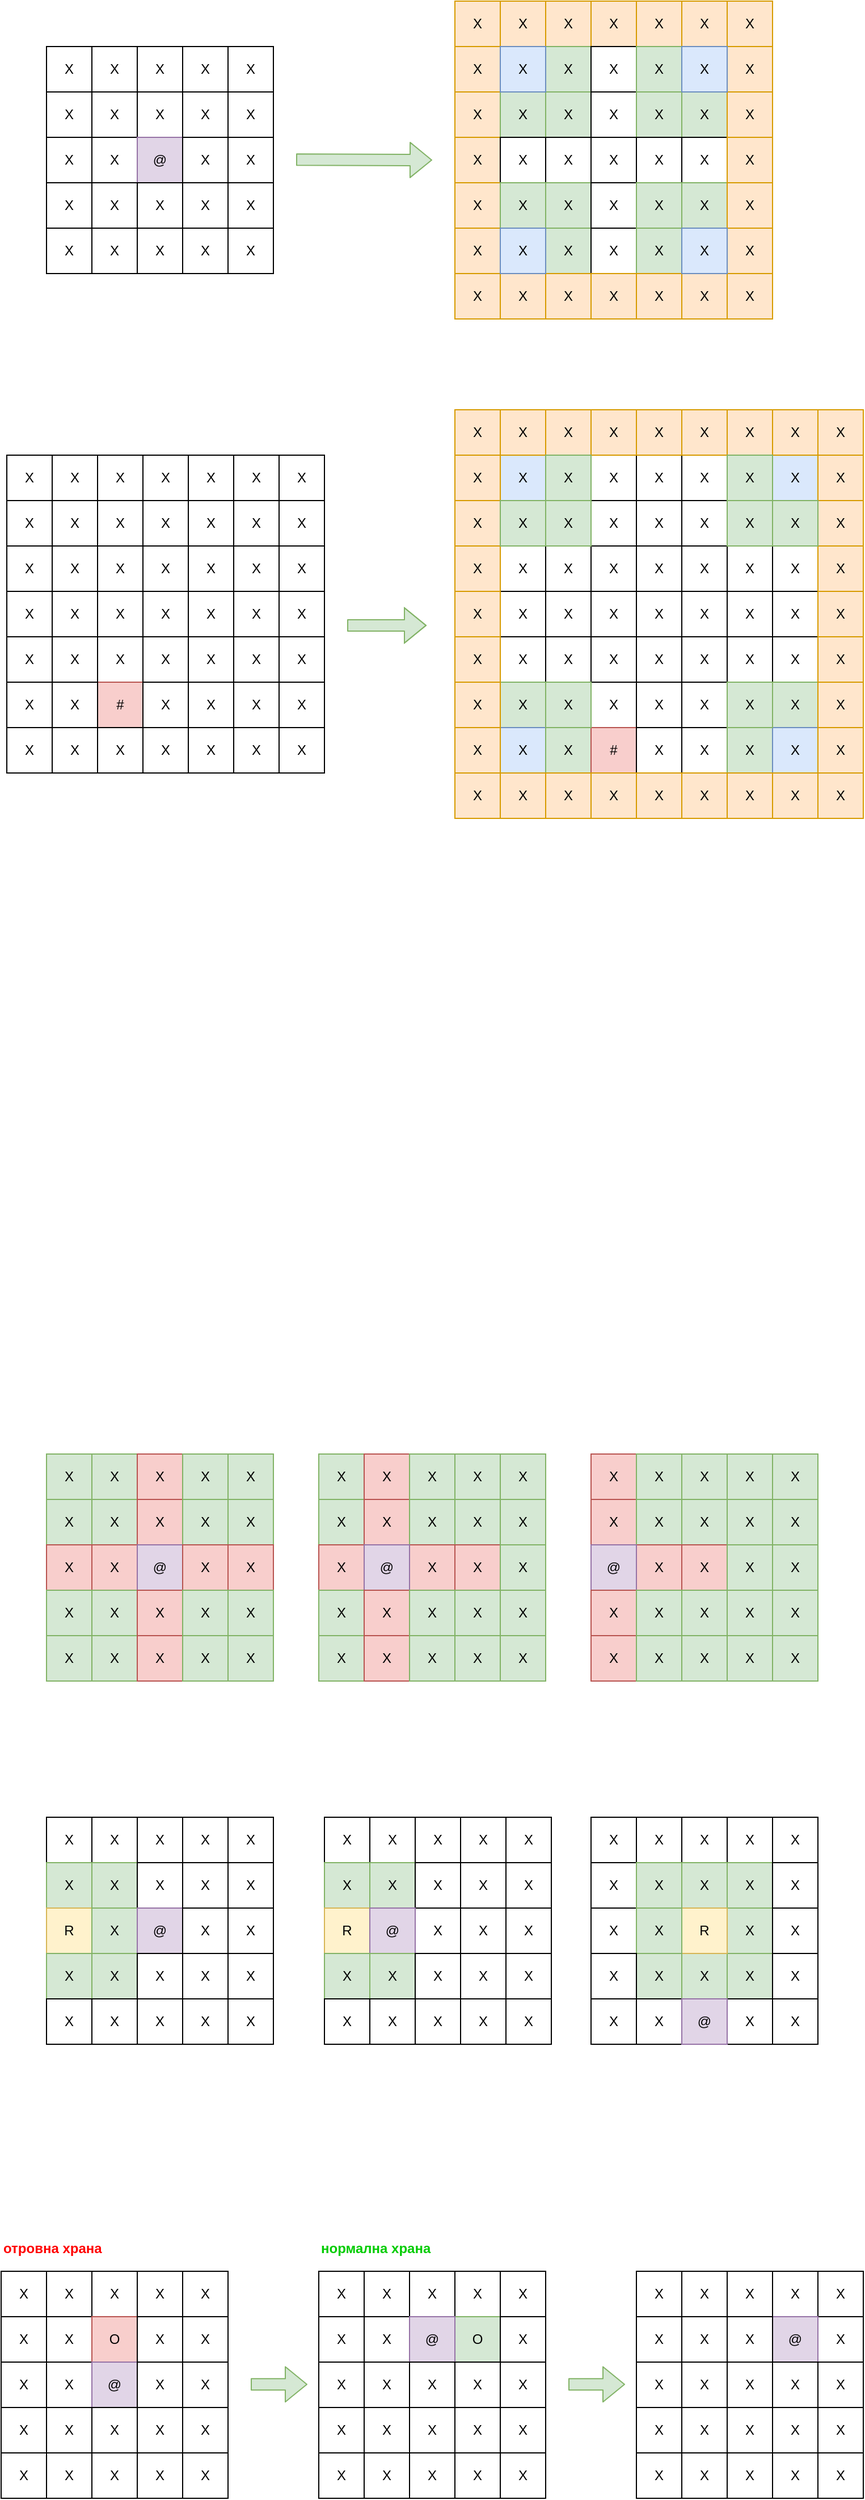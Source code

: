 <mxfile version="13.9.9" type="device" pages="7"><diagram id="6XY49_Y8jV4zVYXjo8SV" name="Page-1"><mxGraphModel dx="1662" dy="832" grid="1" gridSize="10" guides="1" tooltips="1" connect="1" arrows="1" fold="1" page="1" pageScale="1" pageWidth="850" pageHeight="1100" math="0" shadow="0"><root><mxCell id="0"/><mxCell id="1" parent="0"/><mxCell id="Wjg3kXriLuCEiljhXgVw-1" value="X" style="whiteSpace=wrap;html=1;aspect=fixed;" parent="1" vertex="1"><mxGeometry x="80" y="80" width="40" height="40" as="geometry"/></mxCell><mxCell id="Wjg3kXriLuCEiljhXgVw-2" value="X" style="whiteSpace=wrap;html=1;aspect=fixed;" parent="1" vertex="1"><mxGeometry x="120" y="80" width="40" height="40" as="geometry"/></mxCell><mxCell id="Wjg3kXriLuCEiljhXgVw-3" value="X" style="whiteSpace=wrap;html=1;aspect=fixed;" parent="1" vertex="1"><mxGeometry x="160" y="80" width="40" height="40" as="geometry"/></mxCell><mxCell id="Wjg3kXriLuCEiljhXgVw-4" value="X" style="whiteSpace=wrap;html=1;aspect=fixed;" parent="1" vertex="1"><mxGeometry x="200" y="80" width="40" height="40" as="geometry"/></mxCell><mxCell id="Wjg3kXriLuCEiljhXgVw-5" value="X" style="whiteSpace=wrap;html=1;aspect=fixed;" parent="1" vertex="1"><mxGeometry x="240" y="80" width="40" height="40" as="geometry"/></mxCell><mxCell id="Wjg3kXriLuCEiljhXgVw-6" value="X" style="whiteSpace=wrap;html=1;aspect=fixed;" parent="1" vertex="1"><mxGeometry x="80" y="120" width="40" height="40" as="geometry"/></mxCell><mxCell id="Wjg3kXriLuCEiljhXgVw-7" value="X" style="whiteSpace=wrap;html=1;aspect=fixed;" parent="1" vertex="1"><mxGeometry x="120" y="120" width="40" height="40" as="geometry"/></mxCell><mxCell id="Wjg3kXriLuCEiljhXgVw-8" value="X" style="whiteSpace=wrap;html=1;aspect=fixed;" parent="1" vertex="1"><mxGeometry x="160" y="120" width="40" height="40" as="geometry"/></mxCell><mxCell id="Wjg3kXriLuCEiljhXgVw-9" value="X" style="whiteSpace=wrap;html=1;aspect=fixed;" parent="1" vertex="1"><mxGeometry x="200" y="120" width="40" height="40" as="geometry"/></mxCell><mxCell id="Wjg3kXriLuCEiljhXgVw-10" value="X" style="whiteSpace=wrap;html=1;aspect=fixed;" parent="1" vertex="1"><mxGeometry x="240" y="120" width="40" height="40" as="geometry"/></mxCell><mxCell id="Wjg3kXriLuCEiljhXgVw-11" value="X" style="whiteSpace=wrap;html=1;aspect=fixed;" parent="1" vertex="1"><mxGeometry x="80" y="160" width="40" height="40" as="geometry"/></mxCell><mxCell id="Wjg3kXriLuCEiljhXgVw-12" value="X" style="whiteSpace=wrap;html=1;aspect=fixed;" parent="1" vertex="1"><mxGeometry x="120" y="160" width="40" height="40" as="geometry"/></mxCell><mxCell id="Wjg3kXriLuCEiljhXgVw-13" value="@" style="whiteSpace=wrap;html=1;aspect=fixed;fillColor=#e1d5e7;strokeColor=#9673a6;" parent="1" vertex="1"><mxGeometry x="160" y="160" width="40" height="40" as="geometry"/></mxCell><mxCell id="Wjg3kXriLuCEiljhXgVw-14" value="X" style="whiteSpace=wrap;html=1;aspect=fixed;" parent="1" vertex="1"><mxGeometry x="200" y="160" width="40" height="40" as="geometry"/></mxCell><mxCell id="Wjg3kXriLuCEiljhXgVw-15" value="X" style="whiteSpace=wrap;html=1;aspect=fixed;" parent="1" vertex="1"><mxGeometry x="240" y="160" width="40" height="40" as="geometry"/></mxCell><mxCell id="Wjg3kXriLuCEiljhXgVw-16" value="X" style="whiteSpace=wrap;html=1;aspect=fixed;" parent="1" vertex="1"><mxGeometry x="80" y="200" width="40" height="40" as="geometry"/></mxCell><mxCell id="Wjg3kXriLuCEiljhXgVw-17" value="X" style="whiteSpace=wrap;html=1;aspect=fixed;" parent="1" vertex="1"><mxGeometry x="120" y="200" width="40" height="40" as="geometry"/></mxCell><mxCell id="Wjg3kXriLuCEiljhXgVw-18" value="X" style="whiteSpace=wrap;html=1;aspect=fixed;" parent="1" vertex="1"><mxGeometry x="160" y="200" width="40" height="40" as="geometry"/></mxCell><mxCell id="Wjg3kXriLuCEiljhXgVw-19" value="X" style="whiteSpace=wrap;html=1;aspect=fixed;" parent="1" vertex="1"><mxGeometry x="200" y="200" width="40" height="40" as="geometry"/></mxCell><mxCell id="Wjg3kXriLuCEiljhXgVw-20" value="X" style="whiteSpace=wrap;html=1;aspect=fixed;" parent="1" vertex="1"><mxGeometry x="240" y="200" width="40" height="40" as="geometry"/></mxCell><mxCell id="Wjg3kXriLuCEiljhXgVw-21" value="X" style="whiteSpace=wrap;html=1;aspect=fixed;" parent="1" vertex="1"><mxGeometry x="80" y="240" width="40" height="40" as="geometry"/></mxCell><mxCell id="Wjg3kXriLuCEiljhXgVw-22" value="X" style="whiteSpace=wrap;html=1;aspect=fixed;" parent="1" vertex="1"><mxGeometry x="120" y="240" width="40" height="40" as="geometry"/></mxCell><mxCell id="Wjg3kXriLuCEiljhXgVw-23" value="X" style="whiteSpace=wrap;html=1;aspect=fixed;" parent="1" vertex="1"><mxGeometry x="160" y="240" width="40" height="40" as="geometry"/></mxCell><mxCell id="Wjg3kXriLuCEiljhXgVw-24" value="X" style="whiteSpace=wrap;html=1;aspect=fixed;" parent="1" vertex="1"><mxGeometry x="200" y="240" width="40" height="40" as="geometry"/></mxCell><mxCell id="Wjg3kXriLuCEiljhXgVw-25" value="X" style="whiteSpace=wrap;html=1;aspect=fixed;" parent="1" vertex="1"><mxGeometry x="240" y="240" width="40" height="40" as="geometry"/></mxCell><mxCell id="Wjg3kXriLuCEiljhXgVw-26" value="X" style="whiteSpace=wrap;html=1;aspect=fixed;fillColor=#ffe6cc;strokeColor=#d79b00;" parent="1" vertex="1"><mxGeometry x="440" y="40" width="40" height="40" as="geometry"/></mxCell><mxCell id="Wjg3kXriLuCEiljhXgVw-27" value="X" style="whiteSpace=wrap;html=1;aspect=fixed;fillColor=#ffe6cc;strokeColor=#d79b00;" parent="1" vertex="1"><mxGeometry x="480" y="40" width="40" height="40" as="geometry"/></mxCell><mxCell id="Wjg3kXriLuCEiljhXgVw-28" value="X" style="whiteSpace=wrap;html=1;aspect=fixed;fillColor=#ffe6cc;strokeColor=#d79b00;" parent="1" vertex="1"><mxGeometry x="520" y="40" width="40" height="40" as="geometry"/></mxCell><mxCell id="Wjg3kXriLuCEiljhXgVw-29" value="X" style="whiteSpace=wrap;html=1;aspect=fixed;fillColor=#ffe6cc;strokeColor=#d79b00;" parent="1" vertex="1"><mxGeometry x="560" y="40" width="40" height="40" as="geometry"/></mxCell><mxCell id="Wjg3kXriLuCEiljhXgVw-30" value="X" style="whiteSpace=wrap;html=1;aspect=fixed;fillColor=#ffe6cc;strokeColor=#d79b00;" parent="1" vertex="1"><mxGeometry x="600" y="40" width="40" height="40" as="geometry"/></mxCell><mxCell id="Wjg3kXriLuCEiljhXgVw-31" value="X" style="whiteSpace=wrap;html=1;aspect=fixed;fillColor=#ffe6cc;strokeColor=#d79b00;" parent="1" vertex="1"><mxGeometry x="440" y="80" width="40" height="40" as="geometry"/></mxCell><mxCell id="Wjg3kXriLuCEiljhXgVw-32" value="&lt;b&gt;#&lt;/b&gt;" style="whiteSpace=wrap;html=1;aspect=fixed;fillColor=#f8cecc;strokeColor=#b85450;" parent="1" vertex="1"><mxGeometry x="480" y="80" width="40" height="40" as="geometry"/></mxCell><mxCell id="Wjg3kXriLuCEiljhXgVw-33" value="X" style="whiteSpace=wrap;html=1;aspect=fixed;fillColor=#d5e8d4;strokeColor=#82b366;" parent="1" vertex="1"><mxGeometry x="520" y="80" width="40" height="40" as="geometry"/></mxCell><mxCell id="Wjg3kXriLuCEiljhXgVw-34" value="X" style="whiteSpace=wrap;html=1;aspect=fixed;" parent="1" vertex="1"><mxGeometry x="560" y="80" width="40" height="40" as="geometry"/></mxCell><mxCell id="Wjg3kXriLuCEiljhXgVw-35" value="X" style="whiteSpace=wrap;html=1;aspect=fixed;fillColor=#d5e8d4;strokeColor=#82b366;" parent="1" vertex="1"><mxGeometry x="600" y="80" width="40" height="40" as="geometry"/></mxCell><mxCell id="Wjg3kXriLuCEiljhXgVw-36" value="X" style="whiteSpace=wrap;html=1;aspect=fixed;fillColor=#ffe6cc;strokeColor=#d79b00;" parent="1" vertex="1"><mxGeometry x="440" y="120" width="40" height="40" as="geometry"/></mxCell><mxCell id="Wjg3kXriLuCEiljhXgVw-37" value="X" style="whiteSpace=wrap;html=1;aspect=fixed;fillColor=#d5e8d4;strokeColor=#82b366;" parent="1" vertex="1"><mxGeometry x="480" y="120" width="40" height="40" as="geometry"/></mxCell><mxCell id="Wjg3kXriLuCEiljhXgVw-38" value="X" style="whiteSpace=wrap;html=1;aspect=fixed;fillColor=#d5e8d4;strokeColor=#82b366;" parent="1" vertex="1"><mxGeometry x="520" y="120" width="40" height="40" as="geometry"/></mxCell><mxCell id="Wjg3kXriLuCEiljhXgVw-39" value="X" style="whiteSpace=wrap;html=1;aspect=fixed;" parent="1" vertex="1"><mxGeometry x="560" y="120" width="40" height="40" as="geometry"/></mxCell><mxCell id="Wjg3kXriLuCEiljhXgVw-40" value="X" style="whiteSpace=wrap;html=1;aspect=fixed;fillColor=#d5e8d4;strokeColor=#82b366;" parent="1" vertex="1"><mxGeometry x="600" y="120" width="40" height="40" as="geometry"/></mxCell><mxCell id="Wjg3kXriLuCEiljhXgVw-41" value="X" style="whiteSpace=wrap;html=1;aspect=fixed;fillColor=#ffe6cc;strokeColor=#d79b00;" parent="1" vertex="1"><mxGeometry x="440" y="160" width="40" height="40" as="geometry"/></mxCell><mxCell id="Wjg3kXriLuCEiljhXgVw-42" value="X" style="whiteSpace=wrap;html=1;aspect=fixed;" parent="1" vertex="1"><mxGeometry x="480" y="160" width="40" height="40" as="geometry"/></mxCell><mxCell id="Wjg3kXriLuCEiljhXgVw-43" value="X" style="whiteSpace=wrap;html=1;aspect=fixed;" parent="1" vertex="1"><mxGeometry x="520" y="160" width="40" height="40" as="geometry"/></mxCell><mxCell id="Wjg3kXriLuCEiljhXgVw-44" value="X" style="whiteSpace=wrap;html=1;aspect=fixed;" parent="1" vertex="1"><mxGeometry x="560" y="160" width="40" height="40" as="geometry"/></mxCell><mxCell id="Wjg3kXriLuCEiljhXgVw-45" value="X" style="whiteSpace=wrap;html=1;aspect=fixed;" parent="1" vertex="1"><mxGeometry x="600" y="160" width="40" height="40" as="geometry"/></mxCell><mxCell id="Wjg3kXriLuCEiljhXgVw-46" value="X" style="whiteSpace=wrap;html=1;aspect=fixed;fillColor=#ffe6cc;strokeColor=#d79b00;" parent="1" vertex="1"><mxGeometry x="440" y="200" width="40" height="40" as="geometry"/></mxCell><mxCell id="Wjg3kXriLuCEiljhXgVw-47" value="X" style="whiteSpace=wrap;html=1;aspect=fixed;fillColor=#d5e8d4;strokeColor=#82b366;" parent="1" vertex="1"><mxGeometry x="480" y="200" width="40" height="40" as="geometry"/></mxCell><mxCell id="Wjg3kXriLuCEiljhXgVw-48" value="X" style="whiteSpace=wrap;html=1;aspect=fixed;fillColor=#d5e8d4;strokeColor=#82b366;" parent="1" vertex="1"><mxGeometry x="520" y="200" width="40" height="40" as="geometry"/></mxCell><mxCell id="Wjg3kXriLuCEiljhXgVw-49" value="X" style="whiteSpace=wrap;html=1;aspect=fixed;" parent="1" vertex="1"><mxGeometry x="560" y="200" width="40" height="40" as="geometry"/></mxCell><mxCell id="Wjg3kXriLuCEiljhXgVw-50" value="X" style="whiteSpace=wrap;html=1;aspect=fixed;fillColor=#d5e8d4;strokeColor=#82b366;" parent="1" vertex="1"><mxGeometry x="600" y="200" width="40" height="40" as="geometry"/></mxCell><mxCell id="Wjg3kXriLuCEiljhXgVw-51" value="X" style="whiteSpace=wrap;html=1;aspect=fixed;fillColor=#ffe6cc;strokeColor=#d79b00;" parent="1" vertex="1"><mxGeometry x="440" y="240" width="40" height="40" as="geometry"/></mxCell><mxCell id="Wjg3kXriLuCEiljhXgVw-52" value="&lt;b&gt;#&lt;/b&gt;" style="whiteSpace=wrap;html=1;aspect=fixed;fillColor=#f8cecc;strokeColor=#b85450;" parent="1" vertex="1"><mxGeometry x="480" y="240" width="40" height="40" as="geometry"/></mxCell><mxCell id="Wjg3kXriLuCEiljhXgVw-53" value="X" style="whiteSpace=wrap;html=1;aspect=fixed;fillColor=#d5e8d4;strokeColor=#82b366;" parent="1" vertex="1"><mxGeometry x="520" y="240" width="40" height="40" as="geometry"/></mxCell><mxCell id="Wjg3kXriLuCEiljhXgVw-54" value="X" style="whiteSpace=wrap;html=1;aspect=fixed;" parent="1" vertex="1"><mxGeometry x="560" y="240" width="40" height="40" as="geometry"/></mxCell><mxCell id="Wjg3kXriLuCEiljhXgVw-55" value="X" style="whiteSpace=wrap;html=1;aspect=fixed;fillColor=#d5e8d4;strokeColor=#82b366;" parent="1" vertex="1"><mxGeometry x="600" y="240" width="40" height="40" as="geometry"/></mxCell><mxCell id="Wjg3kXriLuCEiljhXgVw-56" value="X" style="whiteSpace=wrap;html=1;aspect=fixed;fillColor=#ffe6cc;strokeColor=#d79b00;" parent="1" vertex="1"><mxGeometry x="440" y="280" width="40" height="40" as="geometry"/></mxCell><mxCell id="Wjg3kXriLuCEiljhXgVw-57" value="X" style="whiteSpace=wrap;html=1;aspect=fixed;fillColor=#ffe6cc;strokeColor=#d79b00;" parent="1" vertex="1"><mxGeometry x="480" y="280" width="40" height="40" as="geometry"/></mxCell><mxCell id="Wjg3kXriLuCEiljhXgVw-58" value="X" style="whiteSpace=wrap;html=1;aspect=fixed;fillColor=#ffe6cc;strokeColor=#d79b00;" parent="1" vertex="1"><mxGeometry x="520" y="280" width="40" height="40" as="geometry"/></mxCell><mxCell id="Wjg3kXriLuCEiljhXgVw-59" value="X" style="whiteSpace=wrap;html=1;aspect=fixed;fillColor=#ffe6cc;strokeColor=#d79b00;" parent="1" vertex="1"><mxGeometry x="560" y="280" width="40" height="40" as="geometry"/></mxCell><mxCell id="Wjg3kXriLuCEiljhXgVw-60" value="X" style="whiteSpace=wrap;html=1;aspect=fixed;fillColor=#ffe6cc;strokeColor=#d79b00;" parent="1" vertex="1"><mxGeometry x="600" y="280" width="40" height="40" as="geometry"/></mxCell><mxCell id="Wjg3kXriLuCEiljhXgVw-61" value="X" style="whiteSpace=wrap;html=1;aspect=fixed;fillColor=#ffe6cc;strokeColor=#d79b00;" parent="1" vertex="1"><mxGeometry x="640" y="40" width="40" height="40" as="geometry"/></mxCell><mxCell id="Wjg3kXriLuCEiljhXgVw-62" value="&lt;b&gt;#&lt;/b&gt;" style="whiteSpace=wrap;html=1;aspect=fixed;fillColor=#f8cecc;strokeColor=#b85450;" parent="1" vertex="1"><mxGeometry x="640" y="80" width="40" height="40" as="geometry"/></mxCell><mxCell id="Wjg3kXriLuCEiljhXgVw-63" value="X" style="whiteSpace=wrap;html=1;aspect=fixed;fillColor=#d5e8d4;strokeColor=#82b366;" parent="1" vertex="1"><mxGeometry x="640" y="120" width="40" height="40" as="geometry"/></mxCell><mxCell id="Wjg3kXriLuCEiljhXgVw-64" value="X" style="whiteSpace=wrap;html=1;aspect=fixed;" parent="1" vertex="1"><mxGeometry x="640" y="160" width="40" height="40" as="geometry"/></mxCell><mxCell id="Wjg3kXriLuCEiljhXgVw-65" value="X" style="whiteSpace=wrap;html=1;aspect=fixed;fillColor=#d5e8d4;strokeColor=#82b366;" parent="1" vertex="1"><mxGeometry x="640" y="200" width="40" height="40" as="geometry"/></mxCell><mxCell id="Wjg3kXriLuCEiljhXgVw-66" value="&lt;b&gt;#&lt;/b&gt;" style="whiteSpace=wrap;html=1;aspect=fixed;fillColor=#f8cecc;strokeColor=#b85450;" parent="1" vertex="1"><mxGeometry x="640" y="240" width="40" height="40" as="geometry"/></mxCell><mxCell id="Wjg3kXriLuCEiljhXgVw-67" value="X" style="whiteSpace=wrap;html=1;aspect=fixed;fillColor=#ffe6cc;strokeColor=#d79b00;" parent="1" vertex="1"><mxGeometry x="640" y="280" width="40" height="40" as="geometry"/></mxCell><mxCell id="Wjg3kXriLuCEiljhXgVw-68" value="X" style="whiteSpace=wrap;html=1;aspect=fixed;fillColor=#ffe6cc;strokeColor=#d79b00;" parent="1" vertex="1"><mxGeometry x="680" y="40" width="40" height="40" as="geometry"/></mxCell><mxCell id="Wjg3kXriLuCEiljhXgVw-69" value="X" style="whiteSpace=wrap;html=1;aspect=fixed;fillColor=#ffe6cc;strokeColor=#d79b00;" parent="1" vertex="1"><mxGeometry x="680" y="80" width="40" height="40" as="geometry"/></mxCell><mxCell id="Wjg3kXriLuCEiljhXgVw-70" value="X" style="whiteSpace=wrap;html=1;aspect=fixed;fillColor=#ffe6cc;strokeColor=#d79b00;" parent="1" vertex="1"><mxGeometry x="680" y="120" width="40" height="40" as="geometry"/></mxCell><mxCell id="Wjg3kXriLuCEiljhXgVw-71" value="X" style="whiteSpace=wrap;html=1;aspect=fixed;fillColor=#ffe6cc;strokeColor=#d79b00;" parent="1" vertex="1"><mxGeometry x="680" y="160" width="40" height="40" as="geometry"/></mxCell><mxCell id="Wjg3kXriLuCEiljhXgVw-72" value="X" style="whiteSpace=wrap;html=1;aspect=fixed;fillColor=#ffe6cc;strokeColor=#d79b00;" parent="1" vertex="1"><mxGeometry x="680" y="200" width="40" height="40" as="geometry"/></mxCell><mxCell id="Wjg3kXriLuCEiljhXgVw-73" value="X" style="whiteSpace=wrap;html=1;aspect=fixed;fillColor=#ffe6cc;strokeColor=#d79b00;" parent="1" vertex="1"><mxGeometry x="680" y="240" width="40" height="40" as="geometry"/></mxCell><mxCell id="Wjg3kXriLuCEiljhXgVw-74" value="X" style="whiteSpace=wrap;html=1;aspect=fixed;fillColor=#ffe6cc;strokeColor=#d79b00;" parent="1" vertex="1"><mxGeometry x="680" y="280" width="40" height="40" as="geometry"/></mxCell><mxCell id="Wjg3kXriLuCEiljhXgVw-75" value="" style="shape=flexArrow;endArrow=classic;html=1;fillColor=#d5e8d4;strokeColor=#82b366;" parent="1" edge="1"><mxGeometry width="50" height="50" relative="1" as="geometry"><mxPoint x="300" y="179.66" as="sourcePoint"/><mxPoint x="420" y="180" as="targetPoint"/></mxGeometry></mxCell><mxCell id="Wjg3kXriLuCEiljhXgVw-77" value="X" style="whiteSpace=wrap;html=1;aspect=fixed;fillColor=#dae8fc;strokeColor=#6c8ebf;" parent="1" vertex="1"><mxGeometry x="480" y="80" width="40" height="40" as="geometry"/></mxCell><mxCell id="Wjg3kXriLuCEiljhXgVw-78" value="X" style="whiteSpace=wrap;html=1;aspect=fixed;fillColor=#dae8fc;strokeColor=#6c8ebf;" parent="1" vertex="1"><mxGeometry x="640" y="80" width="40" height="40" as="geometry"/></mxCell><mxCell id="Wjg3kXriLuCEiljhXgVw-79" value="X" style="whiteSpace=wrap;html=1;aspect=fixed;fillColor=#dae8fc;strokeColor=#6c8ebf;" parent="1" vertex="1"><mxGeometry x="480" y="240" width="40" height="40" as="geometry"/></mxCell><mxCell id="Wjg3kXriLuCEiljhXgVw-80" value="X" style="whiteSpace=wrap;html=1;aspect=fixed;fillColor=#dae8fc;strokeColor=#6c8ebf;" parent="1" vertex="1"><mxGeometry x="640" y="240" width="40" height="40" as="geometry"/></mxCell><mxCell id="GSiwGfIKfvnNVikiEysH-1" value="X" style="whiteSpace=wrap;html=1;aspect=fixed;fillColor=#d5e8d4;strokeColor=#82b366;" parent="1" vertex="1"><mxGeometry x="80" y="1320" width="40" height="40" as="geometry"/></mxCell><mxCell id="GSiwGfIKfvnNVikiEysH-2" value="X" style="whiteSpace=wrap;html=1;aspect=fixed;fillColor=#d5e8d4;strokeColor=#82b366;" parent="1" vertex="1"><mxGeometry x="120" y="1320" width="40" height="40" as="geometry"/></mxCell><mxCell id="GSiwGfIKfvnNVikiEysH-3" value="X" style="whiteSpace=wrap;html=1;aspect=fixed;fillColor=#f8cecc;strokeColor=#b85450;" parent="1" vertex="1"><mxGeometry x="160" y="1320" width="40" height="40" as="geometry"/></mxCell><mxCell id="GSiwGfIKfvnNVikiEysH-4" value="X" style="whiteSpace=wrap;html=1;aspect=fixed;fillColor=#d5e8d4;strokeColor=#82b366;" parent="1" vertex="1"><mxGeometry x="200" y="1320" width="40" height="40" as="geometry"/></mxCell><mxCell id="GSiwGfIKfvnNVikiEysH-5" value="X" style="whiteSpace=wrap;html=1;aspect=fixed;fillColor=#d5e8d4;strokeColor=#82b366;" parent="1" vertex="1"><mxGeometry x="240" y="1320" width="40" height="40" as="geometry"/></mxCell><mxCell id="GSiwGfIKfvnNVikiEysH-6" value="X" style="whiteSpace=wrap;html=1;aspect=fixed;fillColor=#d5e8d4;strokeColor=#82b366;" parent="1" vertex="1"><mxGeometry x="80" y="1360" width="40" height="40" as="geometry"/></mxCell><mxCell id="GSiwGfIKfvnNVikiEysH-7" value="X" style="whiteSpace=wrap;html=1;aspect=fixed;fillColor=#d5e8d4;strokeColor=#82b366;" parent="1" vertex="1"><mxGeometry x="120" y="1360" width="40" height="40" as="geometry"/></mxCell><mxCell id="GSiwGfIKfvnNVikiEysH-8" value="X" style="whiteSpace=wrap;html=1;aspect=fixed;fillColor=#f8cecc;strokeColor=#b85450;" parent="1" vertex="1"><mxGeometry x="160" y="1360" width="40" height="40" as="geometry"/></mxCell><mxCell id="GSiwGfIKfvnNVikiEysH-9" value="X" style="whiteSpace=wrap;html=1;aspect=fixed;fillColor=#d5e8d4;strokeColor=#82b366;" parent="1" vertex="1"><mxGeometry x="200" y="1360" width="40" height="40" as="geometry"/></mxCell><mxCell id="GSiwGfIKfvnNVikiEysH-10" value="X" style="whiteSpace=wrap;html=1;aspect=fixed;fillColor=#d5e8d4;strokeColor=#82b366;" parent="1" vertex="1"><mxGeometry x="240" y="1360" width="40" height="40" as="geometry"/></mxCell><mxCell id="GSiwGfIKfvnNVikiEysH-11" value="X" style="whiteSpace=wrap;html=1;aspect=fixed;fillColor=#f8cecc;strokeColor=#b85450;" parent="1" vertex="1"><mxGeometry x="80" y="1400" width="40" height="40" as="geometry"/></mxCell><mxCell id="GSiwGfIKfvnNVikiEysH-12" value="X" style="whiteSpace=wrap;html=1;aspect=fixed;fillColor=#f8cecc;strokeColor=#b85450;" parent="1" vertex="1"><mxGeometry x="120" y="1400" width="40" height="40" as="geometry"/></mxCell><mxCell id="GSiwGfIKfvnNVikiEysH-13" value="@" style="whiteSpace=wrap;html=1;aspect=fixed;fillColor=#e1d5e7;strokeColor=#9673a6;" parent="1" vertex="1"><mxGeometry x="160" y="1400" width="40" height="40" as="geometry"/></mxCell><mxCell id="GSiwGfIKfvnNVikiEysH-14" value="X" style="whiteSpace=wrap;html=1;aspect=fixed;fillColor=#f8cecc;strokeColor=#b85450;" parent="1" vertex="1"><mxGeometry x="200" y="1400" width="40" height="40" as="geometry"/></mxCell><mxCell id="GSiwGfIKfvnNVikiEysH-15" value="X" style="whiteSpace=wrap;html=1;aspect=fixed;fillColor=#f8cecc;strokeColor=#b85450;" parent="1" vertex="1"><mxGeometry x="240" y="1400" width="40" height="40" as="geometry"/></mxCell><mxCell id="GSiwGfIKfvnNVikiEysH-16" value="X" style="whiteSpace=wrap;html=1;aspect=fixed;fillColor=#d5e8d4;strokeColor=#82b366;" parent="1" vertex="1"><mxGeometry x="80" y="1440" width="40" height="40" as="geometry"/></mxCell><mxCell id="GSiwGfIKfvnNVikiEysH-17" value="X" style="whiteSpace=wrap;html=1;aspect=fixed;fillColor=#d5e8d4;strokeColor=#82b366;" parent="1" vertex="1"><mxGeometry x="120" y="1440" width="40" height="40" as="geometry"/></mxCell><mxCell id="GSiwGfIKfvnNVikiEysH-18" value="X" style="whiteSpace=wrap;html=1;aspect=fixed;fillColor=#f8cecc;strokeColor=#b85450;" parent="1" vertex="1"><mxGeometry x="160" y="1440" width="40" height="40" as="geometry"/></mxCell><mxCell id="GSiwGfIKfvnNVikiEysH-19" value="X" style="whiteSpace=wrap;html=1;aspect=fixed;fillColor=#d5e8d4;strokeColor=#82b366;" parent="1" vertex="1"><mxGeometry x="200" y="1440" width="40" height="40" as="geometry"/></mxCell><mxCell id="GSiwGfIKfvnNVikiEysH-20" value="X" style="whiteSpace=wrap;html=1;aspect=fixed;fillColor=#d5e8d4;strokeColor=#82b366;" parent="1" vertex="1"><mxGeometry x="240" y="1440" width="40" height="40" as="geometry"/></mxCell><mxCell id="GSiwGfIKfvnNVikiEysH-21" value="X" style="whiteSpace=wrap;html=1;aspect=fixed;fillColor=#d5e8d4;strokeColor=#82b366;" parent="1" vertex="1"><mxGeometry x="80" y="1480" width="40" height="40" as="geometry"/></mxCell><mxCell id="GSiwGfIKfvnNVikiEysH-22" value="X" style="whiteSpace=wrap;html=1;aspect=fixed;fillColor=#d5e8d4;strokeColor=#82b366;" parent="1" vertex="1"><mxGeometry x="120" y="1480" width="40" height="40" as="geometry"/></mxCell><mxCell id="GSiwGfIKfvnNVikiEysH-23" value="X" style="whiteSpace=wrap;html=1;aspect=fixed;fillColor=#f8cecc;strokeColor=#b85450;" parent="1" vertex="1"><mxGeometry x="160" y="1480" width="40" height="40" as="geometry"/></mxCell><mxCell id="GSiwGfIKfvnNVikiEysH-24" value="X" style="whiteSpace=wrap;html=1;aspect=fixed;fillColor=#d5e8d4;strokeColor=#82b366;" parent="1" vertex="1"><mxGeometry x="200" y="1480" width="40" height="40" as="geometry"/></mxCell><mxCell id="GSiwGfIKfvnNVikiEysH-25" value="X" style="whiteSpace=wrap;html=1;aspect=fixed;fillColor=#d5e8d4;strokeColor=#82b366;" parent="1" vertex="1"><mxGeometry x="240" y="1480" width="40" height="40" as="geometry"/></mxCell><mxCell id="GSiwGfIKfvnNVikiEysH-51" value="X" style="whiteSpace=wrap;html=1;aspect=fixed;fillColor=#d5e8d4;strokeColor=#82b366;" parent="1" vertex="1"><mxGeometry x="320" y="1320" width="40" height="40" as="geometry"/></mxCell><mxCell id="GSiwGfIKfvnNVikiEysH-52" value="X" style="whiteSpace=wrap;html=1;aspect=fixed;fillColor=#f8cecc;strokeColor=#b85450;" parent="1" vertex="1"><mxGeometry x="360" y="1320" width="40" height="40" as="geometry"/></mxCell><mxCell id="GSiwGfIKfvnNVikiEysH-53" value="X" style="whiteSpace=wrap;html=1;aspect=fixed;fillColor=#d5e8d4;strokeColor=#82b366;" parent="1" vertex="1"><mxGeometry x="400" y="1320" width="40" height="40" as="geometry"/></mxCell><mxCell id="GSiwGfIKfvnNVikiEysH-54" value="X" style="whiteSpace=wrap;html=1;aspect=fixed;fillColor=#d5e8d4;strokeColor=#82b366;" parent="1" vertex="1"><mxGeometry x="440" y="1320" width="40" height="40" as="geometry"/></mxCell><mxCell id="GSiwGfIKfvnNVikiEysH-55" value="X" style="whiteSpace=wrap;html=1;aspect=fixed;fillColor=#d5e8d4;strokeColor=#82b366;" parent="1" vertex="1"><mxGeometry x="480" y="1320" width="40" height="40" as="geometry"/></mxCell><mxCell id="GSiwGfIKfvnNVikiEysH-56" value="X" style="whiteSpace=wrap;html=1;aspect=fixed;fillColor=#d5e8d4;strokeColor=#82b366;" parent="1" vertex="1"><mxGeometry x="320" y="1360" width="40" height="40" as="geometry"/></mxCell><mxCell id="GSiwGfIKfvnNVikiEysH-57" value="X" style="whiteSpace=wrap;html=1;aspect=fixed;fillColor=#f8cecc;strokeColor=#b85450;" parent="1" vertex="1"><mxGeometry x="360" y="1360" width="40" height="40" as="geometry"/></mxCell><mxCell id="GSiwGfIKfvnNVikiEysH-58" value="X" style="whiteSpace=wrap;html=1;aspect=fixed;fillColor=#d5e8d4;strokeColor=#82b366;" parent="1" vertex="1"><mxGeometry x="400" y="1360" width="40" height="40" as="geometry"/></mxCell><mxCell id="GSiwGfIKfvnNVikiEysH-59" value="X" style="whiteSpace=wrap;html=1;aspect=fixed;fillColor=#d5e8d4;strokeColor=#82b366;" parent="1" vertex="1"><mxGeometry x="440" y="1360" width="40" height="40" as="geometry"/></mxCell><mxCell id="GSiwGfIKfvnNVikiEysH-60" value="X" style="whiteSpace=wrap;html=1;aspect=fixed;fillColor=#d5e8d4;strokeColor=#82b366;" parent="1" vertex="1"><mxGeometry x="480" y="1360" width="40" height="40" as="geometry"/></mxCell><mxCell id="GSiwGfIKfvnNVikiEysH-61" value="X" style="whiteSpace=wrap;html=1;aspect=fixed;fillColor=#f8cecc;strokeColor=#b85450;" parent="1" vertex="1"><mxGeometry x="320" y="1400" width="40" height="40" as="geometry"/></mxCell><mxCell id="GSiwGfIKfvnNVikiEysH-62" value="X" style="whiteSpace=wrap;html=1;aspect=fixed;fillColor=#f8cecc;strokeColor=#b85450;" parent="1" vertex="1"><mxGeometry x="400" y="1400" width="40" height="40" as="geometry"/></mxCell><mxCell id="GSiwGfIKfvnNVikiEysH-63" value="@" style="whiteSpace=wrap;html=1;aspect=fixed;fillColor=#e1d5e7;strokeColor=#9673a6;" parent="1" vertex="1"><mxGeometry x="360" y="1400" width="40" height="40" as="geometry"/></mxCell><mxCell id="GSiwGfIKfvnNVikiEysH-64" value="X" style="whiteSpace=wrap;html=1;aspect=fixed;fillColor=#f8cecc;strokeColor=#b85450;" parent="1" vertex="1"><mxGeometry x="440" y="1400" width="40" height="40" as="geometry"/></mxCell><mxCell id="GSiwGfIKfvnNVikiEysH-65" value="X" style="whiteSpace=wrap;html=1;aspect=fixed;fillColor=#d5e8d4;strokeColor=#82b366;" parent="1" vertex="1"><mxGeometry x="480" y="1400" width="40" height="40" as="geometry"/></mxCell><mxCell id="GSiwGfIKfvnNVikiEysH-66" value="X" style="whiteSpace=wrap;html=1;aspect=fixed;fillColor=#d5e8d4;strokeColor=#82b366;" parent="1" vertex="1"><mxGeometry x="320" y="1440" width="40" height="40" as="geometry"/></mxCell><mxCell id="GSiwGfIKfvnNVikiEysH-67" value="X" style="whiteSpace=wrap;html=1;aspect=fixed;fillColor=#f8cecc;strokeColor=#b85450;" parent="1" vertex="1"><mxGeometry x="360" y="1440" width="40" height="40" as="geometry"/></mxCell><mxCell id="GSiwGfIKfvnNVikiEysH-68" value="X" style="whiteSpace=wrap;html=1;aspect=fixed;fillColor=#d5e8d4;strokeColor=#82b366;" parent="1" vertex="1"><mxGeometry x="400" y="1440" width="40" height="40" as="geometry"/></mxCell><mxCell id="GSiwGfIKfvnNVikiEysH-69" value="X" style="whiteSpace=wrap;html=1;aspect=fixed;fillColor=#d5e8d4;strokeColor=#82b366;" parent="1" vertex="1"><mxGeometry x="440" y="1440" width="40" height="40" as="geometry"/></mxCell><mxCell id="GSiwGfIKfvnNVikiEysH-70" value="X" style="whiteSpace=wrap;html=1;aspect=fixed;fillColor=#d5e8d4;strokeColor=#82b366;" parent="1" vertex="1"><mxGeometry x="480" y="1440" width="40" height="40" as="geometry"/></mxCell><mxCell id="GSiwGfIKfvnNVikiEysH-71" value="X" style="whiteSpace=wrap;html=1;aspect=fixed;fillColor=#d5e8d4;strokeColor=#82b366;" parent="1" vertex="1"><mxGeometry x="320" y="1480" width="40" height="40" as="geometry"/></mxCell><mxCell id="GSiwGfIKfvnNVikiEysH-72" value="X" style="whiteSpace=wrap;html=1;aspect=fixed;fillColor=#f8cecc;strokeColor=#b85450;" parent="1" vertex="1"><mxGeometry x="360" y="1480" width="40" height="40" as="geometry"/></mxCell><mxCell id="GSiwGfIKfvnNVikiEysH-73" value="X" style="whiteSpace=wrap;html=1;aspect=fixed;fillColor=#d5e8d4;strokeColor=#82b366;" parent="1" vertex="1"><mxGeometry x="400" y="1480" width="40" height="40" as="geometry"/></mxCell><mxCell id="GSiwGfIKfvnNVikiEysH-74" value="X" style="whiteSpace=wrap;html=1;aspect=fixed;fillColor=#d5e8d4;strokeColor=#82b366;" parent="1" vertex="1"><mxGeometry x="440" y="1480" width="40" height="40" as="geometry"/></mxCell><mxCell id="GSiwGfIKfvnNVikiEysH-75" value="X" style="whiteSpace=wrap;html=1;aspect=fixed;fillColor=#d5e8d4;strokeColor=#82b366;" parent="1" vertex="1"><mxGeometry x="480" y="1480" width="40" height="40" as="geometry"/></mxCell><mxCell id="GSiwGfIKfvnNVikiEysH-76" value="X" style="whiteSpace=wrap;html=1;aspect=fixed;fillColor=#f8cecc;strokeColor=#b85450;" parent="1" vertex="1"><mxGeometry x="560" y="1320" width="40" height="40" as="geometry"/></mxCell><mxCell id="GSiwGfIKfvnNVikiEysH-77" value="X" style="whiteSpace=wrap;html=1;aspect=fixed;fillColor=#d5e8d4;strokeColor=#82b366;" parent="1" vertex="1"><mxGeometry x="600" y="1320" width="40" height="40" as="geometry"/></mxCell><mxCell id="GSiwGfIKfvnNVikiEysH-78" value="X" style="whiteSpace=wrap;html=1;aspect=fixed;fillColor=#d5e8d4;strokeColor=#82b366;" parent="1" vertex="1"><mxGeometry x="640" y="1320" width="40" height="40" as="geometry"/></mxCell><mxCell id="GSiwGfIKfvnNVikiEysH-79" value="X" style="whiteSpace=wrap;html=1;aspect=fixed;fillColor=#d5e8d4;strokeColor=#82b366;" parent="1" vertex="1"><mxGeometry x="680" y="1320" width="40" height="40" as="geometry"/></mxCell><mxCell id="GSiwGfIKfvnNVikiEysH-80" value="X" style="whiteSpace=wrap;html=1;aspect=fixed;fillColor=#d5e8d4;strokeColor=#82b366;" parent="1" vertex="1"><mxGeometry x="720" y="1320" width="40" height="40" as="geometry"/></mxCell><mxCell id="GSiwGfIKfvnNVikiEysH-81" value="X" style="whiteSpace=wrap;html=1;aspect=fixed;fillColor=#f8cecc;strokeColor=#b85450;" parent="1" vertex="1"><mxGeometry x="560" y="1360" width="40" height="40" as="geometry"/></mxCell><mxCell id="GSiwGfIKfvnNVikiEysH-82" value="X" style="whiteSpace=wrap;html=1;aspect=fixed;fillColor=#d5e8d4;strokeColor=#82b366;" parent="1" vertex="1"><mxGeometry x="600" y="1360" width="40" height="40" as="geometry"/></mxCell><mxCell id="GSiwGfIKfvnNVikiEysH-83" value="X" style="whiteSpace=wrap;html=1;aspect=fixed;fillColor=#d5e8d4;strokeColor=#82b366;" parent="1" vertex="1"><mxGeometry x="640" y="1360" width="40" height="40" as="geometry"/></mxCell><mxCell id="GSiwGfIKfvnNVikiEysH-84" value="X" style="whiteSpace=wrap;html=1;aspect=fixed;fillColor=#d5e8d4;strokeColor=#82b366;" parent="1" vertex="1"><mxGeometry x="680" y="1360" width="40" height="40" as="geometry"/></mxCell><mxCell id="GSiwGfIKfvnNVikiEysH-85" value="X" style="whiteSpace=wrap;html=1;aspect=fixed;fillColor=#d5e8d4;strokeColor=#82b366;" parent="1" vertex="1"><mxGeometry x="720" y="1360" width="40" height="40" as="geometry"/></mxCell><mxCell id="GSiwGfIKfvnNVikiEysH-86" value="X" style="whiteSpace=wrap;html=1;aspect=fixed;fillColor=#f8cecc;strokeColor=#b85450;" parent="1" vertex="1"><mxGeometry x="640" y="1400" width="40" height="40" as="geometry"/></mxCell><mxCell id="GSiwGfIKfvnNVikiEysH-87" value="X" style="whiteSpace=wrap;html=1;aspect=fixed;fillColor=#f8cecc;strokeColor=#b85450;" parent="1" vertex="1"><mxGeometry x="600" y="1400" width="40" height="40" as="geometry"/></mxCell><mxCell id="GSiwGfIKfvnNVikiEysH-88" value="@" style="whiteSpace=wrap;html=1;aspect=fixed;fillColor=#e1d5e7;strokeColor=#9673a6;" parent="1" vertex="1"><mxGeometry x="560" y="1400" width="40" height="40" as="geometry"/></mxCell><mxCell id="GSiwGfIKfvnNVikiEysH-89" value="X" style="whiteSpace=wrap;html=1;aspect=fixed;fillColor=#d5e8d4;strokeColor=#82b366;" parent="1" vertex="1"><mxGeometry x="680" y="1400" width="40" height="40" as="geometry"/></mxCell><mxCell id="GSiwGfIKfvnNVikiEysH-90" value="X" style="whiteSpace=wrap;html=1;aspect=fixed;fillColor=#d5e8d4;strokeColor=#82b366;" parent="1" vertex="1"><mxGeometry x="720" y="1400" width="40" height="40" as="geometry"/></mxCell><mxCell id="GSiwGfIKfvnNVikiEysH-91" value="X" style="whiteSpace=wrap;html=1;aspect=fixed;fillColor=#f8cecc;strokeColor=#b85450;" parent="1" vertex="1"><mxGeometry x="560" y="1440" width="40" height="40" as="geometry"/></mxCell><mxCell id="GSiwGfIKfvnNVikiEysH-92" value="X" style="whiteSpace=wrap;html=1;aspect=fixed;fillColor=#d5e8d4;strokeColor=#82b366;" parent="1" vertex="1"><mxGeometry x="600" y="1440" width="40" height="40" as="geometry"/></mxCell><mxCell id="GSiwGfIKfvnNVikiEysH-93" value="X" style="whiteSpace=wrap;html=1;aspect=fixed;fillColor=#d5e8d4;strokeColor=#82b366;" parent="1" vertex="1"><mxGeometry x="640" y="1440" width="40" height="40" as="geometry"/></mxCell><mxCell id="GSiwGfIKfvnNVikiEysH-94" value="X" style="whiteSpace=wrap;html=1;aspect=fixed;fillColor=#d5e8d4;strokeColor=#82b366;" parent="1" vertex="1"><mxGeometry x="680" y="1440" width="40" height="40" as="geometry"/></mxCell><mxCell id="GSiwGfIKfvnNVikiEysH-95" value="X" style="whiteSpace=wrap;html=1;aspect=fixed;fillColor=#d5e8d4;strokeColor=#82b366;" parent="1" vertex="1"><mxGeometry x="720" y="1440" width="40" height="40" as="geometry"/></mxCell><mxCell id="GSiwGfIKfvnNVikiEysH-96" value="X" style="whiteSpace=wrap;html=1;aspect=fixed;fillColor=#f8cecc;strokeColor=#b85450;" parent="1" vertex="1"><mxGeometry x="560" y="1480" width="40" height="40" as="geometry"/></mxCell><mxCell id="GSiwGfIKfvnNVikiEysH-97" value="X" style="whiteSpace=wrap;html=1;aspect=fixed;fillColor=#d5e8d4;strokeColor=#82b366;" parent="1" vertex="1"><mxGeometry x="600" y="1480" width="40" height="40" as="geometry"/></mxCell><mxCell id="GSiwGfIKfvnNVikiEysH-98" value="X" style="whiteSpace=wrap;html=1;aspect=fixed;fillColor=#d5e8d4;strokeColor=#82b366;" parent="1" vertex="1"><mxGeometry x="640" y="1480" width="40" height="40" as="geometry"/></mxCell><mxCell id="GSiwGfIKfvnNVikiEysH-99" value="X" style="whiteSpace=wrap;html=1;aspect=fixed;fillColor=#d5e8d4;strokeColor=#82b366;" parent="1" vertex="1"><mxGeometry x="680" y="1480" width="40" height="40" as="geometry"/></mxCell><mxCell id="GSiwGfIKfvnNVikiEysH-100" value="X" style="whiteSpace=wrap;html=1;aspect=fixed;fillColor=#d5e8d4;strokeColor=#82b366;" parent="1" vertex="1"><mxGeometry x="720" y="1480" width="40" height="40" as="geometry"/></mxCell><mxCell id="GSiwGfIKfvnNVikiEysH-226" value="X" style="whiteSpace=wrap;html=1;aspect=fixed;" parent="1" vertex="1"><mxGeometry x="80" y="1640" width="40" height="40" as="geometry"/></mxCell><mxCell id="GSiwGfIKfvnNVikiEysH-227" value="X" style="whiteSpace=wrap;html=1;aspect=fixed;" parent="1" vertex="1"><mxGeometry x="120" y="1640" width="40" height="40" as="geometry"/></mxCell><mxCell id="GSiwGfIKfvnNVikiEysH-228" value="X" style="whiteSpace=wrap;html=1;aspect=fixed;" parent="1" vertex="1"><mxGeometry x="160" y="1640" width="40" height="40" as="geometry"/></mxCell><mxCell id="GSiwGfIKfvnNVikiEysH-229" value="X" style="whiteSpace=wrap;html=1;aspect=fixed;" parent="1" vertex="1"><mxGeometry x="200" y="1640" width="40" height="40" as="geometry"/></mxCell><mxCell id="GSiwGfIKfvnNVikiEysH-230" value="X" style="whiteSpace=wrap;html=1;aspect=fixed;" parent="1" vertex="1"><mxGeometry x="240" y="1640" width="40" height="40" as="geometry"/></mxCell><mxCell id="GSiwGfIKfvnNVikiEysH-231" value="X" style="whiteSpace=wrap;html=1;aspect=fixed;fillColor=#d5e8d4;strokeColor=#82b366;" parent="1" vertex="1"><mxGeometry x="80" y="1680" width="40" height="40" as="geometry"/></mxCell><mxCell id="GSiwGfIKfvnNVikiEysH-232" value="X" style="whiteSpace=wrap;html=1;aspect=fixed;fillColor=#d5e8d4;strokeColor=#82b366;" parent="1" vertex="1"><mxGeometry x="120" y="1680" width="40" height="40" as="geometry"/></mxCell><mxCell id="GSiwGfIKfvnNVikiEysH-233" value="X" style="whiteSpace=wrap;html=1;aspect=fixed;" parent="1" vertex="1"><mxGeometry x="160" y="1680" width="40" height="40" as="geometry"/></mxCell><mxCell id="GSiwGfIKfvnNVikiEysH-234" value="X" style="whiteSpace=wrap;html=1;aspect=fixed;" parent="1" vertex="1"><mxGeometry x="200" y="1680" width="40" height="40" as="geometry"/></mxCell><mxCell id="GSiwGfIKfvnNVikiEysH-235" value="X" style="whiteSpace=wrap;html=1;aspect=fixed;" parent="1" vertex="1"><mxGeometry x="240" y="1680" width="40" height="40" as="geometry"/></mxCell><mxCell id="GSiwGfIKfvnNVikiEysH-236" value="R" style="whiteSpace=wrap;html=1;aspect=fixed;fillColor=#fff2cc;strokeColor=#d6b656;" parent="1" vertex="1"><mxGeometry x="80" y="1720" width="40" height="40" as="geometry"/></mxCell><mxCell id="GSiwGfIKfvnNVikiEysH-237" value="X" style="whiteSpace=wrap;html=1;aspect=fixed;fillColor=#d5e8d4;strokeColor=#82b366;" parent="1" vertex="1"><mxGeometry x="120" y="1720" width="40" height="40" as="geometry"/></mxCell><mxCell id="GSiwGfIKfvnNVikiEysH-238" value="@" style="whiteSpace=wrap;html=1;aspect=fixed;fillColor=#e1d5e7;strokeColor=#9673a6;" parent="1" vertex="1"><mxGeometry x="160" y="1720" width="40" height="40" as="geometry"/></mxCell><mxCell id="GSiwGfIKfvnNVikiEysH-239" value="X" style="whiteSpace=wrap;html=1;aspect=fixed;" parent="1" vertex="1"><mxGeometry x="200" y="1720" width="40" height="40" as="geometry"/></mxCell><mxCell id="GSiwGfIKfvnNVikiEysH-240" value="X" style="whiteSpace=wrap;html=1;aspect=fixed;" parent="1" vertex="1"><mxGeometry x="240" y="1720" width="40" height="40" as="geometry"/></mxCell><mxCell id="GSiwGfIKfvnNVikiEysH-241" value="X" style="whiteSpace=wrap;html=1;aspect=fixed;fillColor=#d5e8d4;strokeColor=#82b366;" parent="1" vertex="1"><mxGeometry x="80" y="1760" width="40" height="40" as="geometry"/></mxCell><mxCell id="GSiwGfIKfvnNVikiEysH-242" value="X" style="whiteSpace=wrap;html=1;aspect=fixed;fillColor=#d5e8d4;strokeColor=#82b366;" parent="1" vertex="1"><mxGeometry x="120" y="1760" width="40" height="40" as="geometry"/></mxCell><mxCell id="GSiwGfIKfvnNVikiEysH-243" value="X" style="whiteSpace=wrap;html=1;aspect=fixed;" parent="1" vertex="1"><mxGeometry x="160" y="1760" width="40" height="40" as="geometry"/></mxCell><mxCell id="GSiwGfIKfvnNVikiEysH-244" value="X" style="whiteSpace=wrap;html=1;aspect=fixed;" parent="1" vertex="1"><mxGeometry x="200" y="1760" width="40" height="40" as="geometry"/></mxCell><mxCell id="GSiwGfIKfvnNVikiEysH-245" value="X" style="whiteSpace=wrap;html=1;aspect=fixed;" parent="1" vertex="1"><mxGeometry x="240" y="1760" width="40" height="40" as="geometry"/></mxCell><mxCell id="GSiwGfIKfvnNVikiEysH-246" value="X" style="whiteSpace=wrap;html=1;aspect=fixed;" parent="1" vertex="1"><mxGeometry x="80" y="1800" width="40" height="40" as="geometry"/></mxCell><mxCell id="GSiwGfIKfvnNVikiEysH-247" value="X" style="whiteSpace=wrap;html=1;aspect=fixed;" parent="1" vertex="1"><mxGeometry x="120" y="1800" width="40" height="40" as="geometry"/></mxCell><mxCell id="GSiwGfIKfvnNVikiEysH-248" value="X" style="whiteSpace=wrap;html=1;aspect=fixed;" parent="1" vertex="1"><mxGeometry x="160" y="1800" width="40" height="40" as="geometry"/></mxCell><mxCell id="GSiwGfIKfvnNVikiEysH-249" value="X" style="whiteSpace=wrap;html=1;aspect=fixed;" parent="1" vertex="1"><mxGeometry x="200" y="1800" width="40" height="40" as="geometry"/></mxCell><mxCell id="GSiwGfIKfvnNVikiEysH-250" value="X" style="whiteSpace=wrap;html=1;aspect=fixed;" parent="1" vertex="1"><mxGeometry x="240" y="1800" width="40" height="40" as="geometry"/></mxCell><mxCell id="GSiwGfIKfvnNVikiEysH-251" value="X" style="whiteSpace=wrap;html=1;aspect=fixed;" parent="1" vertex="1"><mxGeometry x="325" y="1640" width="40" height="40" as="geometry"/></mxCell><mxCell id="GSiwGfIKfvnNVikiEysH-252" value="X" style="whiteSpace=wrap;html=1;aspect=fixed;" parent="1" vertex="1"><mxGeometry x="365" y="1640" width="40" height="40" as="geometry"/></mxCell><mxCell id="GSiwGfIKfvnNVikiEysH-253" value="X" style="whiteSpace=wrap;html=1;aspect=fixed;" parent="1" vertex="1"><mxGeometry x="405" y="1640" width="40" height="40" as="geometry"/></mxCell><mxCell id="GSiwGfIKfvnNVikiEysH-254" value="X" style="whiteSpace=wrap;html=1;aspect=fixed;" parent="1" vertex="1"><mxGeometry x="445" y="1640" width="40" height="40" as="geometry"/></mxCell><mxCell id="GSiwGfIKfvnNVikiEysH-255" value="X" style="whiteSpace=wrap;html=1;aspect=fixed;" parent="1" vertex="1"><mxGeometry x="485" y="1640" width="40" height="40" as="geometry"/></mxCell><mxCell id="GSiwGfIKfvnNVikiEysH-256" value="X" style="whiteSpace=wrap;html=1;aspect=fixed;fillColor=#d5e8d4;strokeColor=#82b366;" parent="1" vertex="1"><mxGeometry x="325" y="1680" width="40" height="40" as="geometry"/></mxCell><mxCell id="GSiwGfIKfvnNVikiEysH-257" value="X" style="whiteSpace=wrap;html=1;aspect=fixed;fillColor=#d5e8d4;strokeColor=#82b366;" parent="1" vertex="1"><mxGeometry x="365" y="1680" width="40" height="40" as="geometry"/></mxCell><mxCell id="GSiwGfIKfvnNVikiEysH-258" value="X" style="whiteSpace=wrap;html=1;aspect=fixed;" parent="1" vertex="1"><mxGeometry x="405" y="1680" width="40" height="40" as="geometry"/></mxCell><mxCell id="GSiwGfIKfvnNVikiEysH-259" value="X" style="whiteSpace=wrap;html=1;aspect=fixed;" parent="1" vertex="1"><mxGeometry x="445" y="1680" width="40" height="40" as="geometry"/></mxCell><mxCell id="GSiwGfIKfvnNVikiEysH-260" value="X" style="whiteSpace=wrap;html=1;aspect=fixed;" parent="1" vertex="1"><mxGeometry x="485" y="1680" width="40" height="40" as="geometry"/></mxCell><mxCell id="GSiwGfIKfvnNVikiEysH-261" value="R" style="whiteSpace=wrap;html=1;aspect=fixed;fillColor=#fff2cc;strokeColor=#d6b656;" parent="1" vertex="1"><mxGeometry x="325" y="1720" width="40" height="40" as="geometry"/></mxCell><mxCell id="GSiwGfIKfvnNVikiEysH-262" value="X" style="whiteSpace=wrap;html=1;aspect=fixed;" parent="1" vertex="1"><mxGeometry x="405" y="1720" width="40" height="40" as="geometry"/></mxCell><mxCell id="GSiwGfIKfvnNVikiEysH-263" value="@" style="whiteSpace=wrap;html=1;aspect=fixed;fillColor=#e1d5e7;strokeColor=#9673a6;" parent="1" vertex="1"><mxGeometry x="365" y="1720" width="40" height="40" as="geometry"/></mxCell><mxCell id="GSiwGfIKfvnNVikiEysH-264" value="X" style="whiteSpace=wrap;html=1;aspect=fixed;" parent="1" vertex="1"><mxGeometry x="445" y="1720" width="40" height="40" as="geometry"/></mxCell><mxCell id="GSiwGfIKfvnNVikiEysH-265" value="X" style="whiteSpace=wrap;html=1;aspect=fixed;" parent="1" vertex="1"><mxGeometry x="485" y="1720" width="40" height="40" as="geometry"/></mxCell><mxCell id="GSiwGfIKfvnNVikiEysH-266" value="X" style="whiteSpace=wrap;html=1;aspect=fixed;fillColor=#d5e8d4;strokeColor=#82b366;" parent="1" vertex="1"><mxGeometry x="325" y="1760" width="40" height="40" as="geometry"/></mxCell><mxCell id="GSiwGfIKfvnNVikiEysH-267" value="X" style="whiteSpace=wrap;html=1;aspect=fixed;fillColor=#d5e8d4;strokeColor=#82b366;" parent="1" vertex="1"><mxGeometry x="365" y="1760" width="40" height="40" as="geometry"/></mxCell><mxCell id="GSiwGfIKfvnNVikiEysH-268" value="X" style="whiteSpace=wrap;html=1;aspect=fixed;" parent="1" vertex="1"><mxGeometry x="405" y="1760" width="40" height="40" as="geometry"/></mxCell><mxCell id="GSiwGfIKfvnNVikiEysH-269" value="X" style="whiteSpace=wrap;html=1;aspect=fixed;" parent="1" vertex="1"><mxGeometry x="445" y="1760" width="40" height="40" as="geometry"/></mxCell><mxCell id="GSiwGfIKfvnNVikiEysH-270" value="X" style="whiteSpace=wrap;html=1;aspect=fixed;" parent="1" vertex="1"><mxGeometry x="485" y="1760" width="40" height="40" as="geometry"/></mxCell><mxCell id="GSiwGfIKfvnNVikiEysH-271" value="X" style="whiteSpace=wrap;html=1;aspect=fixed;" parent="1" vertex="1"><mxGeometry x="325" y="1800" width="40" height="40" as="geometry"/></mxCell><mxCell id="GSiwGfIKfvnNVikiEysH-272" value="X" style="whiteSpace=wrap;html=1;aspect=fixed;" parent="1" vertex="1"><mxGeometry x="365" y="1800" width="40" height="40" as="geometry"/></mxCell><mxCell id="GSiwGfIKfvnNVikiEysH-273" value="X" style="whiteSpace=wrap;html=1;aspect=fixed;" parent="1" vertex="1"><mxGeometry x="405" y="1800" width="40" height="40" as="geometry"/></mxCell><mxCell id="GSiwGfIKfvnNVikiEysH-274" value="X" style="whiteSpace=wrap;html=1;aspect=fixed;" parent="1" vertex="1"><mxGeometry x="445" y="1800" width="40" height="40" as="geometry"/></mxCell><mxCell id="GSiwGfIKfvnNVikiEysH-275" value="X" style="whiteSpace=wrap;html=1;aspect=fixed;" parent="1" vertex="1"><mxGeometry x="485" y="1800" width="40" height="40" as="geometry"/></mxCell><mxCell id="GSiwGfIKfvnNVikiEysH-276" value="X" style="whiteSpace=wrap;html=1;aspect=fixed;" parent="1" vertex="1"><mxGeometry x="560" y="1640" width="40" height="40" as="geometry"/></mxCell><mxCell id="GSiwGfIKfvnNVikiEysH-277" value="X" style="whiteSpace=wrap;html=1;aspect=fixed;" parent="1" vertex="1"><mxGeometry x="600" y="1640" width="40" height="40" as="geometry"/></mxCell><mxCell id="GSiwGfIKfvnNVikiEysH-278" value="X" style="whiteSpace=wrap;html=1;aspect=fixed;" parent="1" vertex="1"><mxGeometry x="640" y="1640" width="40" height="40" as="geometry"/></mxCell><mxCell id="GSiwGfIKfvnNVikiEysH-279" value="X" style="whiteSpace=wrap;html=1;aspect=fixed;" parent="1" vertex="1"><mxGeometry x="680" y="1640" width="40" height="40" as="geometry"/></mxCell><mxCell id="GSiwGfIKfvnNVikiEysH-280" value="X" style="whiteSpace=wrap;html=1;aspect=fixed;" parent="1" vertex="1"><mxGeometry x="720" y="1640" width="40" height="40" as="geometry"/></mxCell><mxCell id="GSiwGfIKfvnNVikiEysH-281" value="X" style="whiteSpace=wrap;html=1;aspect=fixed;" parent="1" vertex="1"><mxGeometry x="560" y="1680" width="40" height="40" as="geometry"/></mxCell><mxCell id="GSiwGfIKfvnNVikiEysH-282" value="X" style="whiteSpace=wrap;html=1;aspect=fixed;fillColor=#d5e8d4;strokeColor=#82b366;" parent="1" vertex="1"><mxGeometry x="600" y="1680" width="40" height="40" as="geometry"/></mxCell><mxCell id="GSiwGfIKfvnNVikiEysH-283" value="X" style="whiteSpace=wrap;html=1;aspect=fixed;fillColor=#d5e8d4;strokeColor=#82b366;" parent="1" vertex="1"><mxGeometry x="640" y="1680" width="40" height="40" as="geometry"/></mxCell><mxCell id="GSiwGfIKfvnNVikiEysH-284" value="X" style="whiteSpace=wrap;html=1;aspect=fixed;fillColor=#d5e8d4;strokeColor=#82b366;" parent="1" vertex="1"><mxGeometry x="680" y="1680" width="40" height="40" as="geometry"/></mxCell><mxCell id="GSiwGfIKfvnNVikiEysH-285" value="X" style="whiteSpace=wrap;html=1;aspect=fixed;" parent="1" vertex="1"><mxGeometry x="720" y="1680" width="40" height="40" as="geometry"/></mxCell><mxCell id="GSiwGfIKfvnNVikiEysH-287" value="X" style="whiteSpace=wrap;html=1;aspect=fixed;" parent="1" vertex="1"><mxGeometry x="640" y="1720" width="40" height="40" as="geometry"/></mxCell><mxCell id="GSiwGfIKfvnNVikiEysH-289" value="X" style="whiteSpace=wrap;html=1;aspect=fixed;fillColor=#d5e8d4;strokeColor=#82b366;" parent="1" vertex="1"><mxGeometry x="680" y="1720" width="40" height="40" as="geometry"/></mxCell><mxCell id="GSiwGfIKfvnNVikiEysH-290" value="X" style="whiteSpace=wrap;html=1;aspect=fixed;" parent="1" vertex="1"><mxGeometry x="720" y="1720" width="40" height="40" as="geometry"/></mxCell><mxCell id="GSiwGfIKfvnNVikiEysH-291" value="X" style="whiteSpace=wrap;html=1;aspect=fixed;" parent="1" vertex="1"><mxGeometry x="560" y="1720" width="40" height="40" as="geometry"/></mxCell><mxCell id="GSiwGfIKfvnNVikiEysH-292" value="X" style="whiteSpace=wrap;html=1;aspect=fixed;fillColor=#d5e8d4;strokeColor=#82b366;" parent="1" vertex="1"><mxGeometry x="600" y="1760" width="40" height="40" as="geometry"/></mxCell><mxCell id="GSiwGfIKfvnNVikiEysH-293" value="X" style="whiteSpace=wrap;html=1;aspect=fixed;fillColor=#d5e8d4;strokeColor=#82b366;" parent="1" vertex="1"><mxGeometry x="640" y="1760" width="40" height="40" as="geometry"/></mxCell><mxCell id="GSiwGfIKfvnNVikiEysH-294" value="X" style="whiteSpace=wrap;html=1;aspect=fixed;fillColor=#d5e8d4;strokeColor=#82b366;" parent="1" vertex="1"><mxGeometry x="680" y="1760" width="40" height="40" as="geometry"/></mxCell><mxCell id="GSiwGfIKfvnNVikiEysH-295" value="X" style="whiteSpace=wrap;html=1;aspect=fixed;" parent="1" vertex="1"><mxGeometry x="720" y="1760" width="40" height="40" as="geometry"/></mxCell><mxCell id="GSiwGfIKfvnNVikiEysH-296" value="X" style="whiteSpace=wrap;html=1;aspect=fixed;" parent="1" vertex="1"><mxGeometry x="560" y="1800" width="40" height="40" as="geometry"/></mxCell><mxCell id="GSiwGfIKfvnNVikiEysH-297" value="X" style="whiteSpace=wrap;html=1;aspect=fixed;" parent="1" vertex="1"><mxGeometry x="600" y="1800" width="40" height="40" as="geometry"/></mxCell><mxCell id="GSiwGfIKfvnNVikiEysH-298" value="X" style="whiteSpace=wrap;html=1;aspect=fixed;" parent="1" vertex="1"><mxGeometry x="640" y="1800" width="40" height="40" as="geometry"/></mxCell><mxCell id="GSiwGfIKfvnNVikiEysH-299" value="X" style="whiteSpace=wrap;html=1;aspect=fixed;" parent="1" vertex="1"><mxGeometry x="680" y="1800" width="40" height="40" as="geometry"/></mxCell><mxCell id="GSiwGfIKfvnNVikiEysH-300" value="X" style="whiteSpace=wrap;html=1;aspect=fixed;" parent="1" vertex="1"><mxGeometry x="720" y="1800" width="40" height="40" as="geometry"/></mxCell><mxCell id="GSiwGfIKfvnNVikiEysH-286" value="R" style="whiteSpace=wrap;html=1;aspect=fixed;fillColor=#fff2cc;strokeColor=#d6b656;" parent="1" vertex="1"><mxGeometry x="640" y="1720" width="40" height="40" as="geometry"/></mxCell><mxCell id="GSiwGfIKfvnNVikiEysH-288" value="@" style="whiteSpace=wrap;html=1;aspect=fixed;fillColor=#e1d5e7;strokeColor=#9673a6;" parent="1" vertex="1"><mxGeometry x="640" y="1800" width="40" height="40" as="geometry"/></mxCell><mxCell id="GSiwGfIKfvnNVikiEysH-301" value="X" style="whiteSpace=wrap;html=1;aspect=fixed;fillColor=#d5e8d4;strokeColor=#82b366;" parent="1" vertex="1"><mxGeometry x="600" y="1720" width="40" height="40" as="geometry"/></mxCell><mxCell id="GSiwGfIKfvnNVikiEysH-302" value="X" style="whiteSpace=wrap;html=1;aspect=fixed;" parent="1" vertex="1"><mxGeometry x="560" y="1760" width="40" height="40" as="geometry"/></mxCell><mxCell id="GSiwGfIKfvnNVikiEysH-303" value="X" style="whiteSpace=wrap;html=1;aspect=fixed;" parent="1" vertex="1"><mxGeometry x="40" y="2040" width="40" height="40" as="geometry"/></mxCell><mxCell id="GSiwGfIKfvnNVikiEysH-304" value="X" style="whiteSpace=wrap;html=1;aspect=fixed;" parent="1" vertex="1"><mxGeometry x="80" y="2040" width="40" height="40" as="geometry"/></mxCell><mxCell id="GSiwGfIKfvnNVikiEysH-305" value="X" style="whiteSpace=wrap;html=1;aspect=fixed;" parent="1" vertex="1"><mxGeometry x="120" y="2040" width="40" height="40" as="geometry"/></mxCell><mxCell id="GSiwGfIKfvnNVikiEysH-306" value="X" style="whiteSpace=wrap;html=1;aspect=fixed;" parent="1" vertex="1"><mxGeometry x="160" y="2040" width="40" height="40" as="geometry"/></mxCell><mxCell id="GSiwGfIKfvnNVikiEysH-307" value="X" style="whiteSpace=wrap;html=1;aspect=fixed;" parent="1" vertex="1"><mxGeometry x="200" y="2040" width="40" height="40" as="geometry"/></mxCell><mxCell id="GSiwGfIKfvnNVikiEysH-308" value="X" style="whiteSpace=wrap;html=1;aspect=fixed;" parent="1" vertex="1"><mxGeometry x="40" y="2080" width="40" height="40" as="geometry"/></mxCell><mxCell id="GSiwGfIKfvnNVikiEysH-309" value="X" style="whiteSpace=wrap;html=1;aspect=fixed;" parent="1" vertex="1"><mxGeometry x="80" y="2080" width="40" height="40" as="geometry"/></mxCell><mxCell id="GSiwGfIKfvnNVikiEysH-310" value="O" style="whiteSpace=wrap;html=1;aspect=fixed;fillColor=#f8cecc;strokeColor=#b85450;" parent="1" vertex="1"><mxGeometry x="120" y="2080" width="40" height="40" as="geometry"/></mxCell><mxCell id="GSiwGfIKfvnNVikiEysH-311" value="X" style="whiteSpace=wrap;html=1;aspect=fixed;" parent="1" vertex="1"><mxGeometry x="160" y="2080" width="40" height="40" as="geometry"/></mxCell><mxCell id="GSiwGfIKfvnNVikiEysH-312" value="X" style="whiteSpace=wrap;html=1;aspect=fixed;" parent="1" vertex="1"><mxGeometry x="200" y="2080" width="40" height="40" as="geometry"/></mxCell><mxCell id="GSiwGfIKfvnNVikiEysH-313" value="X" style="whiteSpace=wrap;html=1;aspect=fixed;" parent="1" vertex="1"><mxGeometry x="40" y="2120" width="40" height="40" as="geometry"/></mxCell><mxCell id="GSiwGfIKfvnNVikiEysH-314" value="X" style="whiteSpace=wrap;html=1;aspect=fixed;" parent="1" vertex="1"><mxGeometry x="80" y="2120" width="40" height="40" as="geometry"/></mxCell><mxCell id="GSiwGfIKfvnNVikiEysH-315" value="@" style="whiteSpace=wrap;html=1;aspect=fixed;fillColor=#e1d5e7;strokeColor=#9673a6;" parent="1" vertex="1"><mxGeometry x="120" y="2120" width="40" height="40" as="geometry"/></mxCell><mxCell id="GSiwGfIKfvnNVikiEysH-316" value="X" style="whiteSpace=wrap;html=1;aspect=fixed;" parent="1" vertex="1"><mxGeometry x="160" y="2120" width="40" height="40" as="geometry"/></mxCell><mxCell id="GSiwGfIKfvnNVikiEysH-317" value="X" style="whiteSpace=wrap;html=1;aspect=fixed;" parent="1" vertex="1"><mxGeometry x="200" y="2120" width="40" height="40" as="geometry"/></mxCell><mxCell id="GSiwGfIKfvnNVikiEysH-318" value="X" style="whiteSpace=wrap;html=1;aspect=fixed;" parent="1" vertex="1"><mxGeometry x="40" y="2160" width="40" height="40" as="geometry"/></mxCell><mxCell id="GSiwGfIKfvnNVikiEysH-319" value="X" style="whiteSpace=wrap;html=1;aspect=fixed;" parent="1" vertex="1"><mxGeometry x="80" y="2160" width="40" height="40" as="geometry"/></mxCell><mxCell id="GSiwGfIKfvnNVikiEysH-320" value="X" style="whiteSpace=wrap;html=1;aspect=fixed;" parent="1" vertex="1"><mxGeometry x="120" y="2160" width="40" height="40" as="geometry"/></mxCell><mxCell id="GSiwGfIKfvnNVikiEysH-321" value="X" style="whiteSpace=wrap;html=1;aspect=fixed;" parent="1" vertex="1"><mxGeometry x="160" y="2160" width="40" height="40" as="geometry"/></mxCell><mxCell id="GSiwGfIKfvnNVikiEysH-322" value="X" style="whiteSpace=wrap;html=1;aspect=fixed;" parent="1" vertex="1"><mxGeometry x="200" y="2160" width="40" height="40" as="geometry"/></mxCell><mxCell id="GSiwGfIKfvnNVikiEysH-323" value="X" style="whiteSpace=wrap;html=1;aspect=fixed;" parent="1" vertex="1"><mxGeometry x="40" y="2200" width="40" height="40" as="geometry"/></mxCell><mxCell id="GSiwGfIKfvnNVikiEysH-324" value="X" style="whiteSpace=wrap;html=1;aspect=fixed;" parent="1" vertex="1"><mxGeometry x="80" y="2200" width="40" height="40" as="geometry"/></mxCell><mxCell id="GSiwGfIKfvnNVikiEysH-325" value="X" style="whiteSpace=wrap;html=1;aspect=fixed;" parent="1" vertex="1"><mxGeometry x="120" y="2200" width="40" height="40" as="geometry"/></mxCell><mxCell id="GSiwGfIKfvnNVikiEysH-326" value="X" style="whiteSpace=wrap;html=1;aspect=fixed;" parent="1" vertex="1"><mxGeometry x="160" y="2200" width="40" height="40" as="geometry"/></mxCell><mxCell id="GSiwGfIKfvnNVikiEysH-327" value="X" style="whiteSpace=wrap;html=1;aspect=fixed;" parent="1" vertex="1"><mxGeometry x="200" y="2200" width="40" height="40" as="geometry"/></mxCell><mxCell id="GSiwGfIKfvnNVikiEysH-328" value="&lt;b&gt;&lt;font color=&quot;#ff0000&quot;&gt;отровна храна&lt;/font&gt;&lt;/b&gt;" style="text;html=1;strokeColor=none;fillColor=none;align=left;verticalAlign=middle;whiteSpace=wrap;rounded=0;" parent="1" vertex="1"><mxGeometry x="40" y="2010" width="100" height="20" as="geometry"/></mxCell><mxCell id="GSiwGfIKfvnNVikiEysH-329" value="X" style="whiteSpace=wrap;html=1;aspect=fixed;" parent="1" vertex="1"><mxGeometry x="320" y="2040" width="40" height="40" as="geometry"/></mxCell><mxCell id="GSiwGfIKfvnNVikiEysH-330" value="X" style="whiteSpace=wrap;html=1;aspect=fixed;" parent="1" vertex="1"><mxGeometry x="360" y="2040" width="40" height="40" as="geometry"/></mxCell><mxCell id="GSiwGfIKfvnNVikiEysH-331" value="X" style="whiteSpace=wrap;html=1;aspect=fixed;" parent="1" vertex="1"><mxGeometry x="400" y="2040" width="40" height="40" as="geometry"/></mxCell><mxCell id="GSiwGfIKfvnNVikiEysH-332" value="X" style="whiteSpace=wrap;html=1;aspect=fixed;" parent="1" vertex="1"><mxGeometry x="440" y="2040" width="40" height="40" as="geometry"/></mxCell><mxCell id="GSiwGfIKfvnNVikiEysH-333" value="X" style="whiteSpace=wrap;html=1;aspect=fixed;" parent="1" vertex="1"><mxGeometry x="480" y="2040" width="40" height="40" as="geometry"/></mxCell><mxCell id="GSiwGfIKfvnNVikiEysH-334" value="X" style="whiteSpace=wrap;html=1;aspect=fixed;" parent="1" vertex="1"><mxGeometry x="320" y="2080" width="40" height="40" as="geometry"/></mxCell><mxCell id="GSiwGfIKfvnNVikiEysH-335" value="X" style="whiteSpace=wrap;html=1;aspect=fixed;" parent="1" vertex="1"><mxGeometry x="360" y="2080" width="40" height="40" as="geometry"/></mxCell><mxCell id="GSiwGfIKfvnNVikiEysH-336" value="O" style="whiteSpace=wrap;html=1;aspect=fixed;fillColor=#f8cecc;strokeColor=#b85450;" parent="1" vertex="1"><mxGeometry x="400" y="2080" width="40" height="40" as="geometry"/></mxCell><mxCell id="GSiwGfIKfvnNVikiEysH-337" value="O" style="whiteSpace=wrap;html=1;aspect=fixed;fillColor=#d5e8d4;strokeColor=#82b366;" parent="1" vertex="1"><mxGeometry x="440" y="2080" width="40" height="40" as="geometry"/></mxCell><mxCell id="GSiwGfIKfvnNVikiEysH-338" value="X" style="whiteSpace=wrap;html=1;aspect=fixed;" parent="1" vertex="1"><mxGeometry x="480" y="2080" width="40" height="40" as="geometry"/></mxCell><mxCell id="GSiwGfIKfvnNVikiEysH-339" value="X" style="whiteSpace=wrap;html=1;aspect=fixed;" parent="1" vertex="1"><mxGeometry x="320" y="2120" width="40" height="40" as="geometry"/></mxCell><mxCell id="GSiwGfIKfvnNVikiEysH-340" value="X" style="whiteSpace=wrap;html=1;aspect=fixed;" parent="1" vertex="1"><mxGeometry x="360" y="2120" width="40" height="40" as="geometry"/></mxCell><mxCell id="GSiwGfIKfvnNVikiEysH-341" value="@" style="whiteSpace=wrap;html=1;aspect=fixed;fillColor=#e1d5e7;strokeColor=#9673a6;" parent="1" vertex="1"><mxGeometry x="400" y="2080" width="40" height="40" as="geometry"/></mxCell><mxCell id="GSiwGfIKfvnNVikiEysH-342" value="X" style="whiteSpace=wrap;html=1;aspect=fixed;" parent="1" vertex="1"><mxGeometry x="440" y="2120" width="40" height="40" as="geometry"/></mxCell><mxCell id="GSiwGfIKfvnNVikiEysH-343" value="X" style="whiteSpace=wrap;html=1;aspect=fixed;" parent="1" vertex="1"><mxGeometry x="480" y="2120" width="40" height="40" as="geometry"/></mxCell><mxCell id="GSiwGfIKfvnNVikiEysH-344" value="X" style="whiteSpace=wrap;html=1;aspect=fixed;" parent="1" vertex="1"><mxGeometry x="320" y="2160" width="40" height="40" as="geometry"/></mxCell><mxCell id="GSiwGfIKfvnNVikiEysH-345" value="X" style="whiteSpace=wrap;html=1;aspect=fixed;" parent="1" vertex="1"><mxGeometry x="360" y="2160" width="40" height="40" as="geometry"/></mxCell><mxCell id="GSiwGfIKfvnNVikiEysH-346" value="X" style="whiteSpace=wrap;html=1;aspect=fixed;" parent="1" vertex="1"><mxGeometry x="400" y="2160" width="40" height="40" as="geometry"/></mxCell><mxCell id="GSiwGfIKfvnNVikiEysH-347" value="X" style="whiteSpace=wrap;html=1;aspect=fixed;" parent="1" vertex="1"><mxGeometry x="440" y="2160" width="40" height="40" as="geometry"/></mxCell><mxCell id="GSiwGfIKfvnNVikiEysH-348" value="X" style="whiteSpace=wrap;html=1;aspect=fixed;" parent="1" vertex="1"><mxGeometry x="480" y="2160" width="40" height="40" as="geometry"/></mxCell><mxCell id="GSiwGfIKfvnNVikiEysH-349" value="X" style="whiteSpace=wrap;html=1;aspect=fixed;" parent="1" vertex="1"><mxGeometry x="320" y="2200" width="40" height="40" as="geometry"/></mxCell><mxCell id="GSiwGfIKfvnNVikiEysH-350" value="X" style="whiteSpace=wrap;html=1;aspect=fixed;" parent="1" vertex="1"><mxGeometry x="360" y="2200" width="40" height="40" as="geometry"/></mxCell><mxCell id="GSiwGfIKfvnNVikiEysH-351" value="X" style="whiteSpace=wrap;html=1;aspect=fixed;" parent="1" vertex="1"><mxGeometry x="400" y="2200" width="40" height="40" as="geometry"/></mxCell><mxCell id="GSiwGfIKfvnNVikiEysH-352" value="X" style="whiteSpace=wrap;html=1;aspect=fixed;" parent="1" vertex="1"><mxGeometry x="440" y="2200" width="40" height="40" as="geometry"/></mxCell><mxCell id="GSiwGfIKfvnNVikiEysH-353" value="X" style="whiteSpace=wrap;html=1;aspect=fixed;" parent="1" vertex="1"><mxGeometry x="480" y="2200" width="40" height="40" as="geometry"/></mxCell><mxCell id="GSiwGfIKfvnNVikiEysH-354" value="&lt;b&gt;&lt;font color=&quot;#00cc00&quot;&gt;нормална храна&lt;/font&gt;&lt;/b&gt;" style="text;html=1;strokeColor=none;fillColor=none;align=left;verticalAlign=middle;whiteSpace=wrap;rounded=0;" parent="1" vertex="1"><mxGeometry x="320" y="2010" width="100" height="20" as="geometry"/></mxCell><mxCell id="GSiwGfIKfvnNVikiEysH-355" value="X" style="whiteSpace=wrap;html=1;aspect=fixed;" parent="1" vertex="1"><mxGeometry x="400" y="2120" width="40" height="40" as="geometry"/></mxCell><mxCell id="GSiwGfIKfvnNVikiEysH-356" value="X" style="whiteSpace=wrap;html=1;aspect=fixed;" parent="1" vertex="1"><mxGeometry x="600" y="2040" width="40" height="40" as="geometry"/></mxCell><mxCell id="GSiwGfIKfvnNVikiEysH-357" value="X" style="whiteSpace=wrap;html=1;aspect=fixed;" parent="1" vertex="1"><mxGeometry x="640" y="2040" width="40" height="40" as="geometry"/></mxCell><mxCell id="GSiwGfIKfvnNVikiEysH-358" value="X" style="whiteSpace=wrap;html=1;aspect=fixed;" parent="1" vertex="1"><mxGeometry x="680" y="2040" width="40" height="40" as="geometry"/></mxCell><mxCell id="GSiwGfIKfvnNVikiEysH-359" value="X" style="whiteSpace=wrap;html=1;aspect=fixed;" parent="1" vertex="1"><mxGeometry x="720" y="2040" width="40" height="40" as="geometry"/></mxCell><mxCell id="GSiwGfIKfvnNVikiEysH-360" value="X" style="whiteSpace=wrap;html=1;aspect=fixed;" parent="1" vertex="1"><mxGeometry x="760" y="2040" width="40" height="40" as="geometry"/></mxCell><mxCell id="GSiwGfIKfvnNVikiEysH-361" value="X" style="whiteSpace=wrap;html=1;aspect=fixed;" parent="1" vertex="1"><mxGeometry x="600" y="2080" width="40" height="40" as="geometry"/></mxCell><mxCell id="GSiwGfIKfvnNVikiEysH-362" value="X" style="whiteSpace=wrap;html=1;aspect=fixed;" parent="1" vertex="1"><mxGeometry x="640" y="2080" width="40" height="40" as="geometry"/></mxCell><mxCell id="GSiwGfIKfvnNVikiEysH-363" value="O" style="whiteSpace=wrap;html=1;aspect=fixed;fillColor=#f8cecc;strokeColor=#b85450;" parent="1" vertex="1"><mxGeometry x="680" y="2080" width="40" height="40" as="geometry"/></mxCell><mxCell id="GSiwGfIKfvnNVikiEysH-364" value="O" style="whiteSpace=wrap;html=1;aspect=fixed;fillColor=#d5e8d4;strokeColor=#82b366;" parent="1" vertex="1"><mxGeometry x="720" y="2080" width="40" height="40" as="geometry"/></mxCell><mxCell id="GSiwGfIKfvnNVikiEysH-365" value="X" style="whiteSpace=wrap;html=1;aspect=fixed;" parent="1" vertex="1"><mxGeometry x="760" y="2080" width="40" height="40" as="geometry"/></mxCell><mxCell id="GSiwGfIKfvnNVikiEysH-366" value="X" style="whiteSpace=wrap;html=1;aspect=fixed;" parent="1" vertex="1"><mxGeometry x="600" y="2120" width="40" height="40" as="geometry"/></mxCell><mxCell id="GSiwGfIKfvnNVikiEysH-367" value="X" style="whiteSpace=wrap;html=1;aspect=fixed;" parent="1" vertex="1"><mxGeometry x="640" y="2120" width="40" height="40" as="geometry"/></mxCell><mxCell id="GSiwGfIKfvnNVikiEysH-368" value="@" style="whiteSpace=wrap;html=1;aspect=fixed;fillColor=#e1d5e7;strokeColor=#9673a6;" parent="1" vertex="1"><mxGeometry x="720" y="2080" width="40" height="40" as="geometry"/></mxCell><mxCell id="GSiwGfIKfvnNVikiEysH-369" value="X" style="whiteSpace=wrap;html=1;aspect=fixed;" parent="1" vertex="1"><mxGeometry x="720" y="2120" width="40" height="40" as="geometry"/></mxCell><mxCell id="GSiwGfIKfvnNVikiEysH-370" value="X" style="whiteSpace=wrap;html=1;aspect=fixed;" parent="1" vertex="1"><mxGeometry x="760" y="2120" width="40" height="40" as="geometry"/></mxCell><mxCell id="GSiwGfIKfvnNVikiEysH-371" value="X" style="whiteSpace=wrap;html=1;aspect=fixed;" parent="1" vertex="1"><mxGeometry x="600" y="2160" width="40" height="40" as="geometry"/></mxCell><mxCell id="GSiwGfIKfvnNVikiEysH-372" value="X" style="whiteSpace=wrap;html=1;aspect=fixed;" parent="1" vertex="1"><mxGeometry x="640" y="2160" width="40" height="40" as="geometry"/></mxCell><mxCell id="GSiwGfIKfvnNVikiEysH-373" value="X" style="whiteSpace=wrap;html=1;aspect=fixed;" parent="1" vertex="1"><mxGeometry x="680" y="2160" width="40" height="40" as="geometry"/></mxCell><mxCell id="GSiwGfIKfvnNVikiEysH-374" value="X" style="whiteSpace=wrap;html=1;aspect=fixed;" parent="1" vertex="1"><mxGeometry x="720" y="2160" width="40" height="40" as="geometry"/></mxCell><mxCell id="GSiwGfIKfvnNVikiEysH-375" value="X" style="whiteSpace=wrap;html=1;aspect=fixed;" parent="1" vertex="1"><mxGeometry x="760" y="2160" width="40" height="40" as="geometry"/></mxCell><mxCell id="GSiwGfIKfvnNVikiEysH-376" value="X" style="whiteSpace=wrap;html=1;aspect=fixed;" parent="1" vertex="1"><mxGeometry x="600" y="2200" width="40" height="40" as="geometry"/></mxCell><mxCell id="GSiwGfIKfvnNVikiEysH-377" value="X" style="whiteSpace=wrap;html=1;aspect=fixed;" parent="1" vertex="1"><mxGeometry x="640" y="2200" width="40" height="40" as="geometry"/></mxCell><mxCell id="GSiwGfIKfvnNVikiEysH-378" value="X" style="whiteSpace=wrap;html=1;aspect=fixed;" parent="1" vertex="1"><mxGeometry x="680" y="2200" width="40" height="40" as="geometry"/></mxCell><mxCell id="GSiwGfIKfvnNVikiEysH-379" value="X" style="whiteSpace=wrap;html=1;aspect=fixed;" parent="1" vertex="1"><mxGeometry x="720" y="2200" width="40" height="40" as="geometry"/></mxCell><mxCell id="GSiwGfIKfvnNVikiEysH-380" value="X" style="whiteSpace=wrap;html=1;aspect=fixed;" parent="1" vertex="1"><mxGeometry x="760" y="2200" width="40" height="40" as="geometry"/></mxCell><mxCell id="GSiwGfIKfvnNVikiEysH-382" value="X" style="whiteSpace=wrap;html=1;aspect=fixed;" parent="1" vertex="1"><mxGeometry x="680" y="2120" width="40" height="40" as="geometry"/></mxCell><mxCell id="GSiwGfIKfvnNVikiEysH-383" value="X" style="whiteSpace=wrap;html=1;aspect=fixed;" parent="1" vertex="1"><mxGeometry x="680" y="2080" width="40" height="40" as="geometry"/></mxCell><mxCell id="GSiwGfIKfvnNVikiEysH-385" value="" style="shape=flexArrow;endArrow=classic;html=1;fillColor=#d5e8d4;strokeColor=#82b366;" parent="1" edge="1"><mxGeometry width="50" height="50" relative="1" as="geometry"><mxPoint x="260" y="2139.58" as="sourcePoint"/><mxPoint x="310" y="2139.58" as="targetPoint"/></mxGeometry></mxCell><mxCell id="GSiwGfIKfvnNVikiEysH-386" value="" style="shape=flexArrow;endArrow=classic;html=1;fillColor=#d5e8d4;strokeColor=#82b366;" parent="1" edge="1"><mxGeometry width="50" height="50" relative="1" as="geometry"><mxPoint x="540" y="2139.58" as="sourcePoint"/><mxPoint x="590" y="2139.58" as="targetPoint"/></mxGeometry></mxCell><mxCell id="O-g7fSksIl797SRJKA71-1" value="X" style="whiteSpace=wrap;html=1;aspect=fixed;" parent="1" vertex="1"><mxGeometry x="45" y="440" width="40" height="40" as="geometry"/></mxCell><mxCell id="O-g7fSksIl797SRJKA71-2" value="X" style="whiteSpace=wrap;html=1;aspect=fixed;" parent="1" vertex="1"><mxGeometry x="85" y="440" width="40" height="40" as="geometry"/></mxCell><mxCell id="O-g7fSksIl797SRJKA71-3" value="X" style="whiteSpace=wrap;html=1;aspect=fixed;" parent="1" vertex="1"><mxGeometry x="125" y="440" width="40" height="40" as="geometry"/></mxCell><mxCell id="O-g7fSksIl797SRJKA71-4" value="X" style="whiteSpace=wrap;html=1;aspect=fixed;" parent="1" vertex="1"><mxGeometry x="165" y="440" width="40" height="40" as="geometry"/></mxCell><mxCell id="O-g7fSksIl797SRJKA71-5" value="X" style="whiteSpace=wrap;html=1;aspect=fixed;" parent="1" vertex="1"><mxGeometry x="205" y="440" width="40" height="40" as="geometry"/></mxCell><mxCell id="O-g7fSksIl797SRJKA71-6" value="X" style="whiteSpace=wrap;html=1;aspect=fixed;" parent="1" vertex="1"><mxGeometry x="45" y="480" width="40" height="40" as="geometry"/></mxCell><mxCell id="O-g7fSksIl797SRJKA71-7" value="&lt;b&gt;#&lt;/b&gt;" style="whiteSpace=wrap;html=1;aspect=fixed;" parent="1" vertex="1"><mxGeometry x="85" y="480" width="40" height="40" as="geometry"/></mxCell><mxCell id="O-g7fSksIl797SRJKA71-8" value="X" style="whiteSpace=wrap;html=1;aspect=fixed;" parent="1" vertex="1"><mxGeometry x="125" y="480" width="40" height="40" as="geometry"/></mxCell><mxCell id="O-g7fSksIl797SRJKA71-9" value="X" style="whiteSpace=wrap;html=1;aspect=fixed;" parent="1" vertex="1"><mxGeometry x="165" y="480" width="40" height="40" as="geometry"/></mxCell><mxCell id="O-g7fSksIl797SRJKA71-10" value="X" style="whiteSpace=wrap;html=1;aspect=fixed;" parent="1" vertex="1"><mxGeometry x="205" y="480" width="40" height="40" as="geometry"/></mxCell><mxCell id="O-g7fSksIl797SRJKA71-11" value="X" style="whiteSpace=wrap;html=1;aspect=fixed;" parent="1" vertex="1"><mxGeometry x="45" y="520" width="40" height="40" as="geometry"/></mxCell><mxCell id="O-g7fSksIl797SRJKA71-12" value="X" style="whiteSpace=wrap;html=1;aspect=fixed;" parent="1" vertex="1"><mxGeometry x="85" y="520" width="40" height="40" as="geometry"/></mxCell><mxCell id="O-g7fSksIl797SRJKA71-13" value="X" style="whiteSpace=wrap;html=1;aspect=fixed;" parent="1" vertex="1"><mxGeometry x="125" y="520" width="40" height="40" as="geometry"/></mxCell><mxCell id="O-g7fSksIl797SRJKA71-14" value="X" style="whiteSpace=wrap;html=1;aspect=fixed;" parent="1" vertex="1"><mxGeometry x="165" y="520" width="40" height="40" as="geometry"/></mxCell><mxCell id="O-g7fSksIl797SRJKA71-15" value="X" style="whiteSpace=wrap;html=1;aspect=fixed;" parent="1" vertex="1"><mxGeometry x="205" y="520" width="40" height="40" as="geometry"/></mxCell><mxCell id="O-g7fSksIl797SRJKA71-16" value="X" style="whiteSpace=wrap;html=1;aspect=fixed;" parent="1" vertex="1"><mxGeometry x="45" y="560" width="40" height="40" as="geometry"/></mxCell><mxCell id="O-g7fSksIl797SRJKA71-17" value="X" style="whiteSpace=wrap;html=1;aspect=fixed;" parent="1" vertex="1"><mxGeometry x="85" y="560" width="40" height="40" as="geometry"/></mxCell><mxCell id="O-g7fSksIl797SRJKA71-18" value="X" style="whiteSpace=wrap;html=1;aspect=fixed;" parent="1" vertex="1"><mxGeometry x="125" y="560" width="40" height="40" as="geometry"/></mxCell><mxCell id="O-g7fSksIl797SRJKA71-19" value="X" style="whiteSpace=wrap;html=1;aspect=fixed;" parent="1" vertex="1"><mxGeometry x="165" y="560" width="40" height="40" as="geometry"/></mxCell><mxCell id="O-g7fSksIl797SRJKA71-20" value="X" style="whiteSpace=wrap;html=1;aspect=fixed;" parent="1" vertex="1"><mxGeometry x="205" y="560" width="40" height="40" as="geometry"/></mxCell><mxCell id="O-g7fSksIl797SRJKA71-21" value="X" style="whiteSpace=wrap;html=1;aspect=fixed;" parent="1" vertex="1"><mxGeometry x="45" y="600" width="40" height="40" as="geometry"/></mxCell><mxCell id="O-g7fSksIl797SRJKA71-22" value="X" style="whiteSpace=wrap;html=1;aspect=fixed;" parent="1" vertex="1"><mxGeometry x="85" y="600" width="40" height="40" as="geometry"/></mxCell><mxCell id="O-g7fSksIl797SRJKA71-23" value="X" style="whiteSpace=wrap;html=1;aspect=fixed;" parent="1" vertex="1"><mxGeometry x="125" y="600" width="40" height="40" as="geometry"/></mxCell><mxCell id="O-g7fSksIl797SRJKA71-24" value="X" style="whiteSpace=wrap;html=1;aspect=fixed;" parent="1" vertex="1"><mxGeometry x="165" y="600" width="40" height="40" as="geometry"/></mxCell><mxCell id="O-g7fSksIl797SRJKA71-25" value="X" style="whiteSpace=wrap;html=1;aspect=fixed;" parent="1" vertex="1"><mxGeometry x="205" y="600" width="40" height="40" as="geometry"/></mxCell><mxCell id="O-g7fSksIl797SRJKA71-26" value="X" style="whiteSpace=wrap;html=1;aspect=fixed;" parent="1" vertex="1"><mxGeometry x="45" y="640" width="40" height="40" as="geometry"/></mxCell><mxCell id="O-g7fSksIl797SRJKA71-27" value="&lt;b&gt;#&lt;/b&gt;" style="whiteSpace=wrap;html=1;aspect=fixed;" parent="1" vertex="1"><mxGeometry x="85" y="640" width="40" height="40" as="geometry"/></mxCell><mxCell id="O-g7fSksIl797SRJKA71-28" value="#" style="whiteSpace=wrap;html=1;aspect=fixed;fillColor=#f8cecc;strokeColor=#b85450;" parent="1" vertex="1"><mxGeometry x="125" y="640" width="40" height="40" as="geometry"/></mxCell><mxCell id="O-g7fSksIl797SRJKA71-29" value="X" style="whiteSpace=wrap;html=1;aspect=fixed;" parent="1" vertex="1"><mxGeometry x="165" y="640" width="40" height="40" as="geometry"/></mxCell><mxCell id="O-g7fSksIl797SRJKA71-30" value="X" style="whiteSpace=wrap;html=1;aspect=fixed;" parent="1" vertex="1"><mxGeometry x="205" y="640" width="40" height="40" as="geometry"/></mxCell><mxCell id="O-g7fSksIl797SRJKA71-31" value="X" style="whiteSpace=wrap;html=1;aspect=fixed;" parent="1" vertex="1"><mxGeometry x="45" y="680" width="40" height="40" as="geometry"/></mxCell><mxCell id="O-g7fSksIl797SRJKA71-32" value="X" style="whiteSpace=wrap;html=1;aspect=fixed;" parent="1" vertex="1"><mxGeometry x="85" y="680" width="40" height="40" as="geometry"/></mxCell><mxCell id="O-g7fSksIl797SRJKA71-33" value="X" style="whiteSpace=wrap;html=1;aspect=fixed;" parent="1" vertex="1"><mxGeometry x="125" y="680" width="40" height="40" as="geometry"/></mxCell><mxCell id="O-g7fSksIl797SRJKA71-34" value="X" style="whiteSpace=wrap;html=1;aspect=fixed;" parent="1" vertex="1"><mxGeometry x="165" y="680" width="40" height="40" as="geometry"/></mxCell><mxCell id="O-g7fSksIl797SRJKA71-35" value="X" style="whiteSpace=wrap;html=1;aspect=fixed;" parent="1" vertex="1"><mxGeometry x="205" y="680" width="40" height="40" as="geometry"/></mxCell><mxCell id="O-g7fSksIl797SRJKA71-36" value="X" style="whiteSpace=wrap;html=1;aspect=fixed;" parent="1" vertex="1"><mxGeometry x="245" y="440" width="40" height="40" as="geometry"/></mxCell><mxCell id="O-g7fSksIl797SRJKA71-37" value="&lt;b&gt;#&lt;/b&gt;" style="whiteSpace=wrap;html=1;aspect=fixed;" parent="1" vertex="1"><mxGeometry x="245" y="480" width="40" height="40" as="geometry"/></mxCell><mxCell id="O-g7fSksIl797SRJKA71-38" value="X" style="whiteSpace=wrap;html=1;aspect=fixed;" parent="1" vertex="1"><mxGeometry x="245" y="520" width="40" height="40" as="geometry"/></mxCell><mxCell id="O-g7fSksIl797SRJKA71-39" value="X" style="whiteSpace=wrap;html=1;aspect=fixed;" parent="1" vertex="1"><mxGeometry x="245" y="560" width="40" height="40" as="geometry"/></mxCell><mxCell id="O-g7fSksIl797SRJKA71-40" value="X" style="whiteSpace=wrap;html=1;aspect=fixed;" parent="1" vertex="1"><mxGeometry x="245" y="600" width="40" height="40" as="geometry"/></mxCell><mxCell id="O-g7fSksIl797SRJKA71-41" value="&lt;b&gt;#&lt;/b&gt;" style="whiteSpace=wrap;html=1;aspect=fixed;" parent="1" vertex="1"><mxGeometry x="245" y="640" width="40" height="40" as="geometry"/></mxCell><mxCell id="O-g7fSksIl797SRJKA71-42" value="X" style="whiteSpace=wrap;html=1;aspect=fixed;" parent="1" vertex="1"><mxGeometry x="245" y="680" width="40" height="40" as="geometry"/></mxCell><mxCell id="O-g7fSksIl797SRJKA71-43" value="X" style="whiteSpace=wrap;html=1;aspect=fixed;" parent="1" vertex="1"><mxGeometry x="285" y="440" width="40" height="40" as="geometry"/></mxCell><mxCell id="O-g7fSksIl797SRJKA71-44" value="X" style="whiteSpace=wrap;html=1;aspect=fixed;" parent="1" vertex="1"><mxGeometry x="285" y="480" width="40" height="40" as="geometry"/></mxCell><mxCell id="O-g7fSksIl797SRJKA71-45" value="X" style="whiteSpace=wrap;html=1;aspect=fixed;" parent="1" vertex="1"><mxGeometry x="285" y="520" width="40" height="40" as="geometry"/></mxCell><mxCell id="O-g7fSksIl797SRJKA71-46" value="X" style="whiteSpace=wrap;html=1;aspect=fixed;" parent="1" vertex="1"><mxGeometry x="285" y="560" width="40" height="40" as="geometry"/></mxCell><mxCell id="O-g7fSksIl797SRJKA71-47" value="X" style="whiteSpace=wrap;html=1;aspect=fixed;" parent="1" vertex="1"><mxGeometry x="285" y="600" width="40" height="40" as="geometry"/></mxCell><mxCell id="O-g7fSksIl797SRJKA71-48" value="X" style="whiteSpace=wrap;html=1;aspect=fixed;" parent="1" vertex="1"><mxGeometry x="285" y="640" width="40" height="40" as="geometry"/></mxCell><mxCell id="O-g7fSksIl797SRJKA71-49" value="X" style="whiteSpace=wrap;html=1;aspect=fixed;" parent="1" vertex="1"><mxGeometry x="285" y="680" width="40" height="40" as="geometry"/></mxCell><mxCell id="O-g7fSksIl797SRJKA71-50" value="X" style="whiteSpace=wrap;html=1;aspect=fixed;" parent="1" vertex="1"><mxGeometry x="85" y="480" width="40" height="40" as="geometry"/></mxCell><mxCell id="O-g7fSksIl797SRJKA71-51" value="X" style="whiteSpace=wrap;html=1;aspect=fixed;" parent="1" vertex="1"><mxGeometry x="245" y="480" width="40" height="40" as="geometry"/></mxCell><mxCell id="O-g7fSksIl797SRJKA71-52" value="X" style="whiteSpace=wrap;html=1;aspect=fixed;" parent="1" vertex="1"><mxGeometry x="85" y="640" width="40" height="40" as="geometry"/></mxCell><mxCell id="O-g7fSksIl797SRJKA71-53" value="X" style="whiteSpace=wrap;html=1;aspect=fixed;" parent="1" vertex="1"><mxGeometry x="245" y="640" width="40" height="40" as="geometry"/></mxCell><mxCell id="O-g7fSksIl797SRJKA71-54" value="X" style="whiteSpace=wrap;html=1;aspect=fixed;fillColor=#dae8fc;strokeColor=#6c8ebf;" parent="1" vertex="1"><mxGeometry x="480" y="440" width="40" height="40" as="geometry"/></mxCell><mxCell id="O-g7fSksIl797SRJKA71-55" value="X" style="whiteSpace=wrap;html=1;aspect=fixed;" parent="1" vertex="1"><mxGeometry x="520" y="440" width="40" height="40" as="geometry"/></mxCell><mxCell id="O-g7fSksIl797SRJKA71-56" value="X" style="whiteSpace=wrap;html=1;aspect=fixed;" parent="1" vertex="1"><mxGeometry x="560" y="440" width="40" height="40" as="geometry"/></mxCell><mxCell id="O-g7fSksIl797SRJKA71-57" value="X" style="whiteSpace=wrap;html=1;aspect=fixed;" parent="1" vertex="1"><mxGeometry x="600" y="440" width="40" height="40" as="geometry"/></mxCell><mxCell id="O-g7fSksIl797SRJKA71-58" value="X" style="whiteSpace=wrap;html=1;aspect=fixed;" parent="1" vertex="1"><mxGeometry x="640" y="440" width="40" height="40" as="geometry"/></mxCell><mxCell id="O-g7fSksIl797SRJKA71-59" value="X" style="whiteSpace=wrap;html=1;aspect=fixed;" parent="1" vertex="1"><mxGeometry x="480" y="480" width="40" height="40" as="geometry"/></mxCell><mxCell id="O-g7fSksIl797SRJKA71-60" value="&lt;b&gt;#&lt;/b&gt;" style="whiteSpace=wrap;html=1;aspect=fixed;fillColor=#f8cecc;strokeColor=#b85450;" parent="1" vertex="1"><mxGeometry x="520" y="480" width="40" height="40" as="geometry"/></mxCell><mxCell id="O-g7fSksIl797SRJKA71-61" value="X" style="whiteSpace=wrap;html=1;aspect=fixed;" parent="1" vertex="1"><mxGeometry x="560" y="480" width="40" height="40" as="geometry"/></mxCell><mxCell id="O-g7fSksIl797SRJKA71-62" value="X" style="whiteSpace=wrap;html=1;aspect=fixed;" parent="1" vertex="1"><mxGeometry x="600" y="480" width="40" height="40" as="geometry"/></mxCell><mxCell id="O-g7fSksIl797SRJKA71-63" value="X" style="whiteSpace=wrap;html=1;aspect=fixed;" parent="1" vertex="1"><mxGeometry x="640" y="480" width="40" height="40" as="geometry"/></mxCell><mxCell id="O-g7fSksIl797SRJKA71-64" value="X" style="whiteSpace=wrap;html=1;aspect=fixed;" parent="1" vertex="1"><mxGeometry x="480" y="520" width="40" height="40" as="geometry"/></mxCell><mxCell id="O-g7fSksIl797SRJKA71-65" value="X" style="whiteSpace=wrap;html=1;aspect=fixed;" parent="1" vertex="1"><mxGeometry x="520" y="520" width="40" height="40" as="geometry"/></mxCell><mxCell id="O-g7fSksIl797SRJKA71-66" value="X" style="whiteSpace=wrap;html=1;aspect=fixed;" parent="1" vertex="1"><mxGeometry x="560" y="520" width="40" height="40" as="geometry"/></mxCell><mxCell id="O-g7fSksIl797SRJKA71-67" value="X" style="whiteSpace=wrap;html=1;aspect=fixed;" parent="1" vertex="1"><mxGeometry x="600" y="520" width="40" height="40" as="geometry"/></mxCell><mxCell id="O-g7fSksIl797SRJKA71-68" value="X" style="whiteSpace=wrap;html=1;aspect=fixed;" parent="1" vertex="1"><mxGeometry x="640" y="520" width="40" height="40" as="geometry"/></mxCell><mxCell id="O-g7fSksIl797SRJKA71-69" value="X" style="whiteSpace=wrap;html=1;aspect=fixed;" parent="1" vertex="1"><mxGeometry x="480" y="560" width="40" height="40" as="geometry"/></mxCell><mxCell id="O-g7fSksIl797SRJKA71-70" value="X" style="whiteSpace=wrap;html=1;aspect=fixed;" parent="1" vertex="1"><mxGeometry x="520" y="560" width="40" height="40" as="geometry"/></mxCell><mxCell id="O-g7fSksIl797SRJKA71-71" value="X" style="whiteSpace=wrap;html=1;aspect=fixed;" parent="1" vertex="1"><mxGeometry x="560" y="560" width="40" height="40" as="geometry"/></mxCell><mxCell id="O-g7fSksIl797SRJKA71-72" value="X" style="whiteSpace=wrap;html=1;aspect=fixed;" parent="1" vertex="1"><mxGeometry x="600" y="560" width="40" height="40" as="geometry"/></mxCell><mxCell id="O-g7fSksIl797SRJKA71-73" value="X" style="whiteSpace=wrap;html=1;aspect=fixed;" parent="1" vertex="1"><mxGeometry x="640" y="560" width="40" height="40" as="geometry"/></mxCell><mxCell id="O-g7fSksIl797SRJKA71-74" value="X" style="whiteSpace=wrap;html=1;aspect=fixed;" parent="1" vertex="1"><mxGeometry x="480" y="600" width="40" height="40" as="geometry"/></mxCell><mxCell id="O-g7fSksIl797SRJKA71-75" value="X" style="whiteSpace=wrap;html=1;aspect=fixed;" parent="1" vertex="1"><mxGeometry x="520" y="600" width="40" height="40" as="geometry"/></mxCell><mxCell id="O-g7fSksIl797SRJKA71-76" value="X" style="whiteSpace=wrap;html=1;aspect=fixed;" parent="1" vertex="1"><mxGeometry x="560" y="600" width="40" height="40" as="geometry"/></mxCell><mxCell id="O-g7fSksIl797SRJKA71-77" value="X" style="whiteSpace=wrap;html=1;aspect=fixed;" parent="1" vertex="1"><mxGeometry x="600" y="600" width="40" height="40" as="geometry"/></mxCell><mxCell id="O-g7fSksIl797SRJKA71-78" value="X" style="whiteSpace=wrap;html=1;aspect=fixed;" parent="1" vertex="1"><mxGeometry x="640" y="600" width="40" height="40" as="geometry"/></mxCell><mxCell id="O-g7fSksIl797SRJKA71-79" value="X" style="whiteSpace=wrap;html=1;aspect=fixed;fillColor=#d5e8d4;strokeColor=#82b366;" parent="1" vertex="1"><mxGeometry x="480" y="640" width="40" height="40" as="geometry"/></mxCell><mxCell id="O-g7fSksIl797SRJKA71-80" value="&lt;b&gt;#&lt;/b&gt;" style="whiteSpace=wrap;html=1;aspect=fixed;fillColor=#f8cecc;strokeColor=#b85450;" parent="1" vertex="1"><mxGeometry x="520" y="640" width="40" height="40" as="geometry"/></mxCell><mxCell id="O-g7fSksIl797SRJKA71-81" value="X" style="whiteSpace=wrap;html=1;aspect=fixed;" parent="1" vertex="1"><mxGeometry x="560" y="640" width="40" height="40" as="geometry"/></mxCell><mxCell id="O-g7fSksIl797SRJKA71-82" value="X" style="whiteSpace=wrap;html=1;aspect=fixed;" parent="1" vertex="1"><mxGeometry x="600" y="640" width="40" height="40" as="geometry"/></mxCell><mxCell id="O-g7fSksIl797SRJKA71-83" value="X" style="whiteSpace=wrap;html=1;aspect=fixed;" parent="1" vertex="1"><mxGeometry x="640" y="640" width="40" height="40" as="geometry"/></mxCell><mxCell id="O-g7fSksIl797SRJKA71-84" value="X" style="whiteSpace=wrap;html=1;aspect=fixed;fillColor=#dae8fc;strokeColor=#6c8ebf;" parent="1" vertex="1"><mxGeometry x="480" y="680" width="40" height="40" as="geometry"/></mxCell><mxCell id="O-g7fSksIl797SRJKA71-85" value="X" style="whiteSpace=wrap;html=1;aspect=fixed;fillColor=#d5e8d4;strokeColor=#82b366;" parent="1" vertex="1"><mxGeometry x="520" y="680" width="40" height="40" as="geometry"/></mxCell><mxCell id="O-g7fSksIl797SRJKA71-86" value="#" style="whiteSpace=wrap;html=1;aspect=fixed;fillColor=#f8cecc;strokeColor=#b85450;" parent="1" vertex="1"><mxGeometry x="560" y="680" width="40" height="40" as="geometry"/></mxCell><mxCell id="O-g7fSksIl797SRJKA71-87" value="X" style="whiteSpace=wrap;html=1;aspect=fixed;" parent="1" vertex="1"><mxGeometry x="600" y="680" width="40" height="40" as="geometry"/></mxCell><mxCell id="O-g7fSksIl797SRJKA71-88" value="X" style="whiteSpace=wrap;html=1;aspect=fixed;" parent="1" vertex="1"><mxGeometry x="640" y="680" width="40" height="40" as="geometry"/></mxCell><mxCell id="O-g7fSksIl797SRJKA71-89" value="X" style="whiteSpace=wrap;html=1;aspect=fixed;" parent="1" vertex="1"><mxGeometry x="680" y="440" width="40" height="40" as="geometry"/></mxCell><mxCell id="O-g7fSksIl797SRJKA71-90" value="&lt;b&gt;#&lt;/b&gt;" style="whiteSpace=wrap;html=1;aspect=fixed;fillColor=#f8cecc;strokeColor=#b85450;" parent="1" vertex="1"><mxGeometry x="680" y="480" width="40" height="40" as="geometry"/></mxCell><mxCell id="O-g7fSksIl797SRJKA71-91" value="X" style="whiteSpace=wrap;html=1;aspect=fixed;" parent="1" vertex="1"><mxGeometry x="680" y="520" width="40" height="40" as="geometry"/></mxCell><mxCell id="O-g7fSksIl797SRJKA71-92" value="X" style="whiteSpace=wrap;html=1;aspect=fixed;" parent="1" vertex="1"><mxGeometry x="680" y="560" width="40" height="40" as="geometry"/></mxCell><mxCell id="O-g7fSksIl797SRJKA71-93" value="X" style="whiteSpace=wrap;html=1;aspect=fixed;" parent="1" vertex="1"><mxGeometry x="680" y="600" width="40" height="40" as="geometry"/></mxCell><mxCell id="O-g7fSksIl797SRJKA71-94" value="&lt;b&gt;#&lt;/b&gt;" style="whiteSpace=wrap;html=1;aspect=fixed;fillColor=#f8cecc;strokeColor=#b85450;" parent="1" vertex="1"><mxGeometry x="680" y="640" width="40" height="40" as="geometry"/></mxCell><mxCell id="O-g7fSksIl797SRJKA71-95" value="X" style="whiteSpace=wrap;html=1;aspect=fixed;fillColor=#d5e8d4;strokeColor=#82b366;" parent="1" vertex="1"><mxGeometry x="680" y="680" width="40" height="40" as="geometry"/></mxCell><mxCell id="O-g7fSksIl797SRJKA71-96" value="X" style="whiteSpace=wrap;html=1;aspect=fixed;fillColor=#dae8fc;strokeColor=#6c8ebf;" parent="1" vertex="1"><mxGeometry x="720" y="440" width="40" height="40" as="geometry"/></mxCell><mxCell id="O-g7fSksIl797SRJKA71-97" value="X" style="whiteSpace=wrap;html=1;aspect=fixed;" parent="1" vertex="1"><mxGeometry x="720" y="480" width="40" height="40" as="geometry"/></mxCell><mxCell id="O-g7fSksIl797SRJKA71-98" value="X" style="whiteSpace=wrap;html=1;aspect=fixed;" parent="1" vertex="1"><mxGeometry x="720" y="520" width="40" height="40" as="geometry"/></mxCell><mxCell id="O-g7fSksIl797SRJKA71-99" value="X" style="whiteSpace=wrap;html=1;aspect=fixed;" parent="1" vertex="1"><mxGeometry x="720" y="560" width="40" height="40" as="geometry"/></mxCell><mxCell id="O-g7fSksIl797SRJKA71-100" value="X" style="whiteSpace=wrap;html=1;aspect=fixed;" parent="1" vertex="1"><mxGeometry x="720" y="600" width="40" height="40" as="geometry"/></mxCell><mxCell id="O-g7fSksIl797SRJKA71-101" value="X" style="whiteSpace=wrap;html=1;aspect=fixed;fillColor=#d5e8d4;strokeColor=#82b366;" parent="1" vertex="1"><mxGeometry x="720" y="640" width="40" height="40" as="geometry"/></mxCell><mxCell id="O-g7fSksIl797SRJKA71-102" value="X" style="whiteSpace=wrap;html=1;aspect=fixed;fillColor=#dae8fc;strokeColor=#6c8ebf;" parent="1" vertex="1"><mxGeometry x="720" y="680" width="40" height="40" as="geometry"/></mxCell><mxCell id="O-g7fSksIl797SRJKA71-103" value="X" style="whiteSpace=wrap;html=1;aspect=fixed;" parent="1" vertex="1"><mxGeometry x="520" y="480" width="40" height="40" as="geometry"/></mxCell><mxCell id="O-g7fSksIl797SRJKA71-104" value="X" style="whiteSpace=wrap;html=1;aspect=fixed;" parent="1" vertex="1"><mxGeometry x="680" y="480" width="40" height="40" as="geometry"/></mxCell><mxCell id="O-g7fSksIl797SRJKA71-105" value="X" style="whiteSpace=wrap;html=1;aspect=fixed;fillColor=#d5e8d4;strokeColor=#82b366;" parent="1" vertex="1"><mxGeometry x="520" y="640" width="40" height="40" as="geometry"/></mxCell><mxCell id="O-g7fSksIl797SRJKA71-106" value="X" style="whiteSpace=wrap;html=1;aspect=fixed;fillColor=#d5e8d4;strokeColor=#82b366;" parent="1" vertex="1"><mxGeometry x="680" y="640" width="40" height="40" as="geometry"/></mxCell><mxCell id="O-g7fSksIl797SRJKA71-107" value="X" style="whiteSpace=wrap;html=1;aspect=fixed;fillColor=#ffe6cc;strokeColor=#d79b00;" parent="1" vertex="1"><mxGeometry x="480" y="400" width="40" height="40" as="geometry"/></mxCell><mxCell id="O-g7fSksIl797SRJKA71-108" value="X" style="whiteSpace=wrap;html=1;aspect=fixed;fillColor=#ffe6cc;strokeColor=#d79b00;" parent="1" vertex="1"><mxGeometry x="520" y="400" width="40" height="40" as="geometry"/></mxCell><mxCell id="O-g7fSksIl797SRJKA71-109" value="X" style="whiteSpace=wrap;html=1;aspect=fixed;fillColor=#ffe6cc;strokeColor=#d79b00;" parent="1" vertex="1"><mxGeometry x="560" y="400" width="40" height="40" as="geometry"/></mxCell><mxCell id="O-g7fSksIl797SRJKA71-110" value="X" style="whiteSpace=wrap;html=1;aspect=fixed;fillColor=#ffe6cc;strokeColor=#d79b00;" parent="1" vertex="1"><mxGeometry x="600" y="400" width="40" height="40" as="geometry"/></mxCell><mxCell id="O-g7fSksIl797SRJKA71-111" value="X" style="whiteSpace=wrap;html=1;aspect=fixed;fillColor=#ffe6cc;strokeColor=#d79b00;" parent="1" vertex="1"><mxGeometry x="640" y="400" width="40" height="40" as="geometry"/></mxCell><mxCell id="O-g7fSksIl797SRJKA71-112" value="X" style="whiteSpace=wrap;html=1;aspect=fixed;fillColor=#ffe6cc;strokeColor=#d79b00;" parent="1" vertex="1"><mxGeometry x="680" y="400" width="40" height="40" as="geometry"/></mxCell><mxCell id="O-g7fSksIl797SRJKA71-113" value="X" style="whiteSpace=wrap;html=1;aspect=fixed;fillColor=#ffe6cc;strokeColor=#d79b00;" parent="1" vertex="1"><mxGeometry x="720" y="400" width="40" height="40" as="geometry"/></mxCell><mxCell id="O-g7fSksIl797SRJKA71-114" value="X" style="whiteSpace=wrap;html=1;aspect=fixed;fillColor=#ffe6cc;strokeColor=#d79b00;" parent="1" vertex="1"><mxGeometry x="480" y="720" width="40" height="40" as="geometry"/></mxCell><mxCell id="O-g7fSksIl797SRJKA71-115" value="X" style="whiteSpace=wrap;html=1;aspect=fixed;fillColor=#ffe6cc;strokeColor=#d79b00;" parent="1" vertex="1"><mxGeometry x="520" y="720" width="40" height="40" as="geometry"/></mxCell><mxCell id="O-g7fSksIl797SRJKA71-116" value="X" style="whiteSpace=wrap;html=1;aspect=fixed;fillColor=#ffe6cc;strokeColor=#d79b00;" parent="1" vertex="1"><mxGeometry x="560" y="720" width="40" height="40" as="geometry"/></mxCell><mxCell id="O-g7fSksIl797SRJKA71-117" value="X" style="whiteSpace=wrap;html=1;aspect=fixed;fillColor=#ffe6cc;strokeColor=#d79b00;" parent="1" vertex="1"><mxGeometry x="600" y="720" width="40" height="40" as="geometry"/></mxCell><mxCell id="O-g7fSksIl797SRJKA71-118" value="X" style="whiteSpace=wrap;html=1;aspect=fixed;fillColor=#ffe6cc;strokeColor=#d79b00;" parent="1" vertex="1"><mxGeometry x="640" y="720" width="40" height="40" as="geometry"/></mxCell><mxCell id="O-g7fSksIl797SRJKA71-119" value="X" style="whiteSpace=wrap;html=1;aspect=fixed;fillColor=#ffe6cc;strokeColor=#d79b00;" parent="1" vertex="1"><mxGeometry x="680" y="720" width="40" height="40" as="geometry"/></mxCell><mxCell id="O-g7fSksIl797SRJKA71-120" value="X" style="whiteSpace=wrap;html=1;aspect=fixed;fillColor=#ffe6cc;strokeColor=#d79b00;" parent="1" vertex="1"><mxGeometry x="720" y="720" width="40" height="40" as="geometry"/></mxCell><mxCell id="O-g7fSksIl797SRJKA71-121" value="X" style="whiteSpace=wrap;html=1;aspect=fixed;fillColor=#ffe6cc;strokeColor=#d79b00;" parent="1" vertex="1"><mxGeometry x="440" y="440" width="40" height="40" as="geometry"/></mxCell><mxCell id="O-g7fSksIl797SRJKA71-122" value="X" style="whiteSpace=wrap;html=1;aspect=fixed;fillColor=#ffe6cc;strokeColor=#d79b00;" parent="1" vertex="1"><mxGeometry x="440" y="480" width="40" height="40" as="geometry"/></mxCell><mxCell id="O-g7fSksIl797SRJKA71-123" value="X" style="whiteSpace=wrap;html=1;aspect=fixed;fillColor=#ffe6cc;strokeColor=#d79b00;" parent="1" vertex="1"><mxGeometry x="440" y="520" width="40" height="40" as="geometry"/></mxCell><mxCell id="O-g7fSksIl797SRJKA71-124" value="X" style="whiteSpace=wrap;html=1;aspect=fixed;fillColor=#ffe6cc;strokeColor=#d79b00;" parent="1" vertex="1"><mxGeometry x="440" y="560" width="40" height="40" as="geometry"/></mxCell><mxCell id="O-g7fSksIl797SRJKA71-125" value="X" style="whiteSpace=wrap;html=1;aspect=fixed;fillColor=#ffe6cc;strokeColor=#d79b00;" parent="1" vertex="1"><mxGeometry x="440" y="600" width="40" height="40" as="geometry"/></mxCell><mxCell id="O-g7fSksIl797SRJKA71-126" value="X" style="whiteSpace=wrap;html=1;aspect=fixed;fillColor=#ffe6cc;strokeColor=#d79b00;" parent="1" vertex="1"><mxGeometry x="440" y="640" width="40" height="40" as="geometry"/></mxCell><mxCell id="O-g7fSksIl797SRJKA71-127" value="X" style="whiteSpace=wrap;html=1;aspect=fixed;fillColor=#ffe6cc;strokeColor=#d79b00;" parent="1" vertex="1"><mxGeometry x="440" y="680" width="40" height="40" as="geometry"/></mxCell><mxCell id="O-g7fSksIl797SRJKA71-128" value="X" style="whiteSpace=wrap;html=1;aspect=fixed;fillColor=#ffe6cc;strokeColor=#d79b00;" parent="1" vertex="1"><mxGeometry x="440" y="400" width="40" height="40" as="geometry"/></mxCell><mxCell id="O-g7fSksIl797SRJKA71-129" value="X" style="whiteSpace=wrap;html=1;aspect=fixed;fillColor=#ffe6cc;strokeColor=#d79b00;" parent="1" vertex="1"><mxGeometry x="440" y="720" width="40" height="40" as="geometry"/></mxCell><mxCell id="O-g7fSksIl797SRJKA71-130" value="X" style="whiteSpace=wrap;html=1;aspect=fixed;fillColor=#ffe6cc;strokeColor=#d79b00;" parent="1" vertex="1"><mxGeometry x="760" y="440" width="40" height="40" as="geometry"/></mxCell><mxCell id="O-g7fSksIl797SRJKA71-131" value="X" style="whiteSpace=wrap;html=1;aspect=fixed;fillColor=#ffe6cc;strokeColor=#d79b00;" parent="1" vertex="1"><mxGeometry x="760" y="480" width="40" height="40" as="geometry"/></mxCell><mxCell id="O-g7fSksIl797SRJKA71-132" value="X" style="whiteSpace=wrap;html=1;aspect=fixed;fillColor=#ffe6cc;strokeColor=#d79b00;" parent="1" vertex="1"><mxGeometry x="760" y="520" width="40" height="40" as="geometry"/></mxCell><mxCell id="O-g7fSksIl797SRJKA71-133" value="X" style="whiteSpace=wrap;html=1;aspect=fixed;fillColor=#ffe6cc;strokeColor=#d79b00;" parent="1" vertex="1"><mxGeometry x="760" y="560" width="40" height="40" as="geometry"/></mxCell><mxCell id="O-g7fSksIl797SRJKA71-134" value="X" style="whiteSpace=wrap;html=1;aspect=fixed;fillColor=#ffe6cc;strokeColor=#d79b00;" parent="1" vertex="1"><mxGeometry x="760" y="600" width="40" height="40" as="geometry"/></mxCell><mxCell id="O-g7fSksIl797SRJKA71-135" value="X" style="whiteSpace=wrap;html=1;aspect=fixed;fillColor=#ffe6cc;strokeColor=#d79b00;" parent="1" vertex="1"><mxGeometry x="760" y="640" width="40" height="40" as="geometry"/></mxCell><mxCell id="O-g7fSksIl797SRJKA71-136" value="X" style="whiteSpace=wrap;html=1;aspect=fixed;fillColor=#ffe6cc;strokeColor=#d79b00;" parent="1" vertex="1"><mxGeometry x="760" y="680" width="40" height="40" as="geometry"/></mxCell><mxCell id="O-g7fSksIl797SRJKA71-137" value="X" style="whiteSpace=wrap;html=1;aspect=fixed;fillColor=#ffe6cc;strokeColor=#d79b00;" parent="1" vertex="1"><mxGeometry x="760" y="400" width="40" height="40" as="geometry"/></mxCell><mxCell id="O-g7fSksIl797SRJKA71-138" value="X" style="whiteSpace=wrap;html=1;aspect=fixed;fillColor=#ffe6cc;strokeColor=#d79b00;" parent="1" vertex="1"><mxGeometry x="760" y="720" width="40" height="40" as="geometry"/></mxCell><mxCell id="O-g7fSksIl797SRJKA71-139" value="X" style="whiteSpace=wrap;html=1;aspect=fixed;fillColor=#d5e8d4;strokeColor=#82b366;" parent="1" vertex="1"><mxGeometry x="520" y="440" width="40" height="40" as="geometry"/></mxCell><mxCell id="O-g7fSksIl797SRJKA71-140" value="X" style="whiteSpace=wrap;html=1;aspect=fixed;fillColor=#d5e8d4;strokeColor=#82b366;" parent="1" vertex="1"><mxGeometry x="520" y="480" width="40" height="40" as="geometry"/></mxCell><mxCell id="O-g7fSksIl797SRJKA71-141" value="X" style="whiteSpace=wrap;html=1;aspect=fixed;fillColor=#d5e8d4;strokeColor=#82b366;" parent="1" vertex="1"><mxGeometry x="480" y="480" width="40" height="40" as="geometry"/></mxCell><mxCell id="O-g7fSksIl797SRJKA71-142" value="X" style="whiteSpace=wrap;html=1;aspect=fixed;fillColor=#d5e8d4;strokeColor=#82b366;" parent="1" vertex="1"><mxGeometry x="680" y="440" width="40" height="40" as="geometry"/></mxCell><mxCell id="O-g7fSksIl797SRJKA71-143" value="X" style="whiteSpace=wrap;html=1;aspect=fixed;fillColor=#d5e8d4;strokeColor=#82b366;" parent="1" vertex="1"><mxGeometry x="680" y="480" width="40" height="40" as="geometry"/></mxCell><mxCell id="O-g7fSksIl797SRJKA71-144" value="X" style="whiteSpace=wrap;html=1;aspect=fixed;fillColor=#d5e8d4;strokeColor=#82b366;" parent="1" vertex="1"><mxGeometry x="720" y="480" width="40" height="40" as="geometry"/></mxCell><mxCell id="O-g7fSksIl797SRJKA71-145" value="" style="shape=flexArrow;endArrow=classic;html=1;fillColor=#d5e8d4;strokeColor=#82b366;" parent="1" edge="1"><mxGeometry width="50" height="50" relative="1" as="geometry"><mxPoint x="345" y="590" as="sourcePoint"/><mxPoint x="415" y="590" as="targetPoint"/><Array as="points"><mxPoint x="395" y="590"/></Array></mxGeometry></mxCell></root></mxGraphModel></diagram><diagram id="niYSb254MhhgGuW5-dGb" name="Page-2"><mxGraphModel dx="1874" dy="866" grid="1" gridSize="10" guides="1" tooltips="1" connect="1" arrows="1" fold="1" page="1" pageScale="1" pageWidth="850" pageHeight="1100" math="0" shadow="0"><root><mxCell id="JFmIOQ4IeB2mIW3Bs3NZ-0"/><mxCell id="JFmIOQ4IeB2mIW3Bs3NZ-1" parent="JFmIOQ4IeB2mIW3Bs3NZ-0"/><mxCell id="JFmIOQ4IeB2mIW3Bs3NZ-2" value="X" style="whiteSpace=wrap;html=1;aspect=fixed;" parent="JFmIOQ4IeB2mIW3Bs3NZ-1" vertex="1"><mxGeometry x="40" y="80" width="40" height="40" as="geometry"/></mxCell><mxCell id="JFmIOQ4IeB2mIW3Bs3NZ-3" value="X" style="whiteSpace=wrap;html=1;aspect=fixed;" parent="JFmIOQ4IeB2mIW3Bs3NZ-1" vertex="1"><mxGeometry x="80" y="80" width="40" height="40" as="geometry"/></mxCell><mxCell id="JFmIOQ4IeB2mIW3Bs3NZ-4" value="X" style="whiteSpace=wrap;html=1;aspect=fixed;" parent="JFmIOQ4IeB2mIW3Bs3NZ-1" vertex="1"><mxGeometry x="120" y="80" width="40" height="40" as="geometry"/></mxCell><mxCell id="JFmIOQ4IeB2mIW3Bs3NZ-5" value="X" style="whiteSpace=wrap;html=1;aspect=fixed;" parent="JFmIOQ4IeB2mIW3Bs3NZ-1" vertex="1"><mxGeometry x="160" y="80" width="40" height="40" as="geometry"/></mxCell><mxCell id="JFmIOQ4IeB2mIW3Bs3NZ-6" value="X" style="whiteSpace=wrap;html=1;aspect=fixed;" parent="JFmIOQ4IeB2mIW3Bs3NZ-1" vertex="1"><mxGeometry x="200" y="80" width="40" height="40" as="geometry"/></mxCell><mxCell id="JFmIOQ4IeB2mIW3Bs3NZ-7" value="X" style="whiteSpace=wrap;html=1;aspect=fixed;" parent="JFmIOQ4IeB2mIW3Bs3NZ-1" vertex="1"><mxGeometry x="40" y="120" width="40" height="40" as="geometry"/></mxCell><mxCell id="JFmIOQ4IeB2mIW3Bs3NZ-8" value="X" style="whiteSpace=wrap;html=1;aspect=fixed;" parent="JFmIOQ4IeB2mIW3Bs3NZ-1" vertex="1"><mxGeometry x="80" y="120" width="40" height="40" as="geometry"/></mxCell><mxCell id="JFmIOQ4IeB2mIW3Bs3NZ-9" value="&lt;font color=&quot;#ff0000&quot;&gt;O&lt;/font&gt;" style="whiteSpace=wrap;html=1;aspect=fixed;fontStyle=1" parent="JFmIOQ4IeB2mIW3Bs3NZ-1" vertex="1"><mxGeometry x="120" y="120" width="40" height="40" as="geometry"/></mxCell><mxCell id="JFmIOQ4IeB2mIW3Bs3NZ-10" value="&lt;font color=&quot;#ff0000&quot;&gt;O&lt;/font&gt;" style="whiteSpace=wrap;html=1;aspect=fixed;fontStyle=1" parent="JFmIOQ4IeB2mIW3Bs3NZ-1" vertex="1"><mxGeometry x="160" y="120" width="40" height="40" as="geometry"/></mxCell><mxCell id="JFmIOQ4IeB2mIW3Bs3NZ-11" value="&lt;font color=&quot;#ff0000&quot;&gt;O&lt;/font&gt;" style="whiteSpace=wrap;html=1;aspect=fixed;fontStyle=1" parent="JFmIOQ4IeB2mIW3Bs3NZ-1" vertex="1"><mxGeometry x="200" y="120" width="40" height="40" as="geometry"/></mxCell><mxCell id="JFmIOQ4IeB2mIW3Bs3NZ-12" value="X" style="whiteSpace=wrap;html=1;aspect=fixed;" parent="JFmIOQ4IeB2mIW3Bs3NZ-1" vertex="1"><mxGeometry x="40" y="160" width="40" height="40" as="geometry"/></mxCell><mxCell id="JFmIOQ4IeB2mIW3Bs3NZ-13" value="X" style="whiteSpace=wrap;html=1;aspect=fixed;" parent="JFmIOQ4IeB2mIW3Bs3NZ-1" vertex="1"><mxGeometry x="80" y="160" width="40" height="40" as="geometry"/></mxCell><mxCell id="JFmIOQ4IeB2mIW3Bs3NZ-14" value="@" style="whiteSpace=wrap;html=1;aspect=fixed;fillColor=#e1d5e7;strokeColor=#9673a6;" parent="JFmIOQ4IeB2mIW3Bs3NZ-1" vertex="1"><mxGeometry x="120" y="160" width="40" height="40" as="geometry"/></mxCell><mxCell id="JFmIOQ4IeB2mIW3Bs3NZ-15" value="X" style="whiteSpace=wrap;html=1;aspect=fixed;" parent="JFmIOQ4IeB2mIW3Bs3NZ-1" vertex="1"><mxGeometry x="160" y="160" width="40" height="40" as="geometry"/></mxCell><mxCell id="JFmIOQ4IeB2mIW3Bs3NZ-16" value="&lt;font color=&quot;#ff0000&quot;&gt;O&lt;/font&gt;" style="whiteSpace=wrap;html=1;aspect=fixed;fontStyle=1" parent="JFmIOQ4IeB2mIW3Bs3NZ-1" vertex="1"><mxGeometry x="200" y="160" width="40" height="40" as="geometry"/></mxCell><mxCell id="JFmIOQ4IeB2mIW3Bs3NZ-17" value="X" style="whiteSpace=wrap;html=1;aspect=fixed;" parent="JFmIOQ4IeB2mIW3Bs3NZ-1" vertex="1"><mxGeometry x="40" y="200" width="40" height="40" as="geometry"/></mxCell><mxCell id="JFmIOQ4IeB2mIW3Bs3NZ-18" value="X" style="whiteSpace=wrap;html=1;aspect=fixed;" parent="JFmIOQ4IeB2mIW3Bs3NZ-1" vertex="1"><mxGeometry x="80" y="200" width="40" height="40" as="geometry"/></mxCell><mxCell id="JFmIOQ4IeB2mIW3Bs3NZ-19" value="X" style="whiteSpace=wrap;html=1;aspect=fixed;" parent="JFmIOQ4IeB2mIW3Bs3NZ-1" vertex="1"><mxGeometry x="120" y="200" width="40" height="40" as="geometry"/></mxCell><mxCell id="JFmIOQ4IeB2mIW3Bs3NZ-20" value="X" style="whiteSpace=wrap;html=1;aspect=fixed;" parent="JFmIOQ4IeB2mIW3Bs3NZ-1" vertex="1"><mxGeometry x="160" y="200" width="40" height="40" as="geometry"/></mxCell><mxCell id="JFmIOQ4IeB2mIW3Bs3NZ-21" value="&lt;font color=&quot;#ff0000&quot;&gt;O&lt;/font&gt;" style="whiteSpace=wrap;html=1;aspect=fixed;fontStyle=1" parent="JFmIOQ4IeB2mIW3Bs3NZ-1" vertex="1"><mxGeometry x="200" y="200" width="40" height="40" as="geometry"/></mxCell><mxCell id="JFmIOQ4IeB2mIW3Bs3NZ-22" value="X" style="whiteSpace=wrap;html=1;aspect=fixed;" parent="JFmIOQ4IeB2mIW3Bs3NZ-1" vertex="1"><mxGeometry x="40" y="240" width="40" height="40" as="geometry"/></mxCell><mxCell id="JFmIOQ4IeB2mIW3Bs3NZ-23" value="X" style="whiteSpace=wrap;html=1;aspect=fixed;" parent="JFmIOQ4IeB2mIW3Bs3NZ-1" vertex="1"><mxGeometry x="80" y="240" width="40" height="40" as="geometry"/></mxCell><mxCell id="JFmIOQ4IeB2mIW3Bs3NZ-24" value="X" style="whiteSpace=wrap;html=1;aspect=fixed;" parent="JFmIOQ4IeB2mIW3Bs3NZ-1" vertex="1"><mxGeometry x="120" y="240" width="40" height="40" as="geometry"/></mxCell><mxCell id="JFmIOQ4IeB2mIW3Bs3NZ-25" value="X" style="whiteSpace=wrap;html=1;aspect=fixed;" parent="JFmIOQ4IeB2mIW3Bs3NZ-1" vertex="1"><mxGeometry x="160" y="240" width="40" height="40" as="geometry"/></mxCell><mxCell id="JFmIOQ4IeB2mIW3Bs3NZ-26" value="X" style="whiteSpace=wrap;html=1;aspect=fixed;" parent="JFmIOQ4IeB2mIW3Bs3NZ-1" vertex="1"><mxGeometry x="200" y="240" width="40" height="40" as="geometry"/></mxCell><mxCell id="JFmIOQ4IeB2mIW3Bs3NZ-27" value="X" style="whiteSpace=wrap;html=1;aspect=fixed;" parent="JFmIOQ4IeB2mIW3Bs3NZ-1" vertex="1"><mxGeometry x="320" y="80" width="40" height="40" as="geometry"/></mxCell><mxCell id="JFmIOQ4IeB2mIW3Bs3NZ-28" value="X" style="whiteSpace=wrap;html=1;aspect=fixed;" parent="JFmIOQ4IeB2mIW3Bs3NZ-1" vertex="1"><mxGeometry x="360" y="80" width="40" height="40" as="geometry"/></mxCell><mxCell id="JFmIOQ4IeB2mIW3Bs3NZ-29" value="X" style="whiteSpace=wrap;html=1;aspect=fixed;" parent="JFmIOQ4IeB2mIW3Bs3NZ-1" vertex="1"><mxGeometry x="400" y="80" width="40" height="40" as="geometry"/></mxCell><mxCell id="JFmIOQ4IeB2mIW3Bs3NZ-30" value="X" style="whiteSpace=wrap;html=1;aspect=fixed;" parent="JFmIOQ4IeB2mIW3Bs3NZ-1" vertex="1"><mxGeometry x="440" y="80" width="40" height="40" as="geometry"/></mxCell><mxCell id="JFmIOQ4IeB2mIW3Bs3NZ-31" value="X" style="whiteSpace=wrap;html=1;aspect=fixed;" parent="JFmIOQ4IeB2mIW3Bs3NZ-1" vertex="1"><mxGeometry x="480" y="80" width="40" height="40" as="geometry"/></mxCell><mxCell id="JFmIOQ4IeB2mIW3Bs3NZ-32" value="X" style="whiteSpace=wrap;html=1;aspect=fixed;" parent="JFmIOQ4IeB2mIW3Bs3NZ-1" vertex="1"><mxGeometry x="320" y="120" width="40" height="40" as="geometry"/></mxCell><mxCell id="JFmIOQ4IeB2mIW3Bs3NZ-33" value="X" style="whiteSpace=wrap;html=1;aspect=fixed;" parent="JFmIOQ4IeB2mIW3Bs3NZ-1" vertex="1"><mxGeometry x="360" y="120" width="40" height="40" as="geometry"/></mxCell><mxCell id="JFmIOQ4IeB2mIW3Bs3NZ-34" value="X" style="whiteSpace=wrap;html=1;aspect=fixed;" parent="JFmIOQ4IeB2mIW3Bs3NZ-1" vertex="1"><mxGeometry x="400" y="120" width="40" height="40" as="geometry"/></mxCell><mxCell id="JFmIOQ4IeB2mIW3Bs3NZ-35" value="O" style="whiteSpace=wrap;html=1;aspect=fixed;" parent="JFmIOQ4IeB2mIW3Bs3NZ-1" vertex="1"><mxGeometry x="440" y="120" width="40" height="40" as="geometry"/></mxCell><mxCell id="JFmIOQ4IeB2mIW3Bs3NZ-36" value="X" style="whiteSpace=wrap;html=1;aspect=fixed;" parent="JFmIOQ4IeB2mIW3Bs3NZ-1" vertex="1"><mxGeometry x="480" y="120" width="40" height="40" as="geometry"/></mxCell><mxCell id="JFmIOQ4IeB2mIW3Bs3NZ-37" value="X" style="whiteSpace=wrap;html=1;aspect=fixed;" parent="JFmIOQ4IeB2mIW3Bs3NZ-1" vertex="1"><mxGeometry x="320" y="160" width="40" height="40" as="geometry"/></mxCell><mxCell id="JFmIOQ4IeB2mIW3Bs3NZ-38" value="X" style="whiteSpace=wrap;html=1;aspect=fixed;" parent="JFmIOQ4IeB2mIW3Bs3NZ-1" vertex="1"><mxGeometry x="360" y="160" width="40" height="40" as="geometry"/></mxCell><mxCell id="JFmIOQ4IeB2mIW3Bs3NZ-39" value="@" style="whiteSpace=wrap;html=1;aspect=fixed;fillColor=#e1d5e7;strokeColor=#9673a6;" parent="JFmIOQ4IeB2mIW3Bs3NZ-1" vertex="1"><mxGeometry x="400" y="120" width="40" height="40" as="geometry"/></mxCell><mxCell id="JFmIOQ4IeB2mIW3Bs3NZ-40" value="X" style="whiteSpace=wrap;html=1;aspect=fixed;" parent="JFmIOQ4IeB2mIW3Bs3NZ-1" vertex="1"><mxGeometry x="440" y="160" width="40" height="40" as="geometry"/></mxCell><mxCell id="JFmIOQ4IeB2mIW3Bs3NZ-41" value="X" style="whiteSpace=wrap;html=1;aspect=fixed;" parent="JFmIOQ4IeB2mIW3Bs3NZ-1" vertex="1"><mxGeometry x="480" y="160" width="40" height="40" as="geometry"/></mxCell><mxCell id="JFmIOQ4IeB2mIW3Bs3NZ-42" value="X" style="whiteSpace=wrap;html=1;aspect=fixed;" parent="JFmIOQ4IeB2mIW3Bs3NZ-1" vertex="1"><mxGeometry x="320" y="200" width="40" height="40" as="geometry"/></mxCell><mxCell id="JFmIOQ4IeB2mIW3Bs3NZ-43" value="X" style="whiteSpace=wrap;html=1;aspect=fixed;" parent="JFmIOQ4IeB2mIW3Bs3NZ-1" vertex="1"><mxGeometry x="360" y="200" width="40" height="40" as="geometry"/></mxCell><mxCell id="JFmIOQ4IeB2mIW3Bs3NZ-44" value="X" style="whiteSpace=wrap;html=1;aspect=fixed;" parent="JFmIOQ4IeB2mIW3Bs3NZ-1" vertex="1"><mxGeometry x="400" y="200" width="40" height="40" as="geometry"/></mxCell><mxCell id="JFmIOQ4IeB2mIW3Bs3NZ-45" value="X" style="whiteSpace=wrap;html=1;aspect=fixed;" parent="JFmIOQ4IeB2mIW3Bs3NZ-1" vertex="1"><mxGeometry x="440" y="200" width="40" height="40" as="geometry"/></mxCell><mxCell id="JFmIOQ4IeB2mIW3Bs3NZ-46" value="X" style="whiteSpace=wrap;html=1;aspect=fixed;" parent="JFmIOQ4IeB2mIW3Bs3NZ-1" vertex="1"><mxGeometry x="480" y="200" width="40" height="40" as="geometry"/></mxCell><mxCell id="JFmIOQ4IeB2mIW3Bs3NZ-47" value="X" style="whiteSpace=wrap;html=1;aspect=fixed;" parent="JFmIOQ4IeB2mIW3Bs3NZ-1" vertex="1"><mxGeometry x="320" y="240" width="40" height="40" as="geometry"/></mxCell><mxCell id="JFmIOQ4IeB2mIW3Bs3NZ-48" value="X" style="whiteSpace=wrap;html=1;aspect=fixed;" parent="JFmIOQ4IeB2mIW3Bs3NZ-1" vertex="1"><mxGeometry x="360" y="240" width="40" height="40" as="geometry"/></mxCell><mxCell id="JFmIOQ4IeB2mIW3Bs3NZ-49" value="X" style="whiteSpace=wrap;html=1;aspect=fixed;" parent="JFmIOQ4IeB2mIW3Bs3NZ-1" vertex="1"><mxGeometry x="400" y="240" width="40" height="40" as="geometry"/></mxCell><mxCell id="JFmIOQ4IeB2mIW3Bs3NZ-50" value="X" style="whiteSpace=wrap;html=1;aspect=fixed;" parent="JFmIOQ4IeB2mIW3Bs3NZ-1" vertex="1"><mxGeometry x="440" y="240" width="40" height="40" as="geometry"/></mxCell><mxCell id="JFmIOQ4IeB2mIW3Bs3NZ-51" value="X" style="whiteSpace=wrap;html=1;aspect=fixed;" parent="JFmIOQ4IeB2mIW3Bs3NZ-1" vertex="1"><mxGeometry x="480" y="240" width="40" height="40" as="geometry"/></mxCell><mxCell id="JFmIOQ4IeB2mIW3Bs3NZ-52" value="+" style="whiteSpace=wrap;html=1;aspect=fixed;fillColor=#d5e8d4;strokeColor=#82b366;" parent="JFmIOQ4IeB2mIW3Bs3NZ-1" vertex="1"><mxGeometry x="400" y="160" width="40" height="40" as="geometry"/></mxCell><mxCell id="JFmIOQ4IeB2mIW3Bs3NZ-53" value="X" style="whiteSpace=wrap;html=1;aspect=fixed;" parent="JFmIOQ4IeB2mIW3Bs3NZ-1" vertex="1"><mxGeometry x="600" y="80" width="40" height="40" as="geometry"/></mxCell><mxCell id="JFmIOQ4IeB2mIW3Bs3NZ-54" value="X" style="whiteSpace=wrap;html=1;aspect=fixed;" parent="JFmIOQ4IeB2mIW3Bs3NZ-1" vertex="1"><mxGeometry x="640" y="80" width="40" height="40" as="geometry"/></mxCell><mxCell id="JFmIOQ4IeB2mIW3Bs3NZ-55" value="X" style="whiteSpace=wrap;html=1;aspect=fixed;" parent="JFmIOQ4IeB2mIW3Bs3NZ-1" vertex="1"><mxGeometry x="680" y="80" width="40" height="40" as="geometry"/></mxCell><mxCell id="JFmIOQ4IeB2mIW3Bs3NZ-56" value="X" style="whiteSpace=wrap;html=1;aspect=fixed;" parent="JFmIOQ4IeB2mIW3Bs3NZ-1" vertex="1"><mxGeometry x="720" y="80" width="40" height="40" as="geometry"/></mxCell><mxCell id="JFmIOQ4IeB2mIW3Bs3NZ-57" value="X" style="whiteSpace=wrap;html=1;aspect=fixed;" parent="JFmIOQ4IeB2mIW3Bs3NZ-1" vertex="1"><mxGeometry x="760" y="80" width="40" height="40" as="geometry"/></mxCell><mxCell id="JFmIOQ4IeB2mIW3Bs3NZ-58" value="X" style="whiteSpace=wrap;html=1;aspect=fixed;" parent="JFmIOQ4IeB2mIW3Bs3NZ-1" vertex="1"><mxGeometry x="600" y="120" width="40" height="40" as="geometry"/></mxCell><mxCell id="JFmIOQ4IeB2mIW3Bs3NZ-59" value="X" style="whiteSpace=wrap;html=1;aspect=fixed;" parent="JFmIOQ4IeB2mIW3Bs3NZ-1" vertex="1"><mxGeometry x="640" y="120" width="40" height="40" as="geometry"/></mxCell><mxCell id="JFmIOQ4IeB2mIW3Bs3NZ-60" value="X" style="whiteSpace=wrap;html=1;aspect=fixed;" parent="JFmIOQ4IeB2mIW3Bs3NZ-1" vertex="1"><mxGeometry x="680" y="120" width="40" height="40" as="geometry"/></mxCell><mxCell id="JFmIOQ4IeB2mIW3Bs3NZ-61" value="O" style="whiteSpace=wrap;html=1;aspect=fixed;" parent="JFmIOQ4IeB2mIW3Bs3NZ-1" vertex="1"><mxGeometry x="720" y="120" width="40" height="40" as="geometry"/></mxCell><mxCell id="JFmIOQ4IeB2mIW3Bs3NZ-62" value="O" style="whiteSpace=wrap;html=1;aspect=fixed;" parent="JFmIOQ4IeB2mIW3Bs3NZ-1" vertex="1"><mxGeometry x="760" y="120" width="40" height="40" as="geometry"/></mxCell><mxCell id="JFmIOQ4IeB2mIW3Bs3NZ-63" value="X" style="whiteSpace=wrap;html=1;aspect=fixed;" parent="JFmIOQ4IeB2mIW3Bs3NZ-1" vertex="1"><mxGeometry x="600" y="160" width="40" height="40" as="geometry"/></mxCell><mxCell id="JFmIOQ4IeB2mIW3Bs3NZ-64" value="X" style="whiteSpace=wrap;html=1;aspect=fixed;" parent="JFmIOQ4IeB2mIW3Bs3NZ-1" vertex="1"><mxGeometry x="640" y="160" width="40" height="40" as="geometry"/></mxCell><mxCell id="JFmIOQ4IeB2mIW3Bs3NZ-65" value="@" style="whiteSpace=wrap;html=1;aspect=fixed;fillColor=#e1d5e7;strokeColor=#9673a6;" parent="JFmIOQ4IeB2mIW3Bs3NZ-1" vertex="1"><mxGeometry x="680" y="120" width="40" height="40" as="geometry"/></mxCell><mxCell id="JFmIOQ4IeB2mIW3Bs3NZ-66" value="X" style="whiteSpace=wrap;html=1;aspect=fixed;" parent="JFmIOQ4IeB2mIW3Bs3NZ-1" vertex="1"><mxGeometry x="720" y="160" width="40" height="40" as="geometry"/></mxCell><mxCell id="JFmIOQ4IeB2mIW3Bs3NZ-67" value="X" style="whiteSpace=wrap;html=1;aspect=fixed;" parent="JFmIOQ4IeB2mIW3Bs3NZ-1" vertex="1"><mxGeometry x="760" y="160" width="40" height="40" as="geometry"/></mxCell><mxCell id="JFmIOQ4IeB2mIW3Bs3NZ-68" value="X" style="whiteSpace=wrap;html=1;aspect=fixed;" parent="JFmIOQ4IeB2mIW3Bs3NZ-1" vertex="1"><mxGeometry x="600" y="200" width="40" height="40" as="geometry"/></mxCell><mxCell id="JFmIOQ4IeB2mIW3Bs3NZ-69" value="X" style="whiteSpace=wrap;html=1;aspect=fixed;" parent="JFmIOQ4IeB2mIW3Bs3NZ-1" vertex="1"><mxGeometry x="640" y="200" width="40" height="40" as="geometry"/></mxCell><mxCell id="JFmIOQ4IeB2mIW3Bs3NZ-70" value="X" style="whiteSpace=wrap;html=1;aspect=fixed;" parent="JFmIOQ4IeB2mIW3Bs3NZ-1" vertex="1"><mxGeometry x="680" y="200" width="40" height="40" as="geometry"/></mxCell><mxCell id="JFmIOQ4IeB2mIW3Bs3NZ-71" value="X" style="whiteSpace=wrap;html=1;aspect=fixed;" parent="JFmIOQ4IeB2mIW3Bs3NZ-1" vertex="1"><mxGeometry x="720" y="200" width="40" height="40" as="geometry"/></mxCell><mxCell id="JFmIOQ4IeB2mIW3Bs3NZ-72" value="X" style="whiteSpace=wrap;html=1;aspect=fixed;" parent="JFmIOQ4IeB2mIW3Bs3NZ-1" vertex="1"><mxGeometry x="760" y="200" width="40" height="40" as="geometry"/></mxCell><mxCell id="JFmIOQ4IeB2mIW3Bs3NZ-73" value="X" style="whiteSpace=wrap;html=1;aspect=fixed;" parent="JFmIOQ4IeB2mIW3Bs3NZ-1" vertex="1"><mxGeometry x="600" y="240" width="40" height="40" as="geometry"/></mxCell><mxCell id="JFmIOQ4IeB2mIW3Bs3NZ-74" value="X" style="whiteSpace=wrap;html=1;aspect=fixed;" parent="JFmIOQ4IeB2mIW3Bs3NZ-1" vertex="1"><mxGeometry x="640" y="240" width="40" height="40" as="geometry"/></mxCell><mxCell id="JFmIOQ4IeB2mIW3Bs3NZ-75" value="X" style="whiteSpace=wrap;html=1;aspect=fixed;" parent="JFmIOQ4IeB2mIW3Bs3NZ-1" vertex="1"><mxGeometry x="680" y="240" width="40" height="40" as="geometry"/></mxCell><mxCell id="JFmIOQ4IeB2mIW3Bs3NZ-76" value="X" style="whiteSpace=wrap;html=1;aspect=fixed;" parent="JFmIOQ4IeB2mIW3Bs3NZ-1" vertex="1"><mxGeometry x="720" y="240" width="40" height="40" as="geometry"/></mxCell><mxCell id="JFmIOQ4IeB2mIW3Bs3NZ-77" value="X" style="whiteSpace=wrap;html=1;aspect=fixed;" parent="JFmIOQ4IeB2mIW3Bs3NZ-1" vertex="1"><mxGeometry x="760" y="240" width="40" height="40" as="geometry"/></mxCell><mxCell id="JFmIOQ4IeB2mIW3Bs3NZ-78" value="+" style="whiteSpace=wrap;html=1;aspect=fixed;fillColor=#d5e8d4;strokeColor=#82b366;" parent="JFmIOQ4IeB2mIW3Bs3NZ-1" vertex="1"><mxGeometry x="680" y="160" width="40" height="40" as="geometry"/></mxCell><mxCell id="JFmIOQ4IeB2mIW3Bs3NZ-79" value="@" style="whiteSpace=wrap;html=1;aspect=fixed;fillColor=#e1d5e7;strokeColor=#9673a6;" parent="JFmIOQ4IeB2mIW3Bs3NZ-1" vertex="1"><mxGeometry x="720" y="120" width="40" height="40" as="geometry"/></mxCell><mxCell id="JFmIOQ4IeB2mIW3Bs3NZ-80" value="+" style="whiteSpace=wrap;html=1;aspect=fixed;fillColor=#ffe6cc;strokeColor=#d79b00;" parent="JFmIOQ4IeB2mIW3Bs3NZ-1" vertex="1"><mxGeometry x="680" y="120" width="40" height="40" as="geometry"/></mxCell><mxCell id="JFmIOQ4IeB2mIW3Bs3NZ-81" value="X" style="whiteSpace=wrap;html=1;aspect=fixed;" parent="JFmIOQ4IeB2mIW3Bs3NZ-1" vertex="1"><mxGeometry x="40" y="379" width="40" height="40" as="geometry"/></mxCell><mxCell id="JFmIOQ4IeB2mIW3Bs3NZ-82" value="X" style="whiteSpace=wrap;html=1;aspect=fixed;" parent="JFmIOQ4IeB2mIW3Bs3NZ-1" vertex="1"><mxGeometry x="80" y="379" width="40" height="40" as="geometry"/></mxCell><mxCell id="JFmIOQ4IeB2mIW3Bs3NZ-83" value="X" style="whiteSpace=wrap;html=1;aspect=fixed;" parent="JFmIOQ4IeB2mIW3Bs3NZ-1" vertex="1"><mxGeometry x="120" y="379" width="40" height="40" as="geometry"/></mxCell><mxCell id="JFmIOQ4IeB2mIW3Bs3NZ-84" value="X" style="whiteSpace=wrap;html=1;aspect=fixed;" parent="JFmIOQ4IeB2mIW3Bs3NZ-1" vertex="1"><mxGeometry x="160" y="379" width="40" height="40" as="geometry"/></mxCell><mxCell id="JFmIOQ4IeB2mIW3Bs3NZ-85" value="X" style="whiteSpace=wrap;html=1;aspect=fixed;" parent="JFmIOQ4IeB2mIW3Bs3NZ-1" vertex="1"><mxGeometry x="200" y="379" width="40" height="40" as="geometry"/></mxCell><mxCell id="JFmIOQ4IeB2mIW3Bs3NZ-86" value="X" style="whiteSpace=wrap;html=1;aspect=fixed;" parent="JFmIOQ4IeB2mIW3Bs3NZ-1" vertex="1"><mxGeometry x="40" y="419" width="40" height="40" as="geometry"/></mxCell><mxCell id="JFmIOQ4IeB2mIW3Bs3NZ-87" value="X" style="whiteSpace=wrap;html=1;aspect=fixed;" parent="JFmIOQ4IeB2mIW3Bs3NZ-1" vertex="1"><mxGeometry x="80" y="419" width="40" height="40" as="geometry"/></mxCell><mxCell id="JFmIOQ4IeB2mIW3Bs3NZ-88" value="X" style="whiteSpace=wrap;html=1;aspect=fixed;" parent="JFmIOQ4IeB2mIW3Bs3NZ-1" vertex="1"><mxGeometry x="120" y="419" width="40" height="40" as="geometry"/></mxCell><mxCell id="JFmIOQ4IeB2mIW3Bs3NZ-89" value="O" style="whiteSpace=wrap;html=1;aspect=fixed;" parent="JFmIOQ4IeB2mIW3Bs3NZ-1" vertex="1"><mxGeometry x="160" y="419" width="40" height="40" as="geometry"/></mxCell><mxCell id="JFmIOQ4IeB2mIW3Bs3NZ-90" value="O" style="whiteSpace=wrap;html=1;aspect=fixed;" parent="JFmIOQ4IeB2mIW3Bs3NZ-1" vertex="1"><mxGeometry x="200" y="419" width="40" height="40" as="geometry"/></mxCell><mxCell id="JFmIOQ4IeB2mIW3Bs3NZ-91" value="X" style="whiteSpace=wrap;html=1;aspect=fixed;" parent="JFmIOQ4IeB2mIW3Bs3NZ-1" vertex="1"><mxGeometry x="40" y="459" width="40" height="40" as="geometry"/></mxCell><mxCell id="JFmIOQ4IeB2mIW3Bs3NZ-92" value="X" style="whiteSpace=wrap;html=1;aspect=fixed;" parent="JFmIOQ4IeB2mIW3Bs3NZ-1" vertex="1"><mxGeometry x="80" y="459" width="40" height="40" as="geometry"/></mxCell><mxCell id="JFmIOQ4IeB2mIW3Bs3NZ-93" value="@" style="whiteSpace=wrap;html=1;aspect=fixed;fillColor=#e1d5e7;strokeColor=#9673a6;" parent="JFmIOQ4IeB2mIW3Bs3NZ-1" vertex="1"><mxGeometry x="120" y="419" width="40" height="40" as="geometry"/></mxCell><mxCell id="JFmIOQ4IeB2mIW3Bs3NZ-94" value="X" style="whiteSpace=wrap;html=1;aspect=fixed;" parent="JFmIOQ4IeB2mIW3Bs3NZ-1" vertex="1"><mxGeometry x="160" y="459" width="40" height="40" as="geometry"/></mxCell><mxCell id="JFmIOQ4IeB2mIW3Bs3NZ-95" value="O" style="whiteSpace=wrap;html=1;aspect=fixed;" parent="JFmIOQ4IeB2mIW3Bs3NZ-1" vertex="1"><mxGeometry x="200" y="459" width="40" height="40" as="geometry"/></mxCell><mxCell id="JFmIOQ4IeB2mIW3Bs3NZ-96" value="X" style="whiteSpace=wrap;html=1;aspect=fixed;" parent="JFmIOQ4IeB2mIW3Bs3NZ-1" vertex="1"><mxGeometry x="40" y="499" width="40" height="40" as="geometry"/></mxCell><mxCell id="JFmIOQ4IeB2mIW3Bs3NZ-97" value="X" style="whiteSpace=wrap;html=1;aspect=fixed;" parent="JFmIOQ4IeB2mIW3Bs3NZ-1" vertex="1"><mxGeometry x="80" y="499" width="40" height="40" as="geometry"/></mxCell><mxCell id="JFmIOQ4IeB2mIW3Bs3NZ-98" value="X" style="whiteSpace=wrap;html=1;aspect=fixed;" parent="JFmIOQ4IeB2mIW3Bs3NZ-1" vertex="1"><mxGeometry x="120" y="499" width="40" height="40" as="geometry"/></mxCell><mxCell id="JFmIOQ4IeB2mIW3Bs3NZ-99" value="X" style="whiteSpace=wrap;html=1;aspect=fixed;" parent="JFmIOQ4IeB2mIW3Bs3NZ-1" vertex="1"><mxGeometry x="160" y="499" width="40" height="40" as="geometry"/></mxCell><mxCell id="JFmIOQ4IeB2mIW3Bs3NZ-100" value="X" style="whiteSpace=wrap;html=1;aspect=fixed;" parent="JFmIOQ4IeB2mIW3Bs3NZ-1" vertex="1"><mxGeometry x="200" y="499" width="40" height="40" as="geometry"/></mxCell><mxCell id="JFmIOQ4IeB2mIW3Bs3NZ-101" value="X" style="whiteSpace=wrap;html=1;aspect=fixed;" parent="JFmIOQ4IeB2mIW3Bs3NZ-1" vertex="1"><mxGeometry x="40" y="539" width="40" height="40" as="geometry"/></mxCell><mxCell id="JFmIOQ4IeB2mIW3Bs3NZ-102" value="X" style="whiteSpace=wrap;html=1;aspect=fixed;" parent="JFmIOQ4IeB2mIW3Bs3NZ-1" vertex="1"><mxGeometry x="80" y="539" width="40" height="40" as="geometry"/></mxCell><mxCell id="JFmIOQ4IeB2mIW3Bs3NZ-103" value="X" style="whiteSpace=wrap;html=1;aspect=fixed;" parent="JFmIOQ4IeB2mIW3Bs3NZ-1" vertex="1"><mxGeometry x="120" y="539" width="40" height="40" as="geometry"/></mxCell><mxCell id="JFmIOQ4IeB2mIW3Bs3NZ-104" value="X" style="whiteSpace=wrap;html=1;aspect=fixed;" parent="JFmIOQ4IeB2mIW3Bs3NZ-1" vertex="1"><mxGeometry x="160" y="539" width="40" height="40" as="geometry"/></mxCell><mxCell id="JFmIOQ4IeB2mIW3Bs3NZ-105" value="X" style="whiteSpace=wrap;html=1;aspect=fixed;" parent="JFmIOQ4IeB2mIW3Bs3NZ-1" vertex="1"><mxGeometry x="200" y="539" width="40" height="40" as="geometry"/></mxCell><mxCell id="JFmIOQ4IeB2mIW3Bs3NZ-106" value="+" style="whiteSpace=wrap;html=1;aspect=fixed;fillColor=#ffe6cc;strokeColor=#d79b00;" parent="JFmIOQ4IeB2mIW3Bs3NZ-1" vertex="1"><mxGeometry x="120" y="419" width="40" height="40" as="geometry"/></mxCell><mxCell id="JFmIOQ4IeB2mIW3Bs3NZ-107" value="@" style="whiteSpace=wrap;html=1;aspect=fixed;fillColor=#e1d5e7;strokeColor=#9673a6;" parent="JFmIOQ4IeB2mIW3Bs3NZ-1" vertex="1"><mxGeometry x="200" y="419" width="40" height="40" as="geometry"/></mxCell><mxCell id="JFmIOQ4IeB2mIW3Bs3NZ-108" value="+" style="whiteSpace=wrap;html=1;aspect=fixed;fillColor=#ffe6cc;strokeColor=#d79b00;" parent="JFmIOQ4IeB2mIW3Bs3NZ-1" vertex="1"><mxGeometry x="160" y="419" width="40" height="40" as="geometry"/></mxCell><mxCell id="JFmIOQ4IeB2mIW3Bs3NZ-109" value="+" style="whiteSpace=wrap;html=1;aspect=fixed;fillColor=#d5e8d4;strokeColor=#82b366;" parent="JFmIOQ4IeB2mIW3Bs3NZ-1" vertex="1"><mxGeometry x="120" y="459" width="40" height="40" as="geometry"/></mxCell><mxCell id="JFmIOQ4IeB2mIW3Bs3NZ-110" value="X" style="whiteSpace=wrap;html=1;aspect=fixed;" parent="JFmIOQ4IeB2mIW3Bs3NZ-1" vertex="1"><mxGeometry x="320" y="379" width="40" height="40" as="geometry"/></mxCell><mxCell id="JFmIOQ4IeB2mIW3Bs3NZ-111" value="X" style="whiteSpace=wrap;html=1;aspect=fixed;" parent="JFmIOQ4IeB2mIW3Bs3NZ-1" vertex="1"><mxGeometry x="360" y="379" width="40" height="40" as="geometry"/></mxCell><mxCell id="JFmIOQ4IeB2mIW3Bs3NZ-112" value="X" style="whiteSpace=wrap;html=1;aspect=fixed;" parent="JFmIOQ4IeB2mIW3Bs3NZ-1" vertex="1"><mxGeometry x="400" y="379" width="40" height="40" as="geometry"/></mxCell><mxCell id="JFmIOQ4IeB2mIW3Bs3NZ-113" value="X" style="whiteSpace=wrap;html=1;aspect=fixed;" parent="JFmIOQ4IeB2mIW3Bs3NZ-1" vertex="1"><mxGeometry x="440" y="379" width="40" height="40" as="geometry"/></mxCell><mxCell id="JFmIOQ4IeB2mIW3Bs3NZ-114" value="X" style="whiteSpace=wrap;html=1;aspect=fixed;" parent="JFmIOQ4IeB2mIW3Bs3NZ-1" vertex="1"><mxGeometry x="480" y="379" width="40" height="40" as="geometry"/></mxCell><mxCell id="JFmIOQ4IeB2mIW3Bs3NZ-115" value="X" style="whiteSpace=wrap;html=1;aspect=fixed;" parent="JFmIOQ4IeB2mIW3Bs3NZ-1" vertex="1"><mxGeometry x="320" y="419" width="40" height="40" as="geometry"/></mxCell><mxCell id="JFmIOQ4IeB2mIW3Bs3NZ-116" value="X" style="whiteSpace=wrap;html=1;aspect=fixed;" parent="JFmIOQ4IeB2mIW3Bs3NZ-1" vertex="1"><mxGeometry x="360" y="419" width="40" height="40" as="geometry"/></mxCell><mxCell id="JFmIOQ4IeB2mIW3Bs3NZ-117" value="X" style="whiteSpace=wrap;html=1;aspect=fixed;" parent="JFmIOQ4IeB2mIW3Bs3NZ-1" vertex="1"><mxGeometry x="400" y="419" width="40" height="40" as="geometry"/></mxCell><mxCell id="JFmIOQ4IeB2mIW3Bs3NZ-118" value="O" style="whiteSpace=wrap;html=1;aspect=fixed;" parent="JFmIOQ4IeB2mIW3Bs3NZ-1" vertex="1"><mxGeometry x="440" y="419" width="40" height="40" as="geometry"/></mxCell><mxCell id="JFmIOQ4IeB2mIW3Bs3NZ-119" value="O" style="whiteSpace=wrap;html=1;aspect=fixed;" parent="JFmIOQ4IeB2mIW3Bs3NZ-1" vertex="1"><mxGeometry x="480" y="419" width="40" height="40" as="geometry"/></mxCell><mxCell id="JFmIOQ4IeB2mIW3Bs3NZ-120" value="X" style="whiteSpace=wrap;html=1;aspect=fixed;" parent="JFmIOQ4IeB2mIW3Bs3NZ-1" vertex="1"><mxGeometry x="320" y="459" width="40" height="40" as="geometry"/></mxCell><mxCell id="JFmIOQ4IeB2mIW3Bs3NZ-121" value="X" style="whiteSpace=wrap;html=1;aspect=fixed;" parent="JFmIOQ4IeB2mIW3Bs3NZ-1" vertex="1"><mxGeometry x="360" y="459" width="40" height="40" as="geometry"/></mxCell><mxCell id="JFmIOQ4IeB2mIW3Bs3NZ-122" value="@" style="whiteSpace=wrap;html=1;aspect=fixed;fillColor=#e1d5e7;strokeColor=#9673a6;" parent="JFmIOQ4IeB2mIW3Bs3NZ-1" vertex="1"><mxGeometry x="400" y="419" width="40" height="40" as="geometry"/></mxCell><mxCell id="JFmIOQ4IeB2mIW3Bs3NZ-123" value="X" style="whiteSpace=wrap;html=1;aspect=fixed;" parent="JFmIOQ4IeB2mIW3Bs3NZ-1" vertex="1"><mxGeometry x="440" y="459" width="40" height="40" as="geometry"/></mxCell><mxCell id="JFmIOQ4IeB2mIW3Bs3NZ-124" value="O" style="whiteSpace=wrap;html=1;aspect=fixed;" parent="JFmIOQ4IeB2mIW3Bs3NZ-1" vertex="1"><mxGeometry x="480" y="459" width="40" height="40" as="geometry"/></mxCell><mxCell id="JFmIOQ4IeB2mIW3Bs3NZ-125" value="X" style="whiteSpace=wrap;html=1;aspect=fixed;" parent="JFmIOQ4IeB2mIW3Bs3NZ-1" vertex="1"><mxGeometry x="320" y="499" width="40" height="40" as="geometry"/></mxCell><mxCell id="JFmIOQ4IeB2mIW3Bs3NZ-126" value="X" style="whiteSpace=wrap;html=1;aspect=fixed;" parent="JFmIOQ4IeB2mIW3Bs3NZ-1" vertex="1"><mxGeometry x="360" y="499" width="40" height="40" as="geometry"/></mxCell><mxCell id="JFmIOQ4IeB2mIW3Bs3NZ-127" value="X" style="whiteSpace=wrap;html=1;aspect=fixed;" parent="JFmIOQ4IeB2mIW3Bs3NZ-1" vertex="1"><mxGeometry x="400" y="499" width="40" height="40" as="geometry"/></mxCell><mxCell id="JFmIOQ4IeB2mIW3Bs3NZ-128" value="X" style="whiteSpace=wrap;html=1;aspect=fixed;" parent="JFmIOQ4IeB2mIW3Bs3NZ-1" vertex="1"><mxGeometry x="440" y="499" width="40" height="40" as="geometry"/></mxCell><mxCell id="JFmIOQ4IeB2mIW3Bs3NZ-129" value="O" style="whiteSpace=wrap;html=1;aspect=fixed;" parent="JFmIOQ4IeB2mIW3Bs3NZ-1" vertex="1"><mxGeometry x="480" y="499" width="40" height="40" as="geometry"/></mxCell><mxCell id="JFmIOQ4IeB2mIW3Bs3NZ-130" value="X" style="whiteSpace=wrap;html=1;aspect=fixed;" parent="JFmIOQ4IeB2mIW3Bs3NZ-1" vertex="1"><mxGeometry x="320" y="539" width="40" height="40" as="geometry"/></mxCell><mxCell id="JFmIOQ4IeB2mIW3Bs3NZ-131" value="X" style="whiteSpace=wrap;html=1;aspect=fixed;" parent="JFmIOQ4IeB2mIW3Bs3NZ-1" vertex="1"><mxGeometry x="360" y="539" width="40" height="40" as="geometry"/></mxCell><mxCell id="JFmIOQ4IeB2mIW3Bs3NZ-132" value="X" style="whiteSpace=wrap;html=1;aspect=fixed;" parent="JFmIOQ4IeB2mIW3Bs3NZ-1" vertex="1"><mxGeometry x="400" y="539" width="40" height="40" as="geometry"/></mxCell><mxCell id="JFmIOQ4IeB2mIW3Bs3NZ-133" value="X" style="whiteSpace=wrap;html=1;aspect=fixed;" parent="JFmIOQ4IeB2mIW3Bs3NZ-1" vertex="1"><mxGeometry x="440" y="539" width="40" height="40" as="geometry"/></mxCell><mxCell id="JFmIOQ4IeB2mIW3Bs3NZ-134" value="X" style="whiteSpace=wrap;html=1;aspect=fixed;" parent="JFmIOQ4IeB2mIW3Bs3NZ-1" vertex="1"><mxGeometry x="480" y="539" width="40" height="40" as="geometry"/></mxCell><mxCell id="JFmIOQ4IeB2mIW3Bs3NZ-135" value="+" style="whiteSpace=wrap;html=1;aspect=fixed;fillColor=#ffe6cc;strokeColor=#d79b00;" parent="JFmIOQ4IeB2mIW3Bs3NZ-1" vertex="1"><mxGeometry x="440" y="419" width="40" height="40" as="geometry"/></mxCell><mxCell id="JFmIOQ4IeB2mIW3Bs3NZ-136" value="@" style="whiteSpace=wrap;html=1;aspect=fixed;fillColor=#e1d5e7;strokeColor=#9673a6;" parent="JFmIOQ4IeB2mIW3Bs3NZ-1" vertex="1"><mxGeometry x="480" y="459" width="40" height="40" as="geometry"/></mxCell><mxCell id="JFmIOQ4IeB2mIW3Bs3NZ-137" value="+" style="whiteSpace=wrap;html=1;aspect=fixed;fillColor=#ffe6cc;strokeColor=#d79b00;" parent="JFmIOQ4IeB2mIW3Bs3NZ-1" vertex="1"><mxGeometry x="480" y="419" width="40" height="40" as="geometry"/></mxCell><mxCell id="JFmIOQ4IeB2mIW3Bs3NZ-138" value="+" style="whiteSpace=wrap;html=1;aspect=fixed;fillColor=#ffe6cc;strokeColor=#d79b00;" parent="JFmIOQ4IeB2mIW3Bs3NZ-1" vertex="1"><mxGeometry x="400" y="419" width="40" height="40" as="geometry"/></mxCell><mxCell id="JFmIOQ4IeB2mIW3Bs3NZ-139" value="+" style="whiteSpace=wrap;html=1;aspect=fixed;fillColor=#d5e8d4;strokeColor=#82b366;" parent="JFmIOQ4IeB2mIW3Bs3NZ-1" vertex="1"><mxGeometry x="400" y="459" width="40" height="40" as="geometry"/></mxCell><mxCell id="JFmIOQ4IeB2mIW3Bs3NZ-140" value="X" style="whiteSpace=wrap;html=1;aspect=fixed;" parent="JFmIOQ4IeB2mIW3Bs3NZ-1" vertex="1"><mxGeometry x="600" y="379" width="40" height="40" as="geometry"/></mxCell><mxCell id="JFmIOQ4IeB2mIW3Bs3NZ-141" value="X" style="whiteSpace=wrap;html=1;aspect=fixed;" parent="JFmIOQ4IeB2mIW3Bs3NZ-1" vertex="1"><mxGeometry x="640" y="379" width="40" height="40" as="geometry"/></mxCell><mxCell id="JFmIOQ4IeB2mIW3Bs3NZ-142" value="X" style="whiteSpace=wrap;html=1;aspect=fixed;" parent="JFmIOQ4IeB2mIW3Bs3NZ-1" vertex="1"><mxGeometry x="680" y="379" width="40" height="40" as="geometry"/></mxCell><mxCell id="JFmIOQ4IeB2mIW3Bs3NZ-143" value="X" style="whiteSpace=wrap;html=1;aspect=fixed;" parent="JFmIOQ4IeB2mIW3Bs3NZ-1" vertex="1"><mxGeometry x="720" y="379" width="40" height="40" as="geometry"/></mxCell><mxCell id="JFmIOQ4IeB2mIW3Bs3NZ-144" value="X" style="whiteSpace=wrap;html=1;aspect=fixed;" parent="JFmIOQ4IeB2mIW3Bs3NZ-1" vertex="1"><mxGeometry x="760" y="379" width="40" height="40" as="geometry"/></mxCell><mxCell id="JFmIOQ4IeB2mIW3Bs3NZ-145" value="X" style="whiteSpace=wrap;html=1;aspect=fixed;" parent="JFmIOQ4IeB2mIW3Bs3NZ-1" vertex="1"><mxGeometry x="600" y="419" width="40" height="40" as="geometry"/></mxCell><mxCell id="JFmIOQ4IeB2mIW3Bs3NZ-146" value="X" style="whiteSpace=wrap;html=1;aspect=fixed;" parent="JFmIOQ4IeB2mIW3Bs3NZ-1" vertex="1"><mxGeometry x="640" y="419" width="40" height="40" as="geometry"/></mxCell><mxCell id="JFmIOQ4IeB2mIW3Bs3NZ-147" value="X" style="whiteSpace=wrap;html=1;aspect=fixed;" parent="JFmIOQ4IeB2mIW3Bs3NZ-1" vertex="1"><mxGeometry x="680" y="419" width="40" height="40" as="geometry"/></mxCell><mxCell id="JFmIOQ4IeB2mIW3Bs3NZ-148" value="O" style="whiteSpace=wrap;html=1;aspect=fixed;" parent="JFmIOQ4IeB2mIW3Bs3NZ-1" vertex="1"><mxGeometry x="720" y="419" width="40" height="40" as="geometry"/></mxCell><mxCell id="JFmIOQ4IeB2mIW3Bs3NZ-149" value="O" style="whiteSpace=wrap;html=1;aspect=fixed;" parent="JFmIOQ4IeB2mIW3Bs3NZ-1" vertex="1"><mxGeometry x="760" y="419" width="40" height="40" as="geometry"/></mxCell><mxCell id="JFmIOQ4IeB2mIW3Bs3NZ-150" value="X" style="whiteSpace=wrap;html=1;aspect=fixed;" parent="JFmIOQ4IeB2mIW3Bs3NZ-1" vertex="1"><mxGeometry x="600" y="459" width="40" height="40" as="geometry"/></mxCell><mxCell id="JFmIOQ4IeB2mIW3Bs3NZ-151" value="X" style="whiteSpace=wrap;html=1;aspect=fixed;" parent="JFmIOQ4IeB2mIW3Bs3NZ-1" vertex="1"><mxGeometry x="640" y="459" width="40" height="40" as="geometry"/></mxCell><mxCell id="JFmIOQ4IeB2mIW3Bs3NZ-152" value="@" style="whiteSpace=wrap;html=1;aspect=fixed;fillColor=#e1d5e7;strokeColor=#9673a6;" parent="JFmIOQ4IeB2mIW3Bs3NZ-1" vertex="1"><mxGeometry x="680" y="419" width="40" height="40" as="geometry"/></mxCell><mxCell id="JFmIOQ4IeB2mIW3Bs3NZ-153" value="X" style="whiteSpace=wrap;html=1;aspect=fixed;" parent="JFmIOQ4IeB2mIW3Bs3NZ-1" vertex="1"><mxGeometry x="720" y="459" width="40" height="40" as="geometry"/></mxCell><mxCell id="JFmIOQ4IeB2mIW3Bs3NZ-154" value="O" style="whiteSpace=wrap;html=1;aspect=fixed;" parent="JFmIOQ4IeB2mIW3Bs3NZ-1" vertex="1"><mxGeometry x="760" y="459" width="40" height="40" as="geometry"/></mxCell><mxCell id="JFmIOQ4IeB2mIW3Bs3NZ-155" value="X" style="whiteSpace=wrap;html=1;aspect=fixed;" parent="JFmIOQ4IeB2mIW3Bs3NZ-1" vertex="1"><mxGeometry x="600" y="499" width="40" height="40" as="geometry"/></mxCell><mxCell id="JFmIOQ4IeB2mIW3Bs3NZ-156" value="X" style="whiteSpace=wrap;html=1;aspect=fixed;" parent="JFmIOQ4IeB2mIW3Bs3NZ-1" vertex="1"><mxGeometry x="640" y="499" width="40" height="40" as="geometry"/></mxCell><mxCell id="JFmIOQ4IeB2mIW3Bs3NZ-157" value="X" style="whiteSpace=wrap;html=1;aspect=fixed;" parent="JFmIOQ4IeB2mIW3Bs3NZ-1" vertex="1"><mxGeometry x="680" y="499" width="40" height="40" as="geometry"/></mxCell><mxCell id="JFmIOQ4IeB2mIW3Bs3NZ-158" value="X" style="whiteSpace=wrap;html=1;aspect=fixed;" parent="JFmIOQ4IeB2mIW3Bs3NZ-1" vertex="1"><mxGeometry x="720" y="499" width="40" height="40" as="geometry"/></mxCell><mxCell id="JFmIOQ4IeB2mIW3Bs3NZ-159" value="O" style="whiteSpace=wrap;html=1;aspect=fixed;" parent="JFmIOQ4IeB2mIW3Bs3NZ-1" vertex="1"><mxGeometry x="760" y="499" width="40" height="40" as="geometry"/></mxCell><mxCell id="JFmIOQ4IeB2mIW3Bs3NZ-160" value="X" style="whiteSpace=wrap;html=1;aspect=fixed;" parent="JFmIOQ4IeB2mIW3Bs3NZ-1" vertex="1"><mxGeometry x="600" y="539" width="40" height="40" as="geometry"/></mxCell><mxCell id="JFmIOQ4IeB2mIW3Bs3NZ-161" value="X" style="whiteSpace=wrap;html=1;aspect=fixed;" parent="JFmIOQ4IeB2mIW3Bs3NZ-1" vertex="1"><mxGeometry x="640" y="539" width="40" height="40" as="geometry"/></mxCell><mxCell id="JFmIOQ4IeB2mIW3Bs3NZ-162" value="X" style="whiteSpace=wrap;html=1;aspect=fixed;" parent="JFmIOQ4IeB2mIW3Bs3NZ-1" vertex="1"><mxGeometry x="680" y="539" width="40" height="40" as="geometry"/></mxCell><mxCell id="JFmIOQ4IeB2mIW3Bs3NZ-163" value="X" style="whiteSpace=wrap;html=1;aspect=fixed;" parent="JFmIOQ4IeB2mIW3Bs3NZ-1" vertex="1"><mxGeometry x="720" y="539" width="40" height="40" as="geometry"/></mxCell><mxCell id="JFmIOQ4IeB2mIW3Bs3NZ-164" value="X" style="whiteSpace=wrap;html=1;aspect=fixed;" parent="JFmIOQ4IeB2mIW3Bs3NZ-1" vertex="1"><mxGeometry x="760" y="539" width="40" height="40" as="geometry"/></mxCell><mxCell id="JFmIOQ4IeB2mIW3Bs3NZ-165" value="+" style="whiteSpace=wrap;html=1;aspect=fixed;fillColor=#ffe6cc;strokeColor=#d79b00;" parent="JFmIOQ4IeB2mIW3Bs3NZ-1" vertex="1"><mxGeometry x="760" y="419" width="40" height="40" as="geometry"/></mxCell><mxCell id="JFmIOQ4IeB2mIW3Bs3NZ-166" value="@" style="whiteSpace=wrap;html=1;aspect=fixed;fillColor=#e1d5e7;strokeColor=#9673a6;" parent="JFmIOQ4IeB2mIW3Bs3NZ-1" vertex="1"><mxGeometry x="760" y="499" width="40" height="40" as="geometry"/></mxCell><mxCell id="JFmIOQ4IeB2mIW3Bs3NZ-167" value="+" style="whiteSpace=wrap;html=1;aspect=fixed;fillColor=#ffe6cc;strokeColor=#d79b00;" parent="JFmIOQ4IeB2mIW3Bs3NZ-1" vertex="1"><mxGeometry x="760" y="459" width="40" height="40" as="geometry"/></mxCell><mxCell id="JFmIOQ4IeB2mIW3Bs3NZ-168" value="+" style="whiteSpace=wrap;html=1;aspect=fixed;fillColor=#ffe6cc;strokeColor=#d79b00;" parent="JFmIOQ4IeB2mIW3Bs3NZ-1" vertex="1"><mxGeometry x="720" y="419" width="40" height="40" as="geometry"/></mxCell><mxCell id="JFmIOQ4IeB2mIW3Bs3NZ-169" value="+" style="whiteSpace=wrap;html=1;aspect=fixed;fillColor=#ffe6cc;strokeColor=#d79b00;" parent="JFmIOQ4IeB2mIW3Bs3NZ-1" vertex="1"><mxGeometry x="680" y="419" width="40" height="40" as="geometry"/></mxCell><mxCell id="JFmIOQ4IeB2mIW3Bs3NZ-170" value="+" style="whiteSpace=wrap;html=1;aspect=fixed;fillColor=#d5e8d4;strokeColor=#82b366;" parent="JFmIOQ4IeB2mIW3Bs3NZ-1" vertex="1"><mxGeometry x="680" y="459" width="40" height="40" as="geometry"/></mxCell><mxCell id="JFmIOQ4IeB2mIW3Bs3NZ-171" value="&lt;font color=&quot;#ff0000&quot;&gt;O&lt;/font&gt;" style="whiteSpace=wrap;html=1;aspect=fixed;fontStyle=1" parent="JFmIOQ4IeB2mIW3Bs3NZ-1" vertex="1"><mxGeometry x="440" y="120" width="40" height="40" as="geometry"/></mxCell><mxCell id="JFmIOQ4IeB2mIW3Bs3NZ-172" value="&lt;font color=&quot;#ff0000&quot;&gt;O&lt;/font&gt;" style="whiteSpace=wrap;html=1;aspect=fixed;fontStyle=1" parent="JFmIOQ4IeB2mIW3Bs3NZ-1" vertex="1"><mxGeometry x="480" y="120" width="40" height="40" as="geometry"/></mxCell><mxCell id="JFmIOQ4IeB2mIW3Bs3NZ-173" value="&lt;font color=&quot;#ff0000&quot;&gt;O&lt;/font&gt;" style="whiteSpace=wrap;html=1;aspect=fixed;fontStyle=1" parent="JFmIOQ4IeB2mIW3Bs3NZ-1" vertex="1"><mxGeometry x="480" y="160" width="40" height="40" as="geometry"/></mxCell><mxCell id="JFmIOQ4IeB2mIW3Bs3NZ-174" value="&lt;font color=&quot;#ff0000&quot;&gt;O&lt;/font&gt;" style="whiteSpace=wrap;html=1;aspect=fixed;fontStyle=1" parent="JFmIOQ4IeB2mIW3Bs3NZ-1" vertex="1"><mxGeometry x="480" y="200" width="40" height="40" as="geometry"/></mxCell><mxCell id="JFmIOQ4IeB2mIW3Bs3NZ-175" value="&lt;font color=&quot;#ff0000&quot;&gt;O&lt;/font&gt;" style="whiteSpace=wrap;html=1;aspect=fixed;fontStyle=1" parent="JFmIOQ4IeB2mIW3Bs3NZ-1" vertex="1"><mxGeometry x="760" y="120" width="40" height="40" as="geometry"/></mxCell><mxCell id="JFmIOQ4IeB2mIW3Bs3NZ-176" value="&lt;font color=&quot;#ff0000&quot;&gt;O&lt;/font&gt;" style="whiteSpace=wrap;html=1;aspect=fixed;fontStyle=1" parent="JFmIOQ4IeB2mIW3Bs3NZ-1" vertex="1"><mxGeometry x="760" y="160" width="40" height="40" as="geometry"/></mxCell><mxCell id="JFmIOQ4IeB2mIW3Bs3NZ-177" value="&lt;font color=&quot;#ff0000&quot;&gt;O&lt;/font&gt;" style="whiteSpace=wrap;html=1;aspect=fixed;fontStyle=1" parent="JFmIOQ4IeB2mIW3Bs3NZ-1" vertex="1"><mxGeometry x="760" y="200" width="40" height="40" as="geometry"/></mxCell><mxCell id="JFmIOQ4IeB2mIW3Bs3NZ-178" value="&lt;font color=&quot;#ff0000&quot;&gt;O&lt;/font&gt;" style="whiteSpace=wrap;html=1;aspect=fixed;fontStyle=1" parent="JFmIOQ4IeB2mIW3Bs3NZ-1" vertex="1"><mxGeometry x="200" y="459" width="40" height="40" as="geometry"/></mxCell><mxCell id="JFmIOQ4IeB2mIW3Bs3NZ-179" value="&lt;font color=&quot;#ff0000&quot;&gt;O&lt;/font&gt;" style="whiteSpace=wrap;html=1;aspect=fixed;fontStyle=1" parent="JFmIOQ4IeB2mIW3Bs3NZ-1" vertex="1"><mxGeometry x="200" y="499" width="40" height="40" as="geometry"/></mxCell><mxCell id="JFmIOQ4IeB2mIW3Bs3NZ-180" value="&lt;font color=&quot;#ff0000&quot;&gt;O&lt;/font&gt;" style="whiteSpace=wrap;html=1;aspect=fixed;fontStyle=1" parent="JFmIOQ4IeB2mIW3Bs3NZ-1" vertex="1"><mxGeometry x="480" y="499" width="40" height="40" as="geometry"/></mxCell><mxCell id="_HKkrwXrfuKPn3HJaVGu-0" value="" style="shape=flexArrow;endArrow=classic;html=1;fillColor=#d5e8d4;strokeColor=#82b366;" parent="JFmIOQ4IeB2mIW3Bs3NZ-1" edge="1"><mxGeometry width="50" height="50" relative="1" as="geometry"><mxPoint x="259" y="180" as="sourcePoint"/><mxPoint x="309" y="180" as="targetPoint"/></mxGeometry></mxCell><mxCell id="_HKkrwXrfuKPn3HJaVGu-1" value="" style="shape=flexArrow;endArrow=classic;html=1;fillColor=#d5e8d4;strokeColor=#82b366;" parent="JFmIOQ4IeB2mIW3Bs3NZ-1" edge="1"><mxGeometry width="50" height="50" relative="1" as="geometry"><mxPoint x="540" y="179.58" as="sourcePoint"/><mxPoint x="590" y="179.58" as="targetPoint"/></mxGeometry></mxCell><mxCell id="_HKkrwXrfuKPn3HJaVGu-2" value="" style="shape=flexArrow;endArrow=classic;html=1;edgeStyle=orthogonalEdgeStyle;fillColor=#d5e8d4;strokeColor=#82b366;" parent="JFmIOQ4IeB2mIW3Bs3NZ-1" edge="1"><mxGeometry width="50" height="50" relative="1" as="geometry"><mxPoint x="700" y="290" as="sourcePoint"/><mxPoint x="140" y="370" as="targetPoint"/><Array as="points"><mxPoint x="700" y="320"/><mxPoint x="140" y="320"/></Array></mxGeometry></mxCell><mxCell id="_HKkrwXrfuKPn3HJaVGu-3" value="" style="shape=flexArrow;endArrow=classic;html=1;fillColor=#d5e8d4;strokeColor=#82b366;" parent="JFmIOQ4IeB2mIW3Bs3NZ-1" edge="1"><mxGeometry width="50" height="50" relative="1" as="geometry"><mxPoint x="260" y="489" as="sourcePoint"/><mxPoint x="310" y="489" as="targetPoint"/></mxGeometry></mxCell><mxCell id="_HKkrwXrfuKPn3HJaVGu-4" value="" style="shape=flexArrow;endArrow=classic;html=1;fillColor=#d5e8d4;strokeColor=#82b366;" parent="JFmIOQ4IeB2mIW3Bs3NZ-1" edge="1"><mxGeometry width="50" height="50" relative="1" as="geometry"><mxPoint x="540" y="489" as="sourcePoint"/><mxPoint x="590" y="489" as="targetPoint"/></mxGeometry></mxCell></root></mxGraphModel></diagram><diagram id="gl7CGGVFwuJw0fqF3i6A" name="Page-3"><mxGraphModel dx="1874" dy="866" grid="1" gridSize="10" guides="1" tooltips="1" connect="1" arrows="1" fold="1" page="1" pageScale="1" pageWidth="850" pageHeight="1100" math="0" shadow="0"><root><mxCell id="nYyzzXr6dFLSGi9KRmVy-0"/><mxCell id="nYyzzXr6dFLSGi9KRmVy-1" parent="nYyzzXr6dFLSGi9KRmVy-0"/><mxCell id="nYyzzXr6dFLSGi9KRmVy-2" value="X" style="whiteSpace=wrap;html=1;aspect=fixed;" parent="nYyzzXr6dFLSGi9KRmVy-1" vertex="1"><mxGeometry x="40" y="80" width="40" height="40" as="geometry"/></mxCell><mxCell id="nYyzzXr6dFLSGi9KRmVy-3" value="X" style="whiteSpace=wrap;html=1;aspect=fixed;" parent="nYyzzXr6dFLSGi9KRmVy-1" vertex="1"><mxGeometry x="80" y="80" width="40" height="40" as="geometry"/></mxCell><mxCell id="nYyzzXr6dFLSGi9KRmVy-4" value="X" style="whiteSpace=wrap;html=1;aspect=fixed;" parent="nYyzzXr6dFLSGi9KRmVy-1" vertex="1"><mxGeometry x="120" y="80" width="40" height="40" as="geometry"/></mxCell><mxCell id="nYyzzXr6dFLSGi9KRmVy-5" value="X" style="whiteSpace=wrap;html=1;aspect=fixed;" parent="nYyzzXr6dFLSGi9KRmVy-1" vertex="1"><mxGeometry x="160" y="80" width="40" height="40" as="geometry"/></mxCell><mxCell id="nYyzzXr6dFLSGi9KRmVy-6" value="X" style="whiteSpace=wrap;html=1;aspect=fixed;" parent="nYyzzXr6dFLSGi9KRmVy-1" vertex="1"><mxGeometry x="200" y="80" width="40" height="40" as="geometry"/></mxCell><mxCell id="nYyzzXr6dFLSGi9KRmVy-7" value="X" style="whiteSpace=wrap;html=1;aspect=fixed;" parent="nYyzzXr6dFLSGi9KRmVy-1" vertex="1"><mxGeometry x="40" y="120" width="40" height="40" as="geometry"/></mxCell><mxCell id="nYyzzXr6dFLSGi9KRmVy-8" value="X" style="whiteSpace=wrap;html=1;aspect=fixed;" parent="nYyzzXr6dFLSGi9KRmVy-1" vertex="1"><mxGeometry x="80" y="120" width="40" height="40" as="geometry"/></mxCell><mxCell id="nYyzzXr6dFLSGi9KRmVy-9" value="&lt;font color=&quot;#ff0000&quot;&gt;X&lt;/font&gt;" style="whiteSpace=wrap;html=1;aspect=fixed;fontStyle=1;fillColor=#dae8fc;strokeColor=#6c8ebf;" parent="nYyzzXr6dFLSGi9KRmVy-1" vertex="1"><mxGeometry x="120" y="80" width="40" height="40" as="geometry"/></mxCell><mxCell id="nYyzzXr6dFLSGi9KRmVy-10" value="&lt;font color=&quot;#ff0000&quot;&gt;X&lt;/font&gt;" style="whiteSpace=wrap;html=1;aspect=fixed;fontStyle=0;" parent="nYyzzXr6dFLSGi9KRmVy-1" vertex="1"><mxGeometry x="160" y="80" width="40" height="40" as="geometry"/></mxCell><mxCell id="nYyzzXr6dFLSGi9KRmVy-11" value="&lt;font color=&quot;#ff0000&quot;&gt;X&lt;/font&gt;" style="whiteSpace=wrap;html=1;aspect=fixed;fontStyle=0;" parent="nYyzzXr6dFLSGi9KRmVy-1" vertex="1"><mxGeometry x="200" y="80" width="40" height="40" as="geometry"/></mxCell><mxCell id="nYyzzXr6dFLSGi9KRmVy-12" value="X" style="whiteSpace=wrap;html=1;aspect=fixed;" parent="nYyzzXr6dFLSGi9KRmVy-1" vertex="1"><mxGeometry x="40" y="160" width="40" height="40" as="geometry"/></mxCell><mxCell id="nYyzzXr6dFLSGi9KRmVy-13" value="X" style="whiteSpace=wrap;html=1;aspect=fixed;" parent="nYyzzXr6dFLSGi9KRmVy-1" vertex="1"><mxGeometry x="80" y="160" width="40" height="40" as="geometry"/></mxCell><mxCell id="nYyzzXr6dFLSGi9KRmVy-15" value="X" style="whiteSpace=wrap;html=1;aspect=fixed;" parent="nYyzzXr6dFLSGi9KRmVy-1" vertex="1"><mxGeometry x="160" y="160" width="40" height="40" as="geometry"/></mxCell><mxCell id="nYyzzXr6dFLSGi9KRmVy-16" value="&lt;font color=&quot;#ff0000&quot;&gt;X&lt;/font&gt;" style="whiteSpace=wrap;html=1;aspect=fixed;fontStyle=0;" parent="nYyzzXr6dFLSGi9KRmVy-1" vertex="1"><mxGeometry x="200" y="120" width="40" height="40" as="geometry"/></mxCell><mxCell id="nYyzzXr6dFLSGi9KRmVy-17" value="X" style="whiteSpace=wrap;html=1;aspect=fixed;" parent="nYyzzXr6dFLSGi9KRmVy-1" vertex="1"><mxGeometry x="40" y="200" width="40" height="40" as="geometry"/></mxCell><mxCell id="nYyzzXr6dFLSGi9KRmVy-18" value="X" style="whiteSpace=wrap;html=1;aspect=fixed;" parent="nYyzzXr6dFLSGi9KRmVy-1" vertex="1"><mxGeometry x="80" y="200" width="40" height="40" as="geometry"/></mxCell><mxCell id="nYyzzXr6dFLSGi9KRmVy-19" value="+" style="whiteSpace=wrap;html=1;aspect=fixed;fillColor=#f8cecc;strokeColor=#b85450;" parent="nYyzzXr6dFLSGi9KRmVy-1" vertex="1"><mxGeometry x="120" y="160" width="40" height="40" as="geometry"/></mxCell><mxCell id="nYyzzXr6dFLSGi9KRmVy-20" value="X" style="whiteSpace=wrap;html=1;aspect=fixed;" parent="nYyzzXr6dFLSGi9KRmVy-1" vertex="1"><mxGeometry x="160" y="200" width="40" height="40" as="geometry"/></mxCell><mxCell id="nYyzzXr6dFLSGi9KRmVy-21" value="&lt;font color=&quot;#ff0000&quot;&gt;X&lt;/font&gt;" style="whiteSpace=wrap;html=1;aspect=fixed;fontStyle=0;" parent="nYyzzXr6dFLSGi9KRmVy-1" vertex="1"><mxGeometry x="200" y="160" width="40" height="40" as="geometry"/></mxCell><mxCell id="nYyzzXr6dFLSGi9KRmVy-22" value="X" style="whiteSpace=wrap;html=1;aspect=fixed;" parent="nYyzzXr6dFLSGi9KRmVy-1" vertex="1"><mxGeometry x="40" y="240" width="40" height="40" as="geometry"/></mxCell><mxCell id="nYyzzXr6dFLSGi9KRmVy-23" value="X" style="whiteSpace=wrap;html=1;aspect=fixed;" parent="nYyzzXr6dFLSGi9KRmVy-1" vertex="1"><mxGeometry x="80" y="240" width="40" height="40" as="geometry"/></mxCell><mxCell id="nYyzzXr6dFLSGi9KRmVy-24" value="+" style="whiteSpace=wrap;html=1;aspect=fixed;fillColor=#f8cecc;strokeColor=#b85450;" parent="nYyzzXr6dFLSGi9KRmVy-1" vertex="1"><mxGeometry x="120" y="200" width="40" height="40" as="geometry"/></mxCell><mxCell id="nYyzzXr6dFLSGi9KRmVy-25" value="X" style="whiteSpace=wrap;html=1;aspect=fixed;" parent="nYyzzXr6dFLSGi9KRmVy-1" vertex="1"><mxGeometry x="160" y="240" width="40" height="40" as="geometry"/></mxCell><mxCell id="nYyzzXr6dFLSGi9KRmVy-26" value="X" style="whiteSpace=wrap;html=1;aspect=fixed;" parent="nYyzzXr6dFLSGi9KRmVy-1" vertex="1"><mxGeometry x="200" y="240" width="40" height="40" as="geometry"/></mxCell><mxCell id="nYyzzXr6dFLSGi9KRmVy-27" value="X" style="whiteSpace=wrap;html=1;aspect=fixed;" parent="nYyzzXr6dFLSGi9KRmVy-1" vertex="1"><mxGeometry x="320" y="80" width="40" height="40" as="geometry"/></mxCell><mxCell id="nYyzzXr6dFLSGi9KRmVy-28" value="X" style="whiteSpace=wrap;html=1;aspect=fixed;" parent="nYyzzXr6dFLSGi9KRmVy-1" vertex="1"><mxGeometry x="360" y="80" width="40" height="40" as="geometry"/></mxCell><mxCell id="nYyzzXr6dFLSGi9KRmVy-29" value="X" style="whiteSpace=wrap;html=1;aspect=fixed;" parent="nYyzzXr6dFLSGi9KRmVy-1" vertex="1"><mxGeometry x="400" y="80" width="40" height="40" as="geometry"/></mxCell><mxCell id="nYyzzXr6dFLSGi9KRmVy-30" value="X" style="whiteSpace=wrap;html=1;aspect=fixed;" parent="nYyzzXr6dFLSGi9KRmVy-1" vertex="1"><mxGeometry x="440" y="80" width="40" height="40" as="geometry"/></mxCell><mxCell id="nYyzzXr6dFLSGi9KRmVy-31" value="X" style="whiteSpace=wrap;html=1;aspect=fixed;" parent="nYyzzXr6dFLSGi9KRmVy-1" vertex="1"><mxGeometry x="480" y="80" width="40" height="40" as="geometry"/></mxCell><mxCell id="nYyzzXr6dFLSGi9KRmVy-32" value="X" style="whiteSpace=wrap;html=1;aspect=fixed;" parent="nYyzzXr6dFLSGi9KRmVy-1" vertex="1"><mxGeometry x="320" y="120" width="40" height="40" as="geometry"/></mxCell><mxCell id="nYyzzXr6dFLSGi9KRmVy-33" value="X" style="whiteSpace=wrap;html=1;aspect=fixed;" parent="nYyzzXr6dFLSGi9KRmVy-1" vertex="1"><mxGeometry x="360" y="120" width="40" height="40" as="geometry"/></mxCell><mxCell id="nYyzzXr6dFLSGi9KRmVy-34" value="X" style="whiteSpace=wrap;html=1;aspect=fixed;" parent="nYyzzXr6dFLSGi9KRmVy-1" vertex="1"><mxGeometry x="400" y="120" width="40" height="40" as="geometry"/></mxCell><mxCell id="nYyzzXr6dFLSGi9KRmVy-35" value="O" style="whiteSpace=wrap;html=1;aspect=fixed;" parent="nYyzzXr6dFLSGi9KRmVy-1" vertex="1"><mxGeometry x="440" y="120" width="40" height="40" as="geometry"/></mxCell><mxCell id="nYyzzXr6dFLSGi9KRmVy-36" value="X" style="whiteSpace=wrap;html=1;aspect=fixed;" parent="nYyzzXr6dFLSGi9KRmVy-1" vertex="1"><mxGeometry x="480" y="120" width="40" height="40" as="geometry"/></mxCell><mxCell id="nYyzzXr6dFLSGi9KRmVy-37" value="X" style="whiteSpace=wrap;html=1;aspect=fixed;" parent="nYyzzXr6dFLSGi9KRmVy-1" vertex="1"><mxGeometry x="320" y="160" width="40" height="40" as="geometry"/></mxCell><mxCell id="nYyzzXr6dFLSGi9KRmVy-38" value="X" style="whiteSpace=wrap;html=1;aspect=fixed;" parent="nYyzzXr6dFLSGi9KRmVy-1" vertex="1"><mxGeometry x="360" y="160" width="40" height="40" as="geometry"/></mxCell><mxCell id="nYyzzXr6dFLSGi9KRmVy-39" value="@" style="whiteSpace=wrap;html=1;aspect=fixed;fillColor=#e1d5e7;strokeColor=#9673a6;" parent="nYyzzXr6dFLSGi9KRmVy-1" vertex="1"><mxGeometry x="400" y="80" width="40" height="40" as="geometry"/></mxCell><mxCell id="nYyzzXr6dFLSGi9KRmVy-40" value="X" style="whiteSpace=wrap;html=1;aspect=fixed;" parent="nYyzzXr6dFLSGi9KRmVy-1" vertex="1"><mxGeometry x="440" y="160" width="40" height="40" as="geometry"/></mxCell><mxCell id="nYyzzXr6dFLSGi9KRmVy-41" value="X" style="whiteSpace=wrap;html=1;aspect=fixed;" parent="nYyzzXr6dFLSGi9KRmVy-1" vertex="1"><mxGeometry x="480" y="160" width="40" height="40" as="geometry"/></mxCell><mxCell id="nYyzzXr6dFLSGi9KRmVy-42" value="X" style="whiteSpace=wrap;html=1;aspect=fixed;" parent="nYyzzXr6dFLSGi9KRmVy-1" vertex="1"><mxGeometry x="320" y="200" width="40" height="40" as="geometry"/></mxCell><mxCell id="nYyzzXr6dFLSGi9KRmVy-43" value="X" style="whiteSpace=wrap;html=1;aspect=fixed;" parent="nYyzzXr6dFLSGi9KRmVy-1" vertex="1"><mxGeometry x="360" y="200" width="40" height="40" as="geometry"/></mxCell><mxCell id="nYyzzXr6dFLSGi9KRmVy-44" value="X" style="whiteSpace=wrap;html=1;aspect=fixed;" parent="nYyzzXr6dFLSGi9KRmVy-1" vertex="1"><mxGeometry x="400" y="200" width="40" height="40" as="geometry"/></mxCell><mxCell id="nYyzzXr6dFLSGi9KRmVy-45" value="X" style="whiteSpace=wrap;html=1;aspect=fixed;" parent="nYyzzXr6dFLSGi9KRmVy-1" vertex="1"><mxGeometry x="440" y="200" width="40" height="40" as="geometry"/></mxCell><mxCell id="nYyzzXr6dFLSGi9KRmVy-46" value="X" style="whiteSpace=wrap;html=1;aspect=fixed;" parent="nYyzzXr6dFLSGi9KRmVy-1" vertex="1"><mxGeometry x="480" y="200" width="40" height="40" as="geometry"/></mxCell><mxCell id="nYyzzXr6dFLSGi9KRmVy-47" value="X" style="whiteSpace=wrap;html=1;aspect=fixed;" parent="nYyzzXr6dFLSGi9KRmVy-1" vertex="1"><mxGeometry x="320" y="240" width="40" height="40" as="geometry"/></mxCell><mxCell id="nYyzzXr6dFLSGi9KRmVy-48" value="X" style="whiteSpace=wrap;html=1;aspect=fixed;" parent="nYyzzXr6dFLSGi9KRmVy-1" vertex="1"><mxGeometry x="360" y="240" width="40" height="40" as="geometry"/></mxCell><mxCell id="nYyzzXr6dFLSGi9KRmVy-49" value="X" style="whiteSpace=wrap;html=1;aspect=fixed;" parent="nYyzzXr6dFLSGi9KRmVy-1" vertex="1"><mxGeometry x="400" y="240" width="40" height="40" as="geometry"/></mxCell><mxCell id="nYyzzXr6dFLSGi9KRmVy-50" value="X" style="whiteSpace=wrap;html=1;aspect=fixed;" parent="nYyzzXr6dFLSGi9KRmVy-1" vertex="1"><mxGeometry x="440" y="240" width="40" height="40" as="geometry"/></mxCell><mxCell id="nYyzzXr6dFLSGi9KRmVy-51" value="X" style="whiteSpace=wrap;html=1;aspect=fixed;" parent="nYyzzXr6dFLSGi9KRmVy-1" vertex="1"><mxGeometry x="480" y="240" width="40" height="40" as="geometry"/></mxCell><mxCell id="nYyzzXr6dFLSGi9KRmVy-52" value="+" style="whiteSpace=wrap;html=1;aspect=fixed;fillColor=#d5e8d4;strokeColor=#82b366;" parent="nYyzzXr6dFLSGi9KRmVy-1" vertex="1"><mxGeometry x="400" y="160" width="40" height="40" as="geometry"/></mxCell><mxCell id="nYyzzXr6dFLSGi9KRmVy-53" value="X" style="whiteSpace=wrap;html=1;aspect=fixed;" parent="nYyzzXr6dFLSGi9KRmVy-1" vertex="1"><mxGeometry x="600" y="80" width="40" height="40" as="geometry"/></mxCell><mxCell id="nYyzzXr6dFLSGi9KRmVy-54" value="X" style="whiteSpace=wrap;html=1;aspect=fixed;" parent="nYyzzXr6dFLSGi9KRmVy-1" vertex="1"><mxGeometry x="640" y="80" width="40" height="40" as="geometry"/></mxCell><mxCell id="nYyzzXr6dFLSGi9KRmVy-55" value="X" style="whiteSpace=wrap;html=1;aspect=fixed;" parent="nYyzzXr6dFLSGi9KRmVy-1" vertex="1"><mxGeometry x="680" y="80" width="40" height="40" as="geometry"/></mxCell><mxCell id="nYyzzXr6dFLSGi9KRmVy-56" value="X" style="whiteSpace=wrap;html=1;aspect=fixed;" parent="nYyzzXr6dFLSGi9KRmVy-1" vertex="1"><mxGeometry x="720" y="80" width="40" height="40" as="geometry"/></mxCell><mxCell id="nYyzzXr6dFLSGi9KRmVy-57" value="X" style="whiteSpace=wrap;html=1;aspect=fixed;" parent="nYyzzXr6dFLSGi9KRmVy-1" vertex="1"><mxGeometry x="760" y="80" width="40" height="40" as="geometry"/></mxCell><mxCell id="nYyzzXr6dFLSGi9KRmVy-58" value="X" style="whiteSpace=wrap;html=1;aspect=fixed;" parent="nYyzzXr6dFLSGi9KRmVy-1" vertex="1"><mxGeometry x="600" y="120" width="40" height="40" as="geometry"/></mxCell><mxCell id="nYyzzXr6dFLSGi9KRmVy-59" value="X" style="whiteSpace=wrap;html=1;aspect=fixed;" parent="nYyzzXr6dFLSGi9KRmVy-1" vertex="1"><mxGeometry x="640" y="120" width="40" height="40" as="geometry"/></mxCell><mxCell id="nYyzzXr6dFLSGi9KRmVy-60" value="X" style="whiteSpace=wrap;html=1;aspect=fixed;" parent="nYyzzXr6dFLSGi9KRmVy-1" vertex="1"><mxGeometry x="680" y="120" width="40" height="40" as="geometry"/></mxCell><mxCell id="nYyzzXr6dFLSGi9KRmVy-61" value="O" style="whiteSpace=wrap;html=1;aspect=fixed;" parent="nYyzzXr6dFLSGi9KRmVy-1" vertex="1"><mxGeometry x="720" y="120" width="40" height="40" as="geometry"/></mxCell><mxCell id="nYyzzXr6dFLSGi9KRmVy-62" value="O" style="whiteSpace=wrap;html=1;aspect=fixed;" parent="nYyzzXr6dFLSGi9KRmVy-1" vertex="1"><mxGeometry x="760" y="120" width="40" height="40" as="geometry"/></mxCell><mxCell id="nYyzzXr6dFLSGi9KRmVy-63" value="X" style="whiteSpace=wrap;html=1;aspect=fixed;" parent="nYyzzXr6dFLSGi9KRmVy-1" vertex="1"><mxGeometry x="600" y="160" width="40" height="40" as="geometry"/></mxCell><mxCell id="nYyzzXr6dFLSGi9KRmVy-64" value="X" style="whiteSpace=wrap;html=1;aspect=fixed;" parent="nYyzzXr6dFLSGi9KRmVy-1" vertex="1"><mxGeometry x="640" y="160" width="40" height="40" as="geometry"/></mxCell><mxCell id="nYyzzXr6dFLSGi9KRmVy-65" value="@" style="whiteSpace=wrap;html=1;aspect=fixed;fillColor=#e1d5e7;strokeColor=#9673a6;" parent="nYyzzXr6dFLSGi9KRmVy-1" vertex="1"><mxGeometry x="680" y="120" width="40" height="40" as="geometry"/></mxCell><mxCell id="nYyzzXr6dFLSGi9KRmVy-66" value="X" style="whiteSpace=wrap;html=1;aspect=fixed;" parent="nYyzzXr6dFLSGi9KRmVy-1" vertex="1"><mxGeometry x="720" y="160" width="40" height="40" as="geometry"/></mxCell><mxCell id="nYyzzXr6dFLSGi9KRmVy-67" value="X" style="whiteSpace=wrap;html=1;aspect=fixed;" parent="nYyzzXr6dFLSGi9KRmVy-1" vertex="1"><mxGeometry x="760" y="160" width="40" height="40" as="geometry"/></mxCell><mxCell id="nYyzzXr6dFLSGi9KRmVy-68" value="X" style="whiteSpace=wrap;html=1;aspect=fixed;" parent="nYyzzXr6dFLSGi9KRmVy-1" vertex="1"><mxGeometry x="600" y="200" width="40" height="40" as="geometry"/></mxCell><mxCell id="nYyzzXr6dFLSGi9KRmVy-69" value="X" style="whiteSpace=wrap;html=1;aspect=fixed;" parent="nYyzzXr6dFLSGi9KRmVy-1" vertex="1"><mxGeometry x="640" y="200" width="40" height="40" as="geometry"/></mxCell><mxCell id="nYyzzXr6dFLSGi9KRmVy-70" value="X" style="whiteSpace=wrap;html=1;aspect=fixed;" parent="nYyzzXr6dFLSGi9KRmVy-1" vertex="1"><mxGeometry x="680" y="200" width="40" height="40" as="geometry"/></mxCell><mxCell id="nYyzzXr6dFLSGi9KRmVy-71" value="X" style="whiteSpace=wrap;html=1;aspect=fixed;" parent="nYyzzXr6dFLSGi9KRmVy-1" vertex="1"><mxGeometry x="720" y="200" width="40" height="40" as="geometry"/></mxCell><mxCell id="nYyzzXr6dFLSGi9KRmVy-72" value="X" style="whiteSpace=wrap;html=1;aspect=fixed;" parent="nYyzzXr6dFLSGi9KRmVy-1" vertex="1"><mxGeometry x="760" y="200" width="40" height="40" as="geometry"/></mxCell><mxCell id="nYyzzXr6dFLSGi9KRmVy-73" value="X" style="whiteSpace=wrap;html=1;aspect=fixed;" parent="nYyzzXr6dFLSGi9KRmVy-1" vertex="1"><mxGeometry x="600" y="240" width="40" height="40" as="geometry"/></mxCell><mxCell id="nYyzzXr6dFLSGi9KRmVy-74" value="X" style="whiteSpace=wrap;html=1;aspect=fixed;" parent="nYyzzXr6dFLSGi9KRmVy-1" vertex="1"><mxGeometry x="640" y="240" width="40" height="40" as="geometry"/></mxCell><mxCell id="nYyzzXr6dFLSGi9KRmVy-75" value="X" style="whiteSpace=wrap;html=1;aspect=fixed;" parent="nYyzzXr6dFLSGi9KRmVy-1" vertex="1"><mxGeometry x="680" y="240" width="40" height="40" as="geometry"/></mxCell><mxCell id="nYyzzXr6dFLSGi9KRmVy-76" value="X" style="whiteSpace=wrap;html=1;aspect=fixed;" parent="nYyzzXr6dFLSGi9KRmVy-1" vertex="1"><mxGeometry x="720" y="240" width="40" height="40" as="geometry"/></mxCell><mxCell id="nYyzzXr6dFLSGi9KRmVy-77" value="X" style="whiteSpace=wrap;html=1;aspect=fixed;" parent="nYyzzXr6dFLSGi9KRmVy-1" vertex="1"><mxGeometry x="760" y="240" width="40" height="40" as="geometry"/></mxCell><mxCell id="nYyzzXr6dFLSGi9KRmVy-78" value="+" style="whiteSpace=wrap;html=1;aspect=fixed;fillColor=#d5e8d4;strokeColor=#82b366;" parent="nYyzzXr6dFLSGi9KRmVy-1" vertex="1"><mxGeometry x="680" y="160" width="40" height="40" as="geometry"/></mxCell><mxCell id="nYyzzXr6dFLSGi9KRmVy-79" value="@" style="whiteSpace=wrap;html=1;aspect=fixed;fillColor=#e1d5e7;strokeColor=#9673a6;" parent="nYyzzXr6dFLSGi9KRmVy-1" vertex="1"><mxGeometry x="720" y="80" width="40" height="40" as="geometry"/></mxCell><mxCell id="nYyzzXr6dFLSGi9KRmVy-80" value="+" style="whiteSpace=wrap;html=1;aspect=fixed;fillColor=#ffe6cc;strokeColor=#d79b00;" parent="nYyzzXr6dFLSGi9KRmVy-1" vertex="1"><mxGeometry x="680" y="120" width="40" height="40" as="geometry"/></mxCell><mxCell id="nYyzzXr6dFLSGi9KRmVy-81" value="X" style="whiteSpace=wrap;html=1;aspect=fixed;" parent="nYyzzXr6dFLSGi9KRmVy-1" vertex="1"><mxGeometry x="40" y="379" width="40" height="40" as="geometry"/></mxCell><mxCell id="nYyzzXr6dFLSGi9KRmVy-82" value="X" style="whiteSpace=wrap;html=1;aspect=fixed;" parent="nYyzzXr6dFLSGi9KRmVy-1" vertex="1"><mxGeometry x="80" y="379" width="40" height="40" as="geometry"/></mxCell><mxCell id="nYyzzXr6dFLSGi9KRmVy-83" value="X" style="whiteSpace=wrap;html=1;aspect=fixed;" parent="nYyzzXr6dFLSGi9KRmVy-1" vertex="1"><mxGeometry x="120" y="379" width="40" height="40" as="geometry"/></mxCell><mxCell id="nYyzzXr6dFLSGi9KRmVy-84" value="X" style="whiteSpace=wrap;html=1;aspect=fixed;" parent="nYyzzXr6dFLSGi9KRmVy-1" vertex="1"><mxGeometry x="160" y="379" width="40" height="40" as="geometry"/></mxCell><mxCell id="nYyzzXr6dFLSGi9KRmVy-85" value="X" style="whiteSpace=wrap;html=1;aspect=fixed;" parent="nYyzzXr6dFLSGi9KRmVy-1" vertex="1"><mxGeometry x="200" y="379" width="40" height="40" as="geometry"/></mxCell><mxCell id="nYyzzXr6dFLSGi9KRmVy-86" value="X" style="whiteSpace=wrap;html=1;aspect=fixed;" parent="nYyzzXr6dFLSGi9KRmVy-1" vertex="1"><mxGeometry x="40" y="419" width="40" height="40" as="geometry"/></mxCell><mxCell id="nYyzzXr6dFLSGi9KRmVy-87" value="X" style="whiteSpace=wrap;html=1;aspect=fixed;" parent="nYyzzXr6dFLSGi9KRmVy-1" vertex="1"><mxGeometry x="80" y="419" width="40" height="40" as="geometry"/></mxCell><mxCell id="nYyzzXr6dFLSGi9KRmVy-88" value="X" style="whiteSpace=wrap;html=1;aspect=fixed;" parent="nYyzzXr6dFLSGi9KRmVy-1" vertex="1"><mxGeometry x="120" y="419" width="40" height="40" as="geometry"/></mxCell><mxCell id="nYyzzXr6dFLSGi9KRmVy-89" value="O" style="whiteSpace=wrap;html=1;aspect=fixed;" parent="nYyzzXr6dFLSGi9KRmVy-1" vertex="1"><mxGeometry x="160" y="419" width="40" height="40" as="geometry"/></mxCell><mxCell id="nYyzzXr6dFLSGi9KRmVy-90" value="O" style="whiteSpace=wrap;html=1;aspect=fixed;" parent="nYyzzXr6dFLSGi9KRmVy-1" vertex="1"><mxGeometry x="200" y="419" width="40" height="40" as="geometry"/></mxCell><mxCell id="nYyzzXr6dFLSGi9KRmVy-91" value="X" style="whiteSpace=wrap;html=1;aspect=fixed;" parent="nYyzzXr6dFLSGi9KRmVy-1" vertex="1"><mxGeometry x="40" y="459" width="40" height="40" as="geometry"/></mxCell><mxCell id="nYyzzXr6dFLSGi9KRmVy-92" value="X" style="whiteSpace=wrap;html=1;aspect=fixed;" parent="nYyzzXr6dFLSGi9KRmVy-1" vertex="1"><mxGeometry x="80" y="459" width="40" height="40" as="geometry"/></mxCell><mxCell id="nYyzzXr6dFLSGi9KRmVy-93" value="@" style="whiteSpace=wrap;html=1;aspect=fixed;fillColor=#e1d5e7;strokeColor=#9673a6;" parent="nYyzzXr6dFLSGi9KRmVy-1" vertex="1"><mxGeometry x="120" y="419" width="40" height="40" as="geometry"/></mxCell><mxCell id="nYyzzXr6dFLSGi9KRmVy-94" value="X" style="whiteSpace=wrap;html=1;aspect=fixed;" parent="nYyzzXr6dFLSGi9KRmVy-1" vertex="1"><mxGeometry x="160" y="459" width="40" height="40" as="geometry"/></mxCell><mxCell id="nYyzzXr6dFLSGi9KRmVy-95" value="O" style="whiteSpace=wrap;html=1;aspect=fixed;" parent="nYyzzXr6dFLSGi9KRmVy-1" vertex="1"><mxGeometry x="200" y="459" width="40" height="40" as="geometry"/></mxCell><mxCell id="nYyzzXr6dFLSGi9KRmVy-96" value="X" style="whiteSpace=wrap;html=1;aspect=fixed;" parent="nYyzzXr6dFLSGi9KRmVy-1" vertex="1"><mxGeometry x="40" y="499" width="40" height="40" as="geometry"/></mxCell><mxCell id="nYyzzXr6dFLSGi9KRmVy-97" value="X" style="whiteSpace=wrap;html=1;aspect=fixed;" parent="nYyzzXr6dFLSGi9KRmVy-1" vertex="1"><mxGeometry x="80" y="499" width="40" height="40" as="geometry"/></mxCell><mxCell id="nYyzzXr6dFLSGi9KRmVy-98" value="X" style="whiteSpace=wrap;html=1;aspect=fixed;" parent="nYyzzXr6dFLSGi9KRmVy-1" vertex="1"><mxGeometry x="120" y="499" width="40" height="40" as="geometry"/></mxCell><mxCell id="nYyzzXr6dFLSGi9KRmVy-99" value="X" style="whiteSpace=wrap;html=1;aspect=fixed;" parent="nYyzzXr6dFLSGi9KRmVy-1" vertex="1"><mxGeometry x="160" y="499" width="40" height="40" as="geometry"/></mxCell><mxCell id="nYyzzXr6dFLSGi9KRmVy-100" value="X" style="whiteSpace=wrap;html=1;aspect=fixed;" parent="nYyzzXr6dFLSGi9KRmVy-1" vertex="1"><mxGeometry x="200" y="499" width="40" height="40" as="geometry"/></mxCell><mxCell id="nYyzzXr6dFLSGi9KRmVy-101" value="X" style="whiteSpace=wrap;html=1;aspect=fixed;" parent="nYyzzXr6dFLSGi9KRmVy-1" vertex="1"><mxGeometry x="40" y="539" width="40" height="40" as="geometry"/></mxCell><mxCell id="nYyzzXr6dFLSGi9KRmVy-102" value="X" style="whiteSpace=wrap;html=1;aspect=fixed;" parent="nYyzzXr6dFLSGi9KRmVy-1" vertex="1"><mxGeometry x="80" y="539" width="40" height="40" as="geometry"/></mxCell><mxCell id="nYyzzXr6dFLSGi9KRmVy-103" value="X" style="whiteSpace=wrap;html=1;aspect=fixed;" parent="nYyzzXr6dFLSGi9KRmVy-1" vertex="1"><mxGeometry x="120" y="539" width="40" height="40" as="geometry"/></mxCell><mxCell id="nYyzzXr6dFLSGi9KRmVy-104" value="X" style="whiteSpace=wrap;html=1;aspect=fixed;" parent="nYyzzXr6dFLSGi9KRmVy-1" vertex="1"><mxGeometry x="160" y="539" width="40" height="40" as="geometry"/></mxCell><mxCell id="nYyzzXr6dFLSGi9KRmVy-105" value="X" style="whiteSpace=wrap;html=1;aspect=fixed;" parent="nYyzzXr6dFLSGi9KRmVy-1" vertex="1"><mxGeometry x="200" y="539" width="40" height="40" as="geometry"/></mxCell><mxCell id="nYyzzXr6dFLSGi9KRmVy-106" value="+" style="whiteSpace=wrap;html=1;aspect=fixed;fillColor=#f8cecc;strokeColor=#b85450;" parent="nYyzzXr6dFLSGi9KRmVy-1" vertex="1"><mxGeometry x="120" y="379" width="40" height="40" as="geometry"/></mxCell><mxCell id="nYyzzXr6dFLSGi9KRmVy-107" value="@" style="whiteSpace=wrap;html=1;aspect=fixed;fillColor=#e1d5e7;strokeColor=#9673a6;" parent="nYyzzXr6dFLSGi9KRmVy-1" vertex="1"><mxGeometry x="200" y="379" width="40" height="40" as="geometry"/></mxCell><mxCell id="nYyzzXr6dFLSGi9KRmVy-108" value="+" style="whiteSpace=wrap;html=1;aspect=fixed;fillColor=#f8cecc;strokeColor=#b85450;" parent="nYyzzXr6dFLSGi9KRmVy-1" vertex="1"><mxGeometry x="160" y="379" width="40" height="40" as="geometry"/></mxCell><mxCell id="nYyzzXr6dFLSGi9KRmVy-109" value="+" style="whiteSpace=wrap;html=1;aspect=fixed;fillColor=#f8cecc;strokeColor=#b85450;" parent="nYyzzXr6dFLSGi9KRmVy-1" vertex="1"><mxGeometry x="120" y="419" width="40" height="40" as="geometry"/></mxCell><mxCell id="nYyzzXr6dFLSGi9KRmVy-110" value="X" style="whiteSpace=wrap;html=1;aspect=fixed;" parent="nYyzzXr6dFLSGi9KRmVy-1" vertex="1"><mxGeometry x="320" y="379" width="40" height="40" as="geometry"/></mxCell><mxCell id="nYyzzXr6dFLSGi9KRmVy-111" value="X" style="whiteSpace=wrap;html=1;aspect=fixed;" parent="nYyzzXr6dFLSGi9KRmVy-1" vertex="1"><mxGeometry x="360" y="379" width="40" height="40" as="geometry"/></mxCell><mxCell id="nYyzzXr6dFLSGi9KRmVy-112" value="X" style="whiteSpace=wrap;html=1;aspect=fixed;" parent="nYyzzXr6dFLSGi9KRmVy-1" vertex="1"><mxGeometry x="400" y="379" width="40" height="40" as="geometry"/></mxCell><mxCell id="nYyzzXr6dFLSGi9KRmVy-113" value="X" style="whiteSpace=wrap;html=1;aspect=fixed;" parent="nYyzzXr6dFLSGi9KRmVy-1" vertex="1"><mxGeometry x="440" y="379" width="40" height="40" as="geometry"/></mxCell><mxCell id="nYyzzXr6dFLSGi9KRmVy-114" value="X" style="whiteSpace=wrap;html=1;aspect=fixed;" parent="nYyzzXr6dFLSGi9KRmVy-1" vertex="1"><mxGeometry x="480" y="379" width="40" height="40" as="geometry"/></mxCell><mxCell id="nYyzzXr6dFLSGi9KRmVy-115" value="X" style="whiteSpace=wrap;html=1;aspect=fixed;" parent="nYyzzXr6dFLSGi9KRmVy-1" vertex="1"><mxGeometry x="320" y="419" width="40" height="40" as="geometry"/></mxCell><mxCell id="nYyzzXr6dFLSGi9KRmVy-116" value="X" style="whiteSpace=wrap;html=1;aspect=fixed;" parent="nYyzzXr6dFLSGi9KRmVy-1" vertex="1"><mxGeometry x="360" y="419" width="40" height="40" as="geometry"/></mxCell><mxCell id="nYyzzXr6dFLSGi9KRmVy-117" value="X" style="whiteSpace=wrap;html=1;aspect=fixed;" parent="nYyzzXr6dFLSGi9KRmVy-1" vertex="1"><mxGeometry x="400" y="419" width="40" height="40" as="geometry"/></mxCell><mxCell id="nYyzzXr6dFLSGi9KRmVy-118" value="O" style="whiteSpace=wrap;html=1;aspect=fixed;" parent="nYyzzXr6dFLSGi9KRmVy-1" vertex="1"><mxGeometry x="440" y="419" width="40" height="40" as="geometry"/></mxCell><mxCell id="nYyzzXr6dFLSGi9KRmVy-119" value="O" style="whiteSpace=wrap;html=1;aspect=fixed;" parent="nYyzzXr6dFLSGi9KRmVy-1" vertex="1"><mxGeometry x="480" y="419" width="40" height="40" as="geometry"/></mxCell><mxCell id="nYyzzXr6dFLSGi9KRmVy-120" value="X" style="whiteSpace=wrap;html=1;aspect=fixed;" parent="nYyzzXr6dFLSGi9KRmVy-1" vertex="1"><mxGeometry x="320" y="459" width="40" height="40" as="geometry"/></mxCell><mxCell id="nYyzzXr6dFLSGi9KRmVy-121" value="X" style="whiteSpace=wrap;html=1;aspect=fixed;" parent="nYyzzXr6dFLSGi9KRmVy-1" vertex="1"><mxGeometry x="360" y="459" width="40" height="40" as="geometry"/></mxCell><mxCell id="nYyzzXr6dFLSGi9KRmVy-122" value="@" style="whiteSpace=wrap;html=1;aspect=fixed;fillColor=#e1d5e7;strokeColor=#9673a6;" parent="nYyzzXr6dFLSGi9KRmVy-1" vertex="1"><mxGeometry x="400" y="419" width="40" height="40" as="geometry"/></mxCell><mxCell id="nYyzzXr6dFLSGi9KRmVy-123" value="X" style="whiteSpace=wrap;html=1;aspect=fixed;" parent="nYyzzXr6dFLSGi9KRmVy-1" vertex="1"><mxGeometry x="440" y="459" width="40" height="40" as="geometry"/></mxCell><mxCell id="nYyzzXr6dFLSGi9KRmVy-124" value="O" style="whiteSpace=wrap;html=1;aspect=fixed;" parent="nYyzzXr6dFLSGi9KRmVy-1" vertex="1"><mxGeometry x="480" y="459" width="40" height="40" as="geometry"/></mxCell><mxCell id="nYyzzXr6dFLSGi9KRmVy-125" value="X" style="whiteSpace=wrap;html=1;aspect=fixed;" parent="nYyzzXr6dFLSGi9KRmVy-1" vertex="1"><mxGeometry x="320" y="499" width="40" height="40" as="geometry"/></mxCell><mxCell id="nYyzzXr6dFLSGi9KRmVy-126" value="X" style="whiteSpace=wrap;html=1;aspect=fixed;" parent="nYyzzXr6dFLSGi9KRmVy-1" vertex="1"><mxGeometry x="360" y="499" width="40" height="40" as="geometry"/></mxCell><mxCell id="nYyzzXr6dFLSGi9KRmVy-127" value="X" style="whiteSpace=wrap;html=1;aspect=fixed;" parent="nYyzzXr6dFLSGi9KRmVy-1" vertex="1"><mxGeometry x="400" y="499" width="40" height="40" as="geometry"/></mxCell><mxCell id="nYyzzXr6dFLSGi9KRmVy-128" value="X" style="whiteSpace=wrap;html=1;aspect=fixed;" parent="nYyzzXr6dFLSGi9KRmVy-1" vertex="1"><mxGeometry x="440" y="499" width="40" height="40" as="geometry"/></mxCell><mxCell id="nYyzzXr6dFLSGi9KRmVy-129" value="O" style="whiteSpace=wrap;html=1;aspect=fixed;" parent="nYyzzXr6dFLSGi9KRmVy-1" vertex="1"><mxGeometry x="480" y="499" width="40" height="40" as="geometry"/></mxCell><mxCell id="nYyzzXr6dFLSGi9KRmVy-130" value="X" style="whiteSpace=wrap;html=1;aspect=fixed;" parent="nYyzzXr6dFLSGi9KRmVy-1" vertex="1"><mxGeometry x="320" y="539" width="40" height="40" as="geometry"/></mxCell><mxCell id="nYyzzXr6dFLSGi9KRmVy-131" value="X" style="whiteSpace=wrap;html=1;aspect=fixed;" parent="nYyzzXr6dFLSGi9KRmVy-1" vertex="1"><mxGeometry x="360" y="539" width="40" height="40" as="geometry"/></mxCell><mxCell id="nYyzzXr6dFLSGi9KRmVy-132" value="X" style="whiteSpace=wrap;html=1;aspect=fixed;" parent="nYyzzXr6dFLSGi9KRmVy-1" vertex="1"><mxGeometry x="400" y="539" width="40" height="40" as="geometry"/></mxCell><mxCell id="nYyzzXr6dFLSGi9KRmVy-133" value="X" style="whiteSpace=wrap;html=1;aspect=fixed;" parent="nYyzzXr6dFLSGi9KRmVy-1" vertex="1"><mxGeometry x="440" y="539" width="40" height="40" as="geometry"/></mxCell><mxCell id="nYyzzXr6dFLSGi9KRmVy-134" value="X" style="whiteSpace=wrap;html=1;aspect=fixed;" parent="nYyzzXr6dFLSGi9KRmVy-1" vertex="1"><mxGeometry x="480" y="539" width="40" height="40" as="geometry"/></mxCell><mxCell id="nYyzzXr6dFLSGi9KRmVy-135" value="+" style="whiteSpace=wrap;html=1;aspect=fixed;fillColor=#f8cecc;strokeColor=#b85450;" parent="nYyzzXr6dFLSGi9KRmVy-1" vertex="1"><mxGeometry x="440" y="379" width="40" height="40" as="geometry"/></mxCell><mxCell id="nYyzzXr6dFLSGi9KRmVy-136" value="@" style="whiteSpace=wrap;html=1;aspect=fixed;fillColor=#e1d5e7;strokeColor=#9673a6;" parent="nYyzzXr6dFLSGi9KRmVy-1" vertex="1"><mxGeometry x="480" y="419" width="40" height="40" as="geometry"/></mxCell><mxCell id="nYyzzXr6dFLSGi9KRmVy-137" value="+" style="whiteSpace=wrap;html=1;aspect=fixed;fillColor=#f8cecc;strokeColor=#b85450;" parent="nYyzzXr6dFLSGi9KRmVy-1" vertex="1"><mxGeometry x="480" y="379" width="40" height="40" as="geometry"/></mxCell><mxCell id="nYyzzXr6dFLSGi9KRmVy-138" value="+" style="whiteSpace=wrap;html=1;aspect=fixed;fillColor=#f8cecc;strokeColor=#b85450;" parent="nYyzzXr6dFLSGi9KRmVy-1" vertex="1"><mxGeometry x="400" y="379" width="40" height="40" as="geometry"/></mxCell><mxCell id="nYyzzXr6dFLSGi9KRmVy-139" value="+" style="whiteSpace=wrap;html=1;aspect=fixed;fillColor=#d5e8d4;strokeColor=#82b366;" parent="nYyzzXr6dFLSGi9KRmVy-1" vertex="1"><mxGeometry x="400" y="459" width="40" height="40" as="geometry"/></mxCell><mxCell id="nYyzzXr6dFLSGi9KRmVy-140" value="X" style="whiteSpace=wrap;html=1;aspect=fixed;" parent="nYyzzXr6dFLSGi9KRmVy-1" vertex="1"><mxGeometry x="600" y="379" width="40" height="40" as="geometry"/></mxCell><mxCell id="nYyzzXr6dFLSGi9KRmVy-141" value="X" style="whiteSpace=wrap;html=1;aspect=fixed;" parent="nYyzzXr6dFLSGi9KRmVy-1" vertex="1"><mxGeometry x="640" y="379" width="40" height="40" as="geometry"/></mxCell><mxCell id="nYyzzXr6dFLSGi9KRmVy-142" value="X" style="whiteSpace=wrap;html=1;aspect=fixed;" parent="nYyzzXr6dFLSGi9KRmVy-1" vertex="1"><mxGeometry x="680" y="379" width="40" height="40" as="geometry"/></mxCell><mxCell id="nYyzzXr6dFLSGi9KRmVy-143" value="X" style="whiteSpace=wrap;html=1;aspect=fixed;" parent="nYyzzXr6dFLSGi9KRmVy-1" vertex="1"><mxGeometry x="720" y="379" width="40" height="40" as="geometry"/></mxCell><mxCell id="nYyzzXr6dFLSGi9KRmVy-144" value="X" style="whiteSpace=wrap;html=1;aspect=fixed;" parent="nYyzzXr6dFLSGi9KRmVy-1" vertex="1"><mxGeometry x="760" y="379" width="40" height="40" as="geometry"/></mxCell><mxCell id="nYyzzXr6dFLSGi9KRmVy-145" value="X" style="whiteSpace=wrap;html=1;aspect=fixed;" parent="nYyzzXr6dFLSGi9KRmVy-1" vertex="1"><mxGeometry x="600" y="419" width="40" height="40" as="geometry"/></mxCell><mxCell id="nYyzzXr6dFLSGi9KRmVy-146" value="X" style="whiteSpace=wrap;html=1;aspect=fixed;" parent="nYyzzXr6dFLSGi9KRmVy-1" vertex="1"><mxGeometry x="640" y="419" width="40" height="40" as="geometry"/></mxCell><mxCell id="nYyzzXr6dFLSGi9KRmVy-147" value="X" style="whiteSpace=wrap;html=1;aspect=fixed;" parent="nYyzzXr6dFLSGi9KRmVy-1" vertex="1"><mxGeometry x="680" y="419" width="40" height="40" as="geometry"/></mxCell><mxCell id="nYyzzXr6dFLSGi9KRmVy-148" value="O" style="whiteSpace=wrap;html=1;aspect=fixed;" parent="nYyzzXr6dFLSGi9KRmVy-1" vertex="1"><mxGeometry x="720" y="419" width="40" height="40" as="geometry"/></mxCell><mxCell id="nYyzzXr6dFLSGi9KRmVy-149" value="O" style="whiteSpace=wrap;html=1;aspect=fixed;" parent="nYyzzXr6dFLSGi9KRmVy-1" vertex="1"><mxGeometry x="760" y="419" width="40" height="40" as="geometry"/></mxCell><mxCell id="nYyzzXr6dFLSGi9KRmVy-150" value="X" style="whiteSpace=wrap;html=1;aspect=fixed;" parent="nYyzzXr6dFLSGi9KRmVy-1" vertex="1"><mxGeometry x="600" y="459" width="40" height="40" as="geometry"/></mxCell><mxCell id="nYyzzXr6dFLSGi9KRmVy-151" value="X" style="whiteSpace=wrap;html=1;aspect=fixed;" parent="nYyzzXr6dFLSGi9KRmVy-1" vertex="1"><mxGeometry x="640" y="459" width="40" height="40" as="geometry"/></mxCell><mxCell id="nYyzzXr6dFLSGi9KRmVy-153" value="X" style="whiteSpace=wrap;html=1;aspect=fixed;" parent="nYyzzXr6dFLSGi9KRmVy-1" vertex="1"><mxGeometry x="720" y="459" width="40" height="40" as="geometry"/></mxCell><mxCell id="nYyzzXr6dFLSGi9KRmVy-154" value="O" style="whiteSpace=wrap;html=1;aspect=fixed;" parent="nYyzzXr6dFLSGi9KRmVy-1" vertex="1"><mxGeometry x="760" y="459" width="40" height="40" as="geometry"/></mxCell><mxCell id="nYyzzXr6dFLSGi9KRmVy-155" value="X" style="whiteSpace=wrap;html=1;aspect=fixed;" parent="nYyzzXr6dFLSGi9KRmVy-1" vertex="1"><mxGeometry x="600" y="499" width="40" height="40" as="geometry"/></mxCell><mxCell id="nYyzzXr6dFLSGi9KRmVy-156" value="X" style="whiteSpace=wrap;html=1;aspect=fixed;" parent="nYyzzXr6dFLSGi9KRmVy-1" vertex="1"><mxGeometry x="640" y="499" width="40" height="40" as="geometry"/></mxCell><mxCell id="nYyzzXr6dFLSGi9KRmVy-157" value="X" style="whiteSpace=wrap;html=1;aspect=fixed;" parent="nYyzzXr6dFLSGi9KRmVy-1" vertex="1"><mxGeometry x="680" y="499" width="40" height="40" as="geometry"/></mxCell><mxCell id="nYyzzXr6dFLSGi9KRmVy-158" value="X" style="whiteSpace=wrap;html=1;aspect=fixed;" parent="nYyzzXr6dFLSGi9KRmVy-1" vertex="1"><mxGeometry x="720" y="499" width="40" height="40" as="geometry"/></mxCell><mxCell id="nYyzzXr6dFLSGi9KRmVy-159" value="O" style="whiteSpace=wrap;html=1;aspect=fixed;" parent="nYyzzXr6dFLSGi9KRmVy-1" vertex="1"><mxGeometry x="760" y="499" width="40" height="40" as="geometry"/></mxCell><mxCell id="nYyzzXr6dFLSGi9KRmVy-160" value="X" style="whiteSpace=wrap;html=1;aspect=fixed;" parent="nYyzzXr6dFLSGi9KRmVy-1" vertex="1"><mxGeometry x="600" y="539" width="40" height="40" as="geometry"/></mxCell><mxCell id="nYyzzXr6dFLSGi9KRmVy-161" value="X" style="whiteSpace=wrap;html=1;aspect=fixed;" parent="nYyzzXr6dFLSGi9KRmVy-1" vertex="1"><mxGeometry x="640" y="539" width="40" height="40" as="geometry"/></mxCell><mxCell id="nYyzzXr6dFLSGi9KRmVy-162" value="X" style="whiteSpace=wrap;html=1;aspect=fixed;" parent="nYyzzXr6dFLSGi9KRmVy-1" vertex="1"><mxGeometry x="680" y="539" width="40" height="40" as="geometry"/></mxCell><mxCell id="nYyzzXr6dFLSGi9KRmVy-163" value="X" style="whiteSpace=wrap;html=1;aspect=fixed;" parent="nYyzzXr6dFLSGi9KRmVy-1" vertex="1"><mxGeometry x="720" y="539" width="40" height="40" as="geometry"/></mxCell><mxCell id="nYyzzXr6dFLSGi9KRmVy-164" value="X" style="whiteSpace=wrap;html=1;aspect=fixed;" parent="nYyzzXr6dFLSGi9KRmVy-1" vertex="1"><mxGeometry x="760" y="539" width="40" height="40" as="geometry"/></mxCell><mxCell id="nYyzzXr6dFLSGi9KRmVy-168" value="+" style="whiteSpace=wrap;html=1;aspect=fixed;fillColor=#ffe6cc;strokeColor=#d79b00;" parent="nYyzzXr6dFLSGi9KRmVy-1" vertex="1"><mxGeometry x="720" y="419" width="40" height="40" as="geometry"/></mxCell><mxCell id="nYyzzXr6dFLSGi9KRmVy-171" value="&lt;font color=&quot;#ff0000&quot;&gt;X&lt;/font&gt;" style="whiteSpace=wrap;html=1;aspect=fixed;fontStyle=0" parent="nYyzzXr6dFLSGi9KRmVy-1" vertex="1"><mxGeometry x="440" y="120" width="40" height="40" as="geometry"/></mxCell><mxCell id="nYyzzXr6dFLSGi9KRmVy-172" value="&lt;font color=&quot;#ff0000&quot;&gt;X&lt;/font&gt;" style="whiteSpace=wrap;html=1;aspect=fixed;fontStyle=1" parent="nYyzzXr6dFLSGi9KRmVy-1" vertex="1"><mxGeometry x="480" y="120" width="40" height="40" as="geometry"/></mxCell><mxCell id="nYyzzXr6dFLSGi9KRmVy-173" value="&lt;font color=&quot;#ff0000&quot;&gt;X&lt;/font&gt;" style="whiteSpace=wrap;html=1;aspect=fixed;fontStyle=1" parent="nYyzzXr6dFLSGi9KRmVy-1" vertex="1"><mxGeometry x="480" y="160" width="40" height="40" as="geometry"/></mxCell><mxCell id="nYyzzXr6dFLSGi9KRmVy-174" value="&lt;font color=&quot;#ff0000&quot;&gt;X&lt;/font&gt;" style="whiteSpace=wrap;html=1;aspect=fixed;fontStyle=1" parent="nYyzzXr6dFLSGi9KRmVy-1" vertex="1"><mxGeometry x="480" y="200" width="40" height="40" as="geometry"/></mxCell><mxCell id="nYyzzXr6dFLSGi9KRmVy-175" value="&lt;font color=&quot;#ff0000&quot;&gt;X&lt;/font&gt;" style="whiteSpace=wrap;html=1;aspect=fixed;fontStyle=1" parent="nYyzzXr6dFLSGi9KRmVy-1" vertex="1"><mxGeometry x="760" y="120" width="40" height="40" as="geometry"/></mxCell><mxCell id="nYyzzXr6dFLSGi9KRmVy-176" value="&lt;font color=&quot;#ff0000&quot;&gt;X&lt;/font&gt;" style="whiteSpace=wrap;html=1;aspect=fixed;fontStyle=1" parent="nYyzzXr6dFLSGi9KRmVy-1" vertex="1"><mxGeometry x="760" y="160" width="40" height="40" as="geometry"/></mxCell><mxCell id="nYyzzXr6dFLSGi9KRmVy-177" value="&lt;font color=&quot;#ff0000&quot;&gt;X&lt;/font&gt;" style="whiteSpace=wrap;html=1;aspect=fixed;fontStyle=1" parent="nYyzzXr6dFLSGi9KRmVy-1" vertex="1"><mxGeometry x="760" y="200" width="40" height="40" as="geometry"/></mxCell><mxCell id="nYyzzXr6dFLSGi9KRmVy-178" value="&lt;font color=&quot;#ff0000&quot;&gt;O&lt;/font&gt;" style="whiteSpace=wrap;html=1;aspect=fixed;fontStyle=1" parent="nYyzzXr6dFLSGi9KRmVy-1" vertex="1"><mxGeometry x="200" y="459" width="40" height="40" as="geometry"/></mxCell><mxCell id="nYyzzXr6dFLSGi9KRmVy-179" value="&lt;font color=&quot;#ff0000&quot;&gt;O&lt;/font&gt;" style="whiteSpace=wrap;html=1;aspect=fixed;fontStyle=1" parent="nYyzzXr6dFLSGi9KRmVy-1" vertex="1"><mxGeometry x="200" y="499" width="40" height="40" as="geometry"/></mxCell><mxCell id="nYyzzXr6dFLSGi9KRmVy-180" value="&lt;font color=&quot;#ff0000&quot;&gt;O&lt;/font&gt;" style="whiteSpace=wrap;html=1;aspect=fixed;fontStyle=1" parent="nYyzzXr6dFLSGi9KRmVy-1" vertex="1"><mxGeometry x="480" y="499" width="40" height="40" as="geometry"/></mxCell><mxCell id="nYyzzXr6dFLSGi9KRmVy-181" value="" style="shape=flexArrow;endArrow=classic;html=1;fillColor=#d5e8d4;strokeColor=#82b366;" parent="nYyzzXr6dFLSGi9KRmVy-1" edge="1"><mxGeometry width="50" height="50" relative="1" as="geometry"><mxPoint x="259" y="180" as="sourcePoint"/><mxPoint x="309" y="180" as="targetPoint"/></mxGeometry></mxCell><mxCell id="nYyzzXr6dFLSGi9KRmVy-182" value="" style="shape=flexArrow;endArrow=classic;html=1;fillColor=#d5e8d4;strokeColor=#82b366;" parent="nYyzzXr6dFLSGi9KRmVy-1" edge="1"><mxGeometry width="50" height="50" relative="1" as="geometry"><mxPoint x="540" y="179.58" as="sourcePoint"/><mxPoint x="590" y="179.58" as="targetPoint"/></mxGeometry></mxCell><mxCell id="nYyzzXr6dFLSGi9KRmVy-183" value="" style="shape=flexArrow;endArrow=classic;html=1;edgeStyle=orthogonalEdgeStyle;fillColor=#d5e8d4;strokeColor=#82b366;" parent="nYyzzXr6dFLSGi9KRmVy-1" edge="1"><mxGeometry width="50" height="50" relative="1" as="geometry"><mxPoint x="700" y="290" as="sourcePoint"/><mxPoint x="140" y="370" as="targetPoint"/><Array as="points"><mxPoint x="700" y="320"/><mxPoint x="140" y="320"/></Array></mxGeometry></mxCell><mxCell id="nYyzzXr6dFLSGi9KRmVy-184" value="" style="shape=flexArrow;endArrow=classic;html=1;fillColor=#d5e8d4;strokeColor=#82b366;" parent="nYyzzXr6dFLSGi9KRmVy-1" edge="1"><mxGeometry width="50" height="50" relative="1" as="geometry"><mxPoint x="260" y="489" as="sourcePoint"/><mxPoint x="310" y="489" as="targetPoint"/></mxGeometry></mxCell><mxCell id="nYyzzXr6dFLSGi9KRmVy-185" value="" style="shape=flexArrow;endArrow=classic;html=1;fillColor=#d5e8d4;strokeColor=#82b366;" parent="nYyzzXr6dFLSGi9KRmVy-1" edge="1"><mxGeometry width="50" height="50" relative="1" as="geometry"><mxPoint x="540" y="489" as="sourcePoint"/><mxPoint x="590" y="489" as="targetPoint"/></mxGeometry></mxCell><mxCell id="nYyzzXr6dFLSGi9KRmVy-186" value="+" style="whiteSpace=wrap;html=1;aspect=fixed;fillColor=#f8cecc;strokeColor=#b85450;" parent="nYyzzXr6dFLSGi9KRmVy-1" vertex="1"><mxGeometry x="400" y="120" width="40" height="40" as="geometry"/></mxCell><mxCell id="nYyzzXr6dFLSGi9KRmVy-187" value="+" style="whiteSpace=wrap;html=1;aspect=fixed;fillColor=#f8cecc;strokeColor=#b85450;" parent="nYyzzXr6dFLSGi9KRmVy-1" vertex="1"><mxGeometry x="400" y="160" width="40" height="40" as="geometry"/></mxCell><mxCell id="nYyzzXr6dFLSGi9KRmVy-188" value="+" style="whiteSpace=wrap;html=1;aspect=fixed;fillColor=#f8cecc;strokeColor=#b85450;" parent="nYyzzXr6dFLSGi9KRmVy-1" vertex="1"><mxGeometry x="680" y="80" width="40" height="40" as="geometry"/></mxCell><mxCell id="nYyzzXr6dFLSGi9KRmVy-189" value="+" style="whiteSpace=wrap;html=1;aspect=fixed;fillColor=#f8cecc;strokeColor=#b85450;" parent="nYyzzXr6dFLSGi9KRmVy-1" vertex="1"><mxGeometry x="680" y="120" width="40" height="40" as="geometry"/></mxCell><mxCell id="nYyzzXr6dFLSGi9KRmVy-191" value="X" style="whiteSpace=wrap;html=1;aspect=fixed;" parent="nYyzzXr6dFLSGi9KRmVy-1" vertex="1"><mxGeometry x="200" y="200" width="40" height="40" as="geometry"/></mxCell><mxCell id="nYyzzXr6dFLSGi9KRmVy-192" value="X" style="whiteSpace=wrap;html=1;aspect=fixed;" parent="nYyzzXr6dFLSGi9KRmVy-1" vertex="1"><mxGeometry x="160" y="120" width="40" height="40" as="geometry"/></mxCell><mxCell id="nYyzzXr6dFLSGi9KRmVy-193" value="X" style="whiteSpace=wrap;html=1;aspect=fixed;" parent="nYyzzXr6dFLSGi9KRmVy-1" vertex="1"><mxGeometry x="120" y="120" width="40" height="40" as="geometry"/></mxCell><mxCell id="nYyzzXr6dFLSGi9KRmVy-14" value="@" style="whiteSpace=wrap;html=1;aspect=fixed;fillColor=#e1d5e7;strokeColor=#9673a6;" parent="nYyzzXr6dFLSGi9KRmVy-1" vertex="1"><mxGeometry x="120" y="120" width="40" height="40" as="geometry"/></mxCell><mxCell id="nYyzzXr6dFLSGi9KRmVy-194" value="X" style="whiteSpace=wrap;html=1;aspect=fixed;" parent="nYyzzXr6dFLSGi9KRmVy-1" vertex="1"><mxGeometry x="120" y="240" width="40" height="40" as="geometry"/></mxCell><mxCell id="nYyzzXr6dFLSGi9KRmVy-195" value="+" style="whiteSpace=wrap;html=1;aspect=fixed;fillColor=#f8cecc;strokeColor=#b85450;" parent="nYyzzXr6dFLSGi9KRmVy-1" vertex="1"><mxGeometry x="120" y="240" width="40" height="40" as="geometry"/></mxCell><mxCell id="nYyzzXr6dFLSGi9KRmVy-196" value="X" style="whiteSpace=wrap;html=1;aspect=fixed;" parent="nYyzzXr6dFLSGi9KRmVy-1" vertex="1"><mxGeometry x="440" y="120" width="40" height="40" as="geometry"/></mxCell><mxCell id="nYyzzXr6dFLSGi9KRmVy-197" value="&lt;font color=&quot;#ff0000&quot;&gt;X&lt;/font&gt;" style="whiteSpace=wrap;html=1;aspect=fixed;fontStyle=1;fillColor=#dae8fc;strokeColor=#6c8ebf;" parent="nYyzzXr6dFLSGi9KRmVy-1" vertex="1"><mxGeometry x="440" y="80" width="40" height="40" as="geometry"/></mxCell><mxCell id="nYyzzXr6dFLSGi9KRmVy-198" value="&lt;font color=&quot;#ff0000&quot;&gt;X&lt;/font&gt;" style="whiteSpace=wrap;html=1;aspect=fixed;fontStyle=1" parent="nYyzzXr6dFLSGi9KRmVy-1" vertex="1"><mxGeometry x="480" y="80" width="40" height="40" as="geometry"/></mxCell><mxCell id="nYyzzXr6dFLSGi9KRmVy-199" value="+" style="whiteSpace=wrap;html=1;aspect=fixed;fillColor=#f8cecc;strokeColor=#b85450;" parent="nYyzzXr6dFLSGi9KRmVy-1" vertex="1"><mxGeometry x="400" y="200" width="40" height="40" as="geometry"/></mxCell><mxCell id="nYyzzXr6dFLSGi9KRmVy-200" value="+" style="whiteSpace=wrap;html=1;aspect=fixed;fillColor=#f8cecc;strokeColor=#b85450;" parent="nYyzzXr6dFLSGi9KRmVy-1" vertex="1"><mxGeometry x="680" y="160" width="40" height="40" as="geometry"/></mxCell><mxCell id="nYyzzXr6dFLSGi9KRmVy-201" value="&lt;font color=&quot;#ff0000&quot;&gt;X&lt;/font&gt;" style="whiteSpace=wrap;html=1;aspect=fixed;fontStyle=1;fillColor=#dae8fc;strokeColor=#6c8ebf;" parent="nYyzzXr6dFLSGi9KRmVy-1" vertex="1"><mxGeometry x="760" y="80" width="40" height="40" as="geometry"/></mxCell><mxCell id="nYyzzXr6dFLSGi9KRmVy-202" value="&lt;font color=&quot;#ff0000&quot;&gt;X&lt;/font&gt;" style="whiteSpace=wrap;html=1;aspect=fixed;fontStyle=1;fillColor=#dae8fc;strokeColor=#6c8ebf;" parent="nYyzzXr6dFLSGi9KRmVy-1" vertex="1"><mxGeometry x="200" y="419" width="40" height="40" as="geometry"/></mxCell><mxCell id="nYyzzXr6dFLSGi9KRmVy-203" value="&lt;font color=&quot;#ff0000&quot;&gt;X&lt;/font&gt;" style="whiteSpace=wrap;html=1;aspect=fixed;fontStyle=1" parent="nYyzzXr6dFLSGi9KRmVy-1" vertex="1"><mxGeometry x="200" y="459" width="40" height="40" as="geometry"/></mxCell><mxCell id="nYyzzXr6dFLSGi9KRmVy-204" value="&lt;font color=&quot;#ff0000&quot;&gt;X&lt;/font&gt;" style="whiteSpace=wrap;html=1;aspect=fixed;fontStyle=1" parent="nYyzzXr6dFLSGi9KRmVy-1" vertex="1"><mxGeometry x="200" y="499" width="40" height="40" as="geometry"/></mxCell><mxCell id="nYyzzXr6dFLSGi9KRmVy-205" value="X" style="whiteSpace=wrap;html=1;aspect=fixed;" parent="nYyzzXr6dFLSGi9KRmVy-1" vertex="1"><mxGeometry x="400" y="419" width="40" height="40" as="geometry"/></mxCell><mxCell id="nYyzzXr6dFLSGi9KRmVy-206" value="X" style="whiteSpace=wrap;html=1;aspect=fixed;" parent="nYyzzXr6dFLSGi9KRmVy-1" vertex="1"><mxGeometry x="400" y="459" width="40" height="40" as="geometry"/></mxCell><mxCell id="nYyzzXr6dFLSGi9KRmVy-207" value="&lt;font color=&quot;#ff0000&quot;&gt;&lt;b&gt;X&lt;/b&gt;&lt;/font&gt;" style="whiteSpace=wrap;html=1;aspect=fixed;fillColor=#dae8fc;strokeColor=#6c8ebf;" parent="nYyzzXr6dFLSGi9KRmVy-1" vertex="1"><mxGeometry x="440" y="419" width="40" height="40" as="geometry"/></mxCell><mxCell id="nYyzzXr6dFLSGi9KRmVy-208" value="@" style="whiteSpace=wrap;html=1;aspect=fixed;fillColor=#e1d5e7;strokeColor=#9673a6;" parent="nYyzzXr6dFLSGi9KRmVy-1" vertex="1"><mxGeometry x="720" y="419" width="40" height="40" as="geometry"/></mxCell><mxCell id="nYyzzXr6dFLSGi9KRmVy-209" value="+" style="whiteSpace=wrap;html=1;aspect=fixed;fillColor=#f8cecc;strokeColor=#b85450;" parent="nYyzzXr6dFLSGi9KRmVy-1" vertex="1"><mxGeometry x="760" y="419" width="40" height="40" as="geometry"/></mxCell><mxCell id="nYyzzXr6dFLSGi9KRmVy-210" value="+" style="whiteSpace=wrap;html=1;aspect=fixed;fillColor=#f8cecc;strokeColor=#b85450;" parent="nYyzzXr6dFLSGi9KRmVy-1" vertex="1"><mxGeometry x="760" y="379" width="40" height="40" as="geometry"/></mxCell><mxCell id="nYyzzXr6dFLSGi9KRmVy-211" value="+" style="whiteSpace=wrap;html=1;aspect=fixed;fillColor=#f8cecc;strokeColor=#b85450;" parent="nYyzzXr6dFLSGi9KRmVy-1" vertex="1"><mxGeometry x="720" y="379" width="40" height="40" as="geometry"/></mxCell><mxCell id="nYyzzXr6dFLSGi9KRmVy-212" value="X" style="whiteSpace=wrap;html=1;aspect=fixed;" parent="nYyzzXr6dFLSGi9KRmVy-1" vertex="1"><mxGeometry x="160" y="80" width="40" height="40" as="geometry"/></mxCell><mxCell id="nYyzzXr6dFLSGi9KRmVy-213" value="X" style="whiteSpace=wrap;html=1;aspect=fixed;" parent="nYyzzXr6dFLSGi9KRmVy-1" vertex="1"><mxGeometry x="200" y="80" width="40" height="40" as="geometry"/></mxCell><mxCell id="nYyzzXr6dFLSGi9KRmVy-214" value="X" style="whiteSpace=wrap;html=1;aspect=fixed;" parent="nYyzzXr6dFLSGi9KRmVy-1" vertex="1"><mxGeometry x="200" y="120" width="40" height="40" as="geometry"/></mxCell><mxCell id="nYyzzXr6dFLSGi9KRmVy-215" value="X" style="whiteSpace=wrap;html=1;aspect=fixed;" parent="nYyzzXr6dFLSGi9KRmVy-1" vertex="1"><mxGeometry x="200" y="160" width="40" height="40" as="geometry"/></mxCell><mxCell id="nYyzzXr6dFLSGi9KRmVy-216" value="X" style="whiteSpace=wrap;html=1;aspect=fixed;" parent="nYyzzXr6dFLSGi9KRmVy-1" vertex="1"><mxGeometry x="480" y="120" width="40" height="40" as="geometry"/></mxCell><mxCell id="nYyzzXr6dFLSGi9KRmVy-217" value="X" style="whiteSpace=wrap;html=1;aspect=fixed;" parent="nYyzzXr6dFLSGi9KRmVy-1" vertex="1"><mxGeometry x="480" y="160" width="40" height="40" as="geometry"/></mxCell><mxCell id="nYyzzXr6dFLSGi9KRmVy-218" value="X" style="whiteSpace=wrap;html=1;aspect=fixed;" parent="nYyzzXr6dFLSGi9KRmVy-1" vertex="1"><mxGeometry x="480" y="80" width="40" height="40" as="geometry"/></mxCell><mxCell id="nYyzzXr6dFLSGi9KRmVy-219" value="X" style="whiteSpace=wrap;html=1;aspect=fixed;" parent="nYyzzXr6dFLSGi9KRmVy-1" vertex="1"><mxGeometry x="480" y="200" width="40" height="40" as="geometry"/></mxCell><mxCell id="nYyzzXr6dFLSGi9KRmVy-220" value="X" style="whiteSpace=wrap;html=1;aspect=fixed;" parent="nYyzzXr6dFLSGi9KRmVy-1" vertex="1"><mxGeometry x="760" y="120" width="40" height="40" as="geometry"/></mxCell><mxCell id="nYyzzXr6dFLSGi9KRmVy-221" value="X" style="whiteSpace=wrap;html=1;aspect=fixed;" parent="nYyzzXr6dFLSGi9KRmVy-1" vertex="1"><mxGeometry x="760" y="160" width="40" height="40" as="geometry"/></mxCell><mxCell id="nYyzzXr6dFLSGi9KRmVy-222" value="X" style="whiteSpace=wrap;html=1;aspect=fixed;" parent="nYyzzXr6dFLSGi9KRmVy-1" vertex="1"><mxGeometry x="760" y="200" width="40" height="40" as="geometry"/></mxCell><mxCell id="nYyzzXr6dFLSGi9KRmVy-223" value="X" style="whiteSpace=wrap;html=1;aspect=fixed;" parent="nYyzzXr6dFLSGi9KRmVy-1" vertex="1"><mxGeometry x="720" y="120" width="40" height="40" as="geometry"/></mxCell><mxCell id="nYyzzXr6dFLSGi9KRmVy-224" value="X" style="whiteSpace=wrap;html=1;aspect=fixed;" parent="nYyzzXr6dFLSGi9KRmVy-1" vertex="1"><mxGeometry x="200" y="459" width="40" height="40" as="geometry"/></mxCell><mxCell id="nYyzzXr6dFLSGi9KRmVy-225" value="X" style="whiteSpace=wrap;html=1;aspect=fixed;" parent="nYyzzXr6dFLSGi9KRmVy-1" vertex="1"><mxGeometry x="200" y="499" width="40" height="40" as="geometry"/></mxCell><mxCell id="nYyzzXr6dFLSGi9KRmVy-226" value="X" style="whiteSpace=wrap;html=1;aspect=fixed;" parent="nYyzzXr6dFLSGi9KRmVy-1" vertex="1"><mxGeometry x="120" y="459" width="40" height="40" as="geometry"/></mxCell><mxCell id="nYyzzXr6dFLSGi9KRmVy-227" value="X" style="whiteSpace=wrap;html=1;aspect=fixed;" parent="nYyzzXr6dFLSGi9KRmVy-1" vertex="1"><mxGeometry x="680" y="459" width="40" height="40" as="geometry"/></mxCell><mxCell id="nYyzzXr6dFLSGi9KRmVy-228" value="X" style="whiteSpace=wrap;html=1;aspect=fixed;" parent="nYyzzXr6dFLSGi9KRmVy-1" vertex="1"><mxGeometry x="760" y="459" width="40" height="40" as="geometry"/></mxCell><mxCell id="nYyzzXr6dFLSGi9KRmVy-229" value="X" style="whiteSpace=wrap;html=1;aspect=fixed;" parent="nYyzzXr6dFLSGi9KRmVy-1" vertex="1"><mxGeometry x="760" y="499" width="40" height="40" as="geometry"/></mxCell></root></mxGraphModel></diagram><diagram id="TIdChkqTpRZ8X8c78CfM" name="status process"><mxGraphModel dx="2176" dy="816" grid="1" gridSize="10" guides="1" tooltips="1" connect="1" arrows="1" fold="1" page="1" pageScale="1" pageWidth="850" pageHeight="1100" math="0" shadow="0"><root><mxCell id="5VmetfRsvn5vxBw0vnEw-0"/><mxCell id="5VmetfRsvn5vxBw0vnEw-1" parent="5VmetfRsvn5vxBw0vnEw-0"/><mxCell id="5VmetfRsvn5vxBw0vnEw-43" value="" style="rounded=0;whiteSpace=wrap;html=1;fillColor=none;dashed=1;" parent="5VmetfRsvn5vxBw0vnEw-1" vertex="1"><mxGeometry x="-400" y="160" width="610" height="200" as="geometry"/></mxCell><mxCell id="5VmetfRsvn5vxBw0vnEw-30" style="edgeStyle=orthogonalEdgeStyle;rounded=0;orthogonalLoop=1;jettySize=auto;html=1;entryX=0;entryY=0.5;entryDx=0;entryDy=0;strokeWidth=2;strokeColor=#FF0000;" parent="5VmetfRsvn5vxBw0vnEw-1" source="5VmetfRsvn5vxBw0vnEw-26" target="5VmetfRsvn5vxBw0vnEw-27" edge="1"><mxGeometry relative="1" as="geometry"/></mxCell><mxCell id="5VmetfRsvn5vxBw0vnEw-48" style="edgeStyle=orthogonalEdgeStyle;rounded=0;orthogonalLoop=1;jettySize=auto;html=1;entryX=0.53;entryY=-0.016;entryDx=0;entryDy=0;entryPerimeter=0;dashed=1;strokeColor=#FF0000;strokeWidth=2;" parent="5VmetfRsvn5vxBw0vnEw-1" source="5VmetfRsvn5vxBw0vnEw-26" target="5VmetfRsvn5vxBw0vnEw-43" edge="1"><mxGeometry relative="1" as="geometry"><Array as="points"><mxPoint x="665" y="100"/><mxPoint x="-77" y="100"/></Array></mxGeometry></mxCell><mxCell id="5VmetfRsvn5vxBw0vnEw-49" value="&lt;b&gt;&lt;font style=&quot;font-size: 14px&quot;&gt;return for dev interaction&lt;/font&gt;&lt;/b&gt;" style="edgeLabel;html=1;align=center;verticalAlign=middle;resizable=0;points=[];" parent="5VmetfRsvn5vxBw0vnEw-48" vertex="1" connectable="0"><mxGeometry x="-0.015" y="-3" relative="1" as="geometry"><mxPoint as="offset"/></mxGeometry></mxCell><mxCell id="5VmetfRsvn5vxBw0vnEw-26" value="" style="rounded=0;whiteSpace=wrap;html=1;fillColor=none;dashed=1;" parent="5VmetfRsvn5vxBw0vnEw-1" vertex="1"><mxGeometry x="580" y="160" width="170" height="200" as="geometry"/></mxCell><mxCell id="5VmetfRsvn5vxBw0vnEw-28" style="edgeStyle=orthogonalEdgeStyle;rounded=0;orthogonalLoop=1;jettySize=auto;html=1;entryX=0;entryY=0.5;entryDx=0;entryDy=0;strokeWidth=2;strokeColor=#FF0000;" parent="5VmetfRsvn5vxBw0vnEw-1" source="5VmetfRsvn5vxBw0vnEw-17" target="5VmetfRsvn5vxBw0vnEw-22" edge="1"><mxGeometry relative="1" as="geometry"/></mxCell><mxCell id="5VmetfRsvn5vxBw0vnEw-17" value="" style="rounded=0;whiteSpace=wrap;html=1;fillColor=none;dashed=1;" parent="5VmetfRsvn5vxBw0vnEw-1" vertex="1"><mxGeometry x="250" y="160" width="170" height="200" as="geometry"/></mxCell><mxCell id="5VmetfRsvn5vxBw0vnEw-50" style="edgeStyle=orthogonalEdgeStyle;rounded=0;orthogonalLoop=1;jettySize=auto;html=1;entryX=0.5;entryY=0;entryDx=0;entryDy=0;dashed=1;strokeColor=#FF0000;strokeWidth=2;" parent="5VmetfRsvn5vxBw0vnEw-1" source="5VmetfRsvn5vxBw0vnEw-2" target="5VmetfRsvn5vxBw0vnEw-3" edge="1"><mxGeometry relative="1" as="geometry"/></mxCell><mxCell id="5VmetfRsvn5vxBw0vnEw-2" value="NEW" style="rounded=0;whiteSpace=wrap;html=1;" parent="5VmetfRsvn5vxBw0vnEw-1" vertex="1"><mxGeometry x="65" y="180" width="120" height="60" as="geometry"/></mxCell><mxCell id="5VmetfRsvn5vxBw0vnEw-52" style="edgeStyle=orthogonalEdgeStyle;rounded=0;orthogonalLoop=1;jettySize=auto;html=1;dashed=1;strokeColor=#FF0000;strokeWidth=2;" parent="5VmetfRsvn5vxBw0vnEw-1" source="5VmetfRsvn5vxBw0vnEw-3" target="5VmetfRsvn5vxBw0vnEw-14" edge="1"><mxGeometry relative="1" as="geometry"/></mxCell><mxCell id="5VmetfRsvn5vxBw0vnEw-3" value="&lt;b&gt;ACTIVE&lt;/b&gt;" style="rounded=0;whiteSpace=wrap;html=1;fillColor=#e1d5e7;strokeColor=#9673a6;" parent="5VmetfRsvn5vxBw0vnEw-1" vertex="1"><mxGeometry x="65" y="280" width="120" height="60" as="geometry"/></mxCell><mxCell id="5VmetfRsvn5vxBw0vnEw-24" style="edgeStyle=orthogonalEdgeStyle;rounded=0;orthogonalLoop=1;jettySize=auto;html=1;" parent="5VmetfRsvn5vxBw0vnEw-1" source="5VmetfRsvn5vxBw0vnEw-4" target="5VmetfRsvn5vxBw0vnEw-19" edge="1"><mxGeometry relative="1" as="geometry"/></mxCell><mxCell id="5VmetfRsvn5vxBw0vnEw-4" value="IN REVIEW" style="rounded=0;whiteSpace=wrap;html=1;fillColor=#ffe6cc;strokeColor=#d79b00;" parent="5VmetfRsvn5vxBw0vnEw-1" vertex="1"><mxGeometry x="270" y="180" width="120" height="60" as="geometry"/></mxCell><mxCell id="5VmetfRsvn5vxBw0vnEw-25" style="edgeStyle=orthogonalEdgeStyle;rounded=0;orthogonalLoop=1;jettySize=auto;html=1;entryX=0.5;entryY=0;entryDx=0;entryDy=0;" parent="5VmetfRsvn5vxBw0vnEw-1" target="5VmetfRsvn5vxBw0vnEw-10" edge="1"><mxGeometry relative="1" as="geometry"><mxPoint x="665" y="240" as="sourcePoint"/></mxGeometry></mxCell><mxCell id="5VmetfRsvn5vxBw0vnEw-10" value="CLOSED" style="rounded=0;whiteSpace=wrap;html=1;fillColor=#d5e8d4;strokeColor=#82b366;" parent="5VmetfRsvn5vxBw0vnEw-1" vertex="1"><mxGeometry x="605" y="280" width="120" height="60" as="geometry"/></mxCell><mxCell id="5VmetfRsvn5vxBw0vnEw-53" style="edgeStyle=orthogonalEdgeStyle;rounded=0;orthogonalLoop=1;jettySize=auto;html=1;entryX=0;entryY=0.5;entryDx=0;entryDy=0;dashed=1;strokeColor=#FF0000;strokeWidth=2;" parent="5VmetfRsvn5vxBw0vnEw-1" source="5VmetfRsvn5vxBw0vnEw-14" target="5VmetfRsvn5vxBw0vnEw-3" edge="1"><mxGeometry relative="1" as="geometry"><Array as="points"><mxPoint x="-308" y="310"/></Array></mxGeometry></mxCell><mxCell id="5VmetfRsvn5vxBw0vnEw-14" value="BLOCKED" style="rounded=0;whiteSpace=wrap;html=1;fillColor=#f8cecc;strokeColor=#b85450;" parent="5VmetfRsvn5vxBw0vnEw-1" vertex="1"><mxGeometry x="-370" y="180" width="125" height="60" as="geometry"/></mxCell><mxCell id="5VmetfRsvn5vxBw0vnEw-19" value="&lt;b&gt;RESOLVED&lt;/b&gt;" style="rounded=0;whiteSpace=wrap;html=1;fillColor=#d5e8d4;strokeColor=#82b366;" parent="5VmetfRsvn5vxBw0vnEw-1" vertex="1"><mxGeometry x="270" y="280" width="120" height="60" as="geometry"/></mxCell><mxCell id="5VmetfRsvn5vxBw0vnEw-29" style="edgeStyle=orthogonalEdgeStyle;rounded=0;orthogonalLoop=1;jettySize=auto;html=1;entryX=0;entryY=0.5;entryDx=0;entryDy=0;strokeWidth=2;strokeColor=#FF0000;" parent="5VmetfRsvn5vxBw0vnEw-1" source="5VmetfRsvn5vxBw0vnEw-22" target="5VmetfRsvn5vxBw0vnEw-26" edge="1"><mxGeometry relative="1" as="geometry"/></mxCell><mxCell id="5VmetfRsvn5vxBw0vnEw-22" value="READY FOR &lt;b&gt;STAGE&lt;/b&gt;" style="rounded=0;whiteSpace=wrap;html=1;fillColor=#dae8fc;strokeColor=#6c8ebf;" parent="5VmetfRsvn5vxBw0vnEw-1" vertex="1"><mxGeometry x="450" y="160" width="90" height="200" as="geometry"/></mxCell><mxCell id="5VmetfRsvn5vxBw0vnEw-5" value="IN TEST" style="rounded=0;whiteSpace=wrap;html=1;fillColor=#ffe6cc;strokeColor=#d79b00;" parent="5VmetfRsvn5vxBw0vnEw-1" vertex="1"><mxGeometry x="605" y="180" width="120" height="60" as="geometry"/></mxCell><mxCell id="5VmetfRsvn5vxBw0vnEw-32" style="edgeStyle=orthogonalEdgeStyle;rounded=0;orthogonalLoop=1;jettySize=auto;html=1;strokeColor=#FF0000;strokeWidth=2;" parent="5VmetfRsvn5vxBw0vnEw-1" source="5VmetfRsvn5vxBw0vnEw-27" edge="1"><mxGeometry relative="1" as="geometry"><mxPoint x="920" y="260" as="targetPoint"/></mxGeometry></mxCell><mxCell id="5VmetfRsvn5vxBw0vnEw-27" value="READY FOR &lt;b&gt;DEPLOY&lt;/b&gt;" style="rounded=0;whiteSpace=wrap;html=1;fillColor=#dae8fc;strokeColor=#6c8ebf;" parent="5VmetfRsvn5vxBw0vnEw-1" vertex="1"><mxGeometry x="800" y="160" width="90" height="200" as="geometry"/></mxCell><mxCell id="5VmetfRsvn5vxBw0vnEw-33" value="DEPLOYED" style="rounded=0;whiteSpace=wrap;html=1;fillColor=#d5e8d4;strokeColor=#82b366;" parent="5VmetfRsvn5vxBw0vnEw-1" vertex="1"><mxGeometry x="920" y="230" width="120" height="60" as="geometry"/></mxCell><mxCell id="5VmetfRsvn5vxBw0vnEw-34" value="&lt;b&gt;DEV&lt;/b&gt;" style="shape=umlActor;verticalLabelPosition=bottom;verticalAlign=top;html=1;outlineConnect=0;fillColor=none;" parent="5VmetfRsvn5vxBw0vnEw-1" vertex="1"><mxGeometry x="210" y="380" width="30" height="60" as="geometry"/></mxCell><mxCell id="5VmetfRsvn5vxBw0vnEw-35" value="&lt;b&gt;QA / BP&lt;/b&gt;" style="shape=umlActor;verticalLabelPosition=bottom;verticalAlign=top;html=1;outlineConnect=0;fillColor=none;" parent="5VmetfRsvn5vxBw0vnEw-1" vertex="1"><mxGeometry x="670" y="380" width="30" height="60" as="geometry"/></mxCell><mxCell id="5VmetfRsvn5vxBw0vnEw-36" value="&lt;b&gt;DEV&lt;/b&gt;" style="shape=umlActor;verticalLabelPosition=bottom;verticalAlign=top;html=1;outlineConnect=0;fillColor=none;" parent="5VmetfRsvn5vxBw0vnEw-1" vertex="1"><mxGeometry x="930" y="380" width="30" height="60" as="geometry"/></mxCell><mxCell id="5VmetfRsvn5vxBw0vnEw-44" style="edgeStyle=orthogonalEdgeStyle;rounded=0;orthogonalLoop=1;jettySize=auto;html=1;strokeColor=#FF0000;strokeWidth=2;" parent="5VmetfRsvn5vxBw0vnEw-1" source="5VmetfRsvn5vxBw0vnEw-43" target="5VmetfRsvn5vxBw0vnEw-17" edge="1"><mxGeometry relative="1" as="geometry"/></mxCell><mxCell id="5VmetfRsvn5vxBw0vnEw-46" value="" style="endArrow=none;dashed=1;html=1;strokeWidth=2;" parent="5VmetfRsvn5vxBw0vnEw-1" edge="1"><mxGeometry width="50" height="50" relative="1" as="geometry"><mxPoint x="560.0" y="440" as="sourcePoint"/><mxPoint x="560.0" y="120" as="targetPoint"/></mxGeometry></mxCell><mxCell id="5VmetfRsvn5vxBw0vnEw-47" value="" style="endArrow=none;dashed=1;html=1;strokeWidth=2;" parent="5VmetfRsvn5vxBw0vnEw-1" edge="1"><mxGeometry width="50" height="50" relative="1" as="geometry"><mxPoint x="780.0" y="440" as="sourcePoint"/><mxPoint x="780.0" y="120" as="targetPoint"/></mxGeometry></mxCell><mxCell id="6nQ72oYLoF-q4YwpTqXZ-3" style="edgeStyle=orthogonalEdgeStyle;rounded=0;orthogonalLoop=1;jettySize=auto;html=1;dashed=1;strokeColor=#FF0000;strokeWidth=2;" parent="5VmetfRsvn5vxBw0vnEw-1" source="6nQ72oYLoF-q4YwpTqXZ-0" edge="1"><mxGeometry relative="1" as="geometry"><mxPoint x="-150.0" y="310.0" as="targetPoint"/></mxGeometry></mxCell><mxCell id="6nQ72oYLoF-q4YwpTqXZ-0" value="Planning" style="rounded=0;whiteSpace=wrap;html=1;" parent="5VmetfRsvn5vxBw0vnEw-1" vertex="1"><mxGeometry x="-220" y="180" width="120" height="60" as="geometry"/></mxCell><mxCell id="6nQ72oYLoF-q4YwpTqXZ-2" style="edgeStyle=orthogonalEdgeStyle;rounded=0;orthogonalLoop=1;jettySize=auto;html=1;dashed=1;strokeColor=#FF0000;strokeWidth=2;" parent="5VmetfRsvn5vxBw0vnEw-1" source="6nQ72oYLoF-q4YwpTqXZ-1" edge="1"><mxGeometry relative="1" as="geometry"><mxPoint x="-10" y="310.0" as="targetPoint"/></mxGeometry></mxCell><mxCell id="6nQ72oYLoF-q4YwpTqXZ-1" value="Ready for Dev" style="rounded=0;whiteSpace=wrap;html=1;" parent="5VmetfRsvn5vxBw0vnEw-1" vertex="1"><mxGeometry x="-80" y="180" width="120" height="60" as="geometry"/></mxCell></root></mxGraphModel></diagram><diagram id="4GDWAs6X-1xQZQmBkf1X" name="Page-5"><mxGraphModel dx="1326" dy="816" grid="1" gridSize="10" guides="1" tooltips="1" connect="1" arrows="1" fold="1" page="1" pageScale="1" pageWidth="850" pageHeight="1100" math="0" shadow="0"><root><mxCell id="xtum40M0QUvqnsNOjmZe-0"/><mxCell id="xtum40M0QUvqnsNOjmZe-1" parent="xtum40M0QUvqnsNOjmZe-0"/><mxCell id="xtum40M0QUvqnsNOjmZe-2" value="X" style="whiteSpace=wrap;html=1;aspect=fixed;" parent="xtum40M0QUvqnsNOjmZe-1" vertex="1"><mxGeometry x="80" y="80" width="40" height="40" as="geometry"/></mxCell><mxCell id="xtum40M0QUvqnsNOjmZe-3" value="X" style="whiteSpace=wrap;html=1;aspect=fixed;" parent="xtum40M0QUvqnsNOjmZe-1" vertex="1"><mxGeometry x="120" y="80" width="40" height="40" as="geometry"/></mxCell><mxCell id="xtum40M0QUvqnsNOjmZe-4" value="X" style="whiteSpace=wrap;html=1;aspect=fixed;" parent="xtum40M0QUvqnsNOjmZe-1" vertex="1"><mxGeometry x="160" y="80" width="40" height="40" as="geometry"/></mxCell><mxCell id="xtum40M0QUvqnsNOjmZe-5" value="X" style="whiteSpace=wrap;html=1;aspect=fixed;" parent="xtum40M0QUvqnsNOjmZe-1" vertex="1"><mxGeometry x="200" y="80" width="40" height="40" as="geometry"/></mxCell><mxCell id="xtum40M0QUvqnsNOjmZe-6" value="X" style="whiteSpace=wrap;html=1;aspect=fixed;" parent="xtum40M0QUvqnsNOjmZe-1" vertex="1"><mxGeometry x="240" y="80" width="40" height="40" as="geometry"/></mxCell><mxCell id="xtum40M0QUvqnsNOjmZe-7" value="X" style="whiteSpace=wrap;html=1;aspect=fixed;" parent="xtum40M0QUvqnsNOjmZe-1" vertex="1"><mxGeometry x="80" y="120" width="40" height="40" as="geometry"/></mxCell><mxCell id="xtum40M0QUvqnsNOjmZe-8" value="X" style="whiteSpace=wrap;html=1;aspect=fixed;" parent="xtum40M0QUvqnsNOjmZe-1" vertex="1"><mxGeometry x="120" y="120" width="40" height="40" as="geometry"/></mxCell><mxCell id="xtum40M0QUvqnsNOjmZe-9" value="X" style="whiteSpace=wrap;html=1;aspect=fixed;" parent="xtum40M0QUvqnsNOjmZe-1" vertex="1"><mxGeometry x="160" y="120" width="40" height="40" as="geometry"/></mxCell><mxCell id="xtum40M0QUvqnsNOjmZe-10" value="X" style="whiteSpace=wrap;html=1;aspect=fixed;" parent="xtum40M0QUvqnsNOjmZe-1" vertex="1"><mxGeometry x="200" y="120" width="40" height="40" as="geometry"/></mxCell><mxCell id="xtum40M0QUvqnsNOjmZe-11" value="X" style="whiteSpace=wrap;html=1;aspect=fixed;" parent="xtum40M0QUvqnsNOjmZe-1" vertex="1"><mxGeometry x="240" y="120" width="40" height="40" as="geometry"/></mxCell><mxCell id="xtum40M0QUvqnsNOjmZe-12" value="X" style="whiteSpace=wrap;html=1;aspect=fixed;" parent="xtum40M0QUvqnsNOjmZe-1" vertex="1"><mxGeometry x="80" y="160" width="40" height="40" as="geometry"/></mxCell><mxCell id="xtum40M0QUvqnsNOjmZe-13" value="X" style="whiteSpace=wrap;html=1;aspect=fixed;" parent="xtum40M0QUvqnsNOjmZe-1" vertex="1"><mxGeometry x="120" y="160" width="40" height="40" as="geometry"/></mxCell><mxCell id="xtum40M0QUvqnsNOjmZe-14" value="@" style="whiteSpace=wrap;html=1;aspect=fixed;fillColor=#e1d5e7;strokeColor=#9673a6;" parent="xtum40M0QUvqnsNOjmZe-1" vertex="1"><mxGeometry x="160" y="160" width="40" height="40" as="geometry"/></mxCell><mxCell id="xtum40M0QUvqnsNOjmZe-15" value="X" style="whiteSpace=wrap;html=1;aspect=fixed;" parent="xtum40M0QUvqnsNOjmZe-1" vertex="1"><mxGeometry x="200" y="160" width="40" height="40" as="geometry"/></mxCell><mxCell id="xtum40M0QUvqnsNOjmZe-16" value="X" style="whiteSpace=wrap;html=1;aspect=fixed;" parent="xtum40M0QUvqnsNOjmZe-1" vertex="1"><mxGeometry x="240" y="160" width="40" height="40" as="geometry"/></mxCell><mxCell id="xtum40M0QUvqnsNOjmZe-17" value="X" style="whiteSpace=wrap;html=1;aspect=fixed;" parent="xtum40M0QUvqnsNOjmZe-1" vertex="1"><mxGeometry x="80" y="200" width="40" height="40" as="geometry"/></mxCell><mxCell id="xtum40M0QUvqnsNOjmZe-18" value="X" style="whiteSpace=wrap;html=1;aspect=fixed;" parent="xtum40M0QUvqnsNOjmZe-1" vertex="1"><mxGeometry x="120" y="200" width="40" height="40" as="geometry"/></mxCell><mxCell id="xtum40M0QUvqnsNOjmZe-19" value="X" style="whiteSpace=wrap;html=1;aspect=fixed;" parent="xtum40M0QUvqnsNOjmZe-1" vertex="1"><mxGeometry x="160" y="200" width="40" height="40" as="geometry"/></mxCell><mxCell id="xtum40M0QUvqnsNOjmZe-20" value="X" style="whiteSpace=wrap;html=1;aspect=fixed;" parent="xtum40M0QUvqnsNOjmZe-1" vertex="1"><mxGeometry x="200" y="200" width="40" height="40" as="geometry"/></mxCell><mxCell id="xtum40M0QUvqnsNOjmZe-21" value="X" style="whiteSpace=wrap;html=1;aspect=fixed;" parent="xtum40M0QUvqnsNOjmZe-1" vertex="1"><mxGeometry x="240" y="200" width="40" height="40" as="geometry"/></mxCell><mxCell id="xtum40M0QUvqnsNOjmZe-22" value="X" style="whiteSpace=wrap;html=1;aspect=fixed;" parent="xtum40M0QUvqnsNOjmZe-1" vertex="1"><mxGeometry x="80" y="240" width="40" height="40" as="geometry"/></mxCell><mxCell id="xtum40M0QUvqnsNOjmZe-23" value="X" style="whiteSpace=wrap;html=1;aspect=fixed;" parent="xtum40M0QUvqnsNOjmZe-1" vertex="1"><mxGeometry x="120" y="240" width="40" height="40" as="geometry"/></mxCell><mxCell id="xtum40M0QUvqnsNOjmZe-24" value="X" style="whiteSpace=wrap;html=1;aspect=fixed;" parent="xtum40M0QUvqnsNOjmZe-1" vertex="1"><mxGeometry x="160" y="240" width="40" height="40" as="geometry"/></mxCell><mxCell id="xtum40M0QUvqnsNOjmZe-25" value="X" style="whiteSpace=wrap;html=1;aspect=fixed;" parent="xtum40M0QUvqnsNOjmZe-1" vertex="1"><mxGeometry x="200" y="240" width="40" height="40" as="geometry"/></mxCell><mxCell id="xtum40M0QUvqnsNOjmZe-26" value="X" style="whiteSpace=wrap;html=1;aspect=fixed;" parent="xtum40M0QUvqnsNOjmZe-1" vertex="1"><mxGeometry x="240" y="240" width="40" height="40" as="geometry"/></mxCell><mxCell id="xtum40M0QUvqnsNOjmZe-52" value="X" style="whiteSpace=wrap;html=1;aspect=fixed;" parent="xtum40M0QUvqnsNOjmZe-1" vertex="1"><mxGeometry x="320" y="80" width="40" height="40" as="geometry"/></mxCell><mxCell id="xtum40M0QUvqnsNOjmZe-53" value="@" style="whiteSpace=wrap;html=1;aspect=fixed;fillColor=#e1d5e7;strokeColor=#9673a6;" parent="xtum40M0QUvqnsNOjmZe-1" vertex="1"><mxGeometry x="320" y="160" width="40" height="40" as="geometry"/></mxCell><mxCell id="xtum40M0QUvqnsNOjmZe-54" value="&lt;b&gt;&lt;font style=&quot;font-size: 14px&quot;&gt;празен терен&lt;/font&gt;&lt;/b&gt;" style="text;html=1;strokeColor=none;fillColor=none;align=center;verticalAlign=middle;whiteSpace=wrap;rounded=0;" parent="xtum40M0QUvqnsNOjmZe-1" vertex="1"><mxGeometry x="375" y="90" width="110" height="20" as="geometry"/></mxCell><mxCell id="xtum40M0QUvqnsNOjmZe-55" value="&lt;b&gt;&lt;font style=&quot;font-size: 14px&quot;&gt;главата на змията&lt;/font&gt;&lt;/b&gt;" style="text;html=1;strokeColor=none;fillColor=none;align=center;verticalAlign=middle;whiteSpace=wrap;rounded=0;" parent="xtum40M0QUvqnsNOjmZe-1" vertex="1"><mxGeometry x="375" y="170" width="140" height="20" as="geometry"/></mxCell></root></mxGraphModel></diagram><diagram id="bBr-LBjTulTLu7M_twHe" name="Page-6"><mxGraphModel dx="1662" dy="832" grid="1" gridSize="10" guides="1" tooltips="1" connect="1" arrows="1" fold="1" page="1" pageScale="1" pageWidth="850" pageHeight="1100" math="0" shadow="0"><root><mxCell id="dVdgPlugodTgdNxnR-kE-0"/><mxCell id="dVdgPlugodTgdNxnR-kE-1" parent="dVdgPlugodTgdNxnR-kE-0"/><mxCell id="dVdgPlugodTgdNxnR-kE-2" value="X" style="whiteSpace=wrap;html=1;aspect=fixed;fillColor=#dae8fc;strokeColor=#6c8ebf;" parent="dVdgPlugodTgdNxnR-kE-1" vertex="1"><mxGeometry x="120" y="80" width="40" height="40" as="geometry"/></mxCell><mxCell id="dVdgPlugodTgdNxnR-kE-3" value="X" style="whiteSpace=wrap;html=1;aspect=fixed;" parent="dVdgPlugodTgdNxnR-kE-1" vertex="1"><mxGeometry x="160" y="80" width="40" height="40" as="geometry"/></mxCell><mxCell id="dVdgPlugodTgdNxnR-kE-4" value="X" style="whiteSpace=wrap;html=1;aspect=fixed;" parent="dVdgPlugodTgdNxnR-kE-1" vertex="1"><mxGeometry x="200" y="80" width="40" height="40" as="geometry"/></mxCell><mxCell id="dVdgPlugodTgdNxnR-kE-5" value="X" style="whiteSpace=wrap;html=1;aspect=fixed;" parent="dVdgPlugodTgdNxnR-kE-1" vertex="1"><mxGeometry x="240" y="80" width="40" height="40" as="geometry"/></mxCell><mxCell id="dVdgPlugodTgdNxnR-kE-6" value="X" style="whiteSpace=wrap;html=1;aspect=fixed;" parent="dVdgPlugodTgdNxnR-kE-1" vertex="1"><mxGeometry x="280" y="80" width="40" height="40" as="geometry"/></mxCell><mxCell id="dVdgPlugodTgdNxnR-kE-7" value="X" style="whiteSpace=wrap;html=1;aspect=fixed;" parent="dVdgPlugodTgdNxnR-kE-1" vertex="1"><mxGeometry x="120" y="120" width="40" height="40" as="geometry"/></mxCell><mxCell id="dVdgPlugodTgdNxnR-kE-8" value="&lt;b&gt;#&lt;/b&gt;" style="whiteSpace=wrap;html=1;aspect=fixed;fillColor=#f8cecc;strokeColor=#b85450;" parent="dVdgPlugodTgdNxnR-kE-1" vertex="1"><mxGeometry x="160" y="120" width="40" height="40" as="geometry"/></mxCell><mxCell id="dVdgPlugodTgdNxnR-kE-9" value="X" style="whiteSpace=wrap;html=1;aspect=fixed;" parent="dVdgPlugodTgdNxnR-kE-1" vertex="1"><mxGeometry x="200" y="120" width="40" height="40" as="geometry"/></mxCell><mxCell id="dVdgPlugodTgdNxnR-kE-10" value="X" style="whiteSpace=wrap;html=1;aspect=fixed;" parent="dVdgPlugodTgdNxnR-kE-1" vertex="1"><mxGeometry x="240" y="120" width="40" height="40" as="geometry"/></mxCell><mxCell id="dVdgPlugodTgdNxnR-kE-11" value="X" style="whiteSpace=wrap;html=1;aspect=fixed;" parent="dVdgPlugodTgdNxnR-kE-1" vertex="1"><mxGeometry x="280" y="120" width="40" height="40" as="geometry"/></mxCell><mxCell id="dVdgPlugodTgdNxnR-kE-12" value="X" style="whiteSpace=wrap;html=1;aspect=fixed;" parent="dVdgPlugodTgdNxnR-kE-1" vertex="1"><mxGeometry x="120" y="160" width="40" height="40" as="geometry"/></mxCell><mxCell id="dVdgPlugodTgdNxnR-kE-13" value="X" style="whiteSpace=wrap;html=1;aspect=fixed;" parent="dVdgPlugodTgdNxnR-kE-1" vertex="1"><mxGeometry x="160" y="160" width="40" height="40" as="geometry"/></mxCell><mxCell id="dVdgPlugodTgdNxnR-kE-14" value="X" style="whiteSpace=wrap;html=1;aspect=fixed;" parent="dVdgPlugodTgdNxnR-kE-1" vertex="1"><mxGeometry x="200" y="160" width="40" height="40" as="geometry"/></mxCell><mxCell id="dVdgPlugodTgdNxnR-kE-15" value="X" style="whiteSpace=wrap;html=1;aspect=fixed;" parent="dVdgPlugodTgdNxnR-kE-1" vertex="1"><mxGeometry x="240" y="160" width="40" height="40" as="geometry"/></mxCell><mxCell id="dVdgPlugodTgdNxnR-kE-16" value="X" style="whiteSpace=wrap;html=1;aspect=fixed;" parent="dVdgPlugodTgdNxnR-kE-1" vertex="1"><mxGeometry x="280" y="160" width="40" height="40" as="geometry"/></mxCell><mxCell id="dVdgPlugodTgdNxnR-kE-17" value="X" style="whiteSpace=wrap;html=1;aspect=fixed;" parent="dVdgPlugodTgdNxnR-kE-1" vertex="1"><mxGeometry x="120" y="200" width="40" height="40" as="geometry"/></mxCell><mxCell id="dVdgPlugodTgdNxnR-kE-18" value="X" style="whiteSpace=wrap;html=1;aspect=fixed;" parent="dVdgPlugodTgdNxnR-kE-1" vertex="1"><mxGeometry x="160" y="200" width="40" height="40" as="geometry"/></mxCell><mxCell id="dVdgPlugodTgdNxnR-kE-19" value="X" style="whiteSpace=wrap;html=1;aspect=fixed;" parent="dVdgPlugodTgdNxnR-kE-1" vertex="1"><mxGeometry x="200" y="200" width="40" height="40" as="geometry"/></mxCell><mxCell id="dVdgPlugodTgdNxnR-kE-20" value="X" style="whiteSpace=wrap;html=1;aspect=fixed;" parent="dVdgPlugodTgdNxnR-kE-1" vertex="1"><mxGeometry x="240" y="200" width="40" height="40" as="geometry"/></mxCell><mxCell id="dVdgPlugodTgdNxnR-kE-21" value="X" style="whiteSpace=wrap;html=1;aspect=fixed;" parent="dVdgPlugodTgdNxnR-kE-1" vertex="1"><mxGeometry x="280" y="200" width="40" height="40" as="geometry"/></mxCell><mxCell id="dVdgPlugodTgdNxnR-kE-22" value="X" style="whiteSpace=wrap;html=1;aspect=fixed;" parent="dVdgPlugodTgdNxnR-kE-1" vertex="1"><mxGeometry x="120" y="240" width="40" height="40" as="geometry"/></mxCell><mxCell id="dVdgPlugodTgdNxnR-kE-23" value="X" style="whiteSpace=wrap;html=1;aspect=fixed;" parent="dVdgPlugodTgdNxnR-kE-1" vertex="1"><mxGeometry x="160" y="240" width="40" height="40" as="geometry"/></mxCell><mxCell id="dVdgPlugodTgdNxnR-kE-24" value="X" style="whiteSpace=wrap;html=1;aspect=fixed;" parent="dVdgPlugodTgdNxnR-kE-1" vertex="1"><mxGeometry x="200" y="240" width="40" height="40" as="geometry"/></mxCell><mxCell id="dVdgPlugodTgdNxnR-kE-25" value="X" style="whiteSpace=wrap;html=1;aspect=fixed;" parent="dVdgPlugodTgdNxnR-kE-1" vertex="1"><mxGeometry x="240" y="240" width="40" height="40" as="geometry"/></mxCell><mxCell id="dVdgPlugodTgdNxnR-kE-26" value="X" style="whiteSpace=wrap;html=1;aspect=fixed;" parent="dVdgPlugodTgdNxnR-kE-1" vertex="1"><mxGeometry x="280" y="240" width="40" height="40" as="geometry"/></mxCell><mxCell id="dVdgPlugodTgdNxnR-kE-27" value="X" style="whiteSpace=wrap;html=1;aspect=fixed;fillColor=#d5e8d4;strokeColor=#82b366;" parent="dVdgPlugodTgdNxnR-kE-1" vertex="1"><mxGeometry x="120" y="280" width="40" height="40" as="geometry"/></mxCell><mxCell id="dVdgPlugodTgdNxnR-kE-28" value="&lt;b&gt;#&lt;/b&gt;" style="whiteSpace=wrap;html=1;aspect=fixed;fillColor=#f8cecc;strokeColor=#b85450;" parent="dVdgPlugodTgdNxnR-kE-1" vertex="1"><mxGeometry x="160" y="280" width="40" height="40" as="geometry"/></mxCell><mxCell id="dVdgPlugodTgdNxnR-kE-29" value="X" style="whiteSpace=wrap;html=1;aspect=fixed;" parent="dVdgPlugodTgdNxnR-kE-1" vertex="1"><mxGeometry x="200" y="280" width="40" height="40" as="geometry"/></mxCell><mxCell id="dVdgPlugodTgdNxnR-kE-30" value="X" style="whiteSpace=wrap;html=1;aspect=fixed;" parent="dVdgPlugodTgdNxnR-kE-1" vertex="1"><mxGeometry x="240" y="280" width="40" height="40" as="geometry"/></mxCell><mxCell id="dVdgPlugodTgdNxnR-kE-31" value="X" style="whiteSpace=wrap;html=1;aspect=fixed;" parent="dVdgPlugodTgdNxnR-kE-1" vertex="1"><mxGeometry x="280" y="280" width="40" height="40" as="geometry"/></mxCell><mxCell id="dVdgPlugodTgdNxnR-kE-32" value="X" style="whiteSpace=wrap;html=1;aspect=fixed;fillColor=#dae8fc;strokeColor=#6c8ebf;" parent="dVdgPlugodTgdNxnR-kE-1" vertex="1"><mxGeometry x="120" y="320" width="40" height="40" as="geometry"/></mxCell><mxCell id="dVdgPlugodTgdNxnR-kE-33" value="X" style="whiteSpace=wrap;html=1;aspect=fixed;fillColor=#d5e8d4;strokeColor=#82b366;" parent="dVdgPlugodTgdNxnR-kE-1" vertex="1"><mxGeometry x="160" y="320" width="40" height="40" as="geometry"/></mxCell><mxCell id="dVdgPlugodTgdNxnR-kE-34" value="#" style="whiteSpace=wrap;html=1;aspect=fixed;fillColor=#f8cecc;strokeColor=#b85450;" parent="dVdgPlugodTgdNxnR-kE-1" vertex="1"><mxGeometry x="200" y="320" width="40" height="40" as="geometry"/></mxCell><mxCell id="dVdgPlugodTgdNxnR-kE-35" value="X" style="whiteSpace=wrap;html=1;aspect=fixed;" parent="dVdgPlugodTgdNxnR-kE-1" vertex="1"><mxGeometry x="240" y="320" width="40" height="40" as="geometry"/></mxCell><mxCell id="dVdgPlugodTgdNxnR-kE-36" value="X" style="whiteSpace=wrap;html=1;aspect=fixed;" parent="dVdgPlugodTgdNxnR-kE-1" vertex="1"><mxGeometry x="280" y="320" width="40" height="40" as="geometry"/></mxCell><mxCell id="dVdgPlugodTgdNxnR-kE-37" value="X" style="whiteSpace=wrap;html=1;aspect=fixed;" parent="dVdgPlugodTgdNxnR-kE-1" vertex="1"><mxGeometry x="320" y="80" width="40" height="40" as="geometry"/></mxCell><mxCell id="dVdgPlugodTgdNxnR-kE-38" value="&lt;b&gt;#&lt;/b&gt;" style="whiteSpace=wrap;html=1;aspect=fixed;fillColor=#f8cecc;strokeColor=#b85450;" parent="dVdgPlugodTgdNxnR-kE-1" vertex="1"><mxGeometry x="320" y="120" width="40" height="40" as="geometry"/></mxCell><mxCell id="dVdgPlugodTgdNxnR-kE-39" value="X" style="whiteSpace=wrap;html=1;aspect=fixed;" parent="dVdgPlugodTgdNxnR-kE-1" vertex="1"><mxGeometry x="320" y="160" width="40" height="40" as="geometry"/></mxCell><mxCell id="dVdgPlugodTgdNxnR-kE-40" value="X" style="whiteSpace=wrap;html=1;aspect=fixed;" parent="dVdgPlugodTgdNxnR-kE-1" vertex="1"><mxGeometry x="320" y="200" width="40" height="40" as="geometry"/></mxCell><mxCell id="dVdgPlugodTgdNxnR-kE-41" value="X" style="whiteSpace=wrap;html=1;aspect=fixed;" parent="dVdgPlugodTgdNxnR-kE-1" vertex="1"><mxGeometry x="320" y="240" width="40" height="40" as="geometry"/></mxCell><mxCell id="dVdgPlugodTgdNxnR-kE-42" value="&lt;b&gt;#&lt;/b&gt;" style="whiteSpace=wrap;html=1;aspect=fixed;fillColor=#f8cecc;strokeColor=#b85450;" parent="dVdgPlugodTgdNxnR-kE-1" vertex="1"><mxGeometry x="320" y="280" width="40" height="40" as="geometry"/></mxCell><mxCell id="dVdgPlugodTgdNxnR-kE-43" value="X" style="whiteSpace=wrap;html=1;aspect=fixed;fillColor=#d5e8d4;strokeColor=#82b366;" parent="dVdgPlugodTgdNxnR-kE-1" vertex="1"><mxGeometry x="320" y="320" width="40" height="40" as="geometry"/></mxCell><mxCell id="dVdgPlugodTgdNxnR-kE-44" value="X" style="whiteSpace=wrap;html=1;aspect=fixed;fillColor=#dae8fc;strokeColor=#6c8ebf;" parent="dVdgPlugodTgdNxnR-kE-1" vertex="1"><mxGeometry x="360" y="80" width="40" height="40" as="geometry"/></mxCell><mxCell id="dVdgPlugodTgdNxnR-kE-45" value="X" style="whiteSpace=wrap;html=1;aspect=fixed;" parent="dVdgPlugodTgdNxnR-kE-1" vertex="1"><mxGeometry x="360" y="120" width="40" height="40" as="geometry"/></mxCell><mxCell id="dVdgPlugodTgdNxnR-kE-46" value="X" style="whiteSpace=wrap;html=1;aspect=fixed;" parent="dVdgPlugodTgdNxnR-kE-1" vertex="1"><mxGeometry x="360" y="160" width="40" height="40" as="geometry"/></mxCell><mxCell id="dVdgPlugodTgdNxnR-kE-47" value="X" style="whiteSpace=wrap;html=1;aspect=fixed;" parent="dVdgPlugodTgdNxnR-kE-1" vertex="1"><mxGeometry x="360" y="200" width="40" height="40" as="geometry"/></mxCell><mxCell id="dVdgPlugodTgdNxnR-kE-48" value="X" style="whiteSpace=wrap;html=1;aspect=fixed;" parent="dVdgPlugodTgdNxnR-kE-1" vertex="1"><mxGeometry x="360" y="240" width="40" height="40" as="geometry"/></mxCell><mxCell id="dVdgPlugodTgdNxnR-kE-49" value="X" style="whiteSpace=wrap;html=1;aspect=fixed;fillColor=#d5e8d4;strokeColor=#82b366;" parent="dVdgPlugodTgdNxnR-kE-1" vertex="1"><mxGeometry x="360" y="280" width="40" height="40" as="geometry"/></mxCell><mxCell id="dVdgPlugodTgdNxnR-kE-50" value="X" style="whiteSpace=wrap;html=1;aspect=fixed;fillColor=#dae8fc;strokeColor=#6c8ebf;" parent="dVdgPlugodTgdNxnR-kE-1" vertex="1"><mxGeometry x="360" y="320" width="40" height="40" as="geometry"/></mxCell><mxCell id="dVdgPlugodTgdNxnR-kE-51" value="X" style="whiteSpace=wrap;html=1;aspect=fixed;" parent="dVdgPlugodTgdNxnR-kE-1" vertex="1"><mxGeometry x="160" y="120" width="40" height="40" as="geometry"/></mxCell><mxCell id="dVdgPlugodTgdNxnR-kE-52" value="X" style="whiteSpace=wrap;html=1;aspect=fixed;" parent="dVdgPlugodTgdNxnR-kE-1" vertex="1"><mxGeometry x="320" y="120" width="40" height="40" as="geometry"/></mxCell><mxCell id="dVdgPlugodTgdNxnR-kE-53" value="X" style="whiteSpace=wrap;html=1;aspect=fixed;fillColor=#d5e8d4;strokeColor=#82b366;" parent="dVdgPlugodTgdNxnR-kE-1" vertex="1"><mxGeometry x="160" y="280" width="40" height="40" as="geometry"/></mxCell><mxCell id="dVdgPlugodTgdNxnR-kE-54" value="X" style="whiteSpace=wrap;html=1;aspect=fixed;fillColor=#d5e8d4;strokeColor=#82b366;" parent="dVdgPlugodTgdNxnR-kE-1" vertex="1"><mxGeometry x="320" y="280" width="40" height="40" as="geometry"/></mxCell><mxCell id="dVdgPlugodTgdNxnR-kE-55" value="X" style="whiteSpace=wrap;html=1;aspect=fixed;fillColor=#ffe6cc;strokeColor=#d79b00;" parent="dVdgPlugodTgdNxnR-kE-1" vertex="1"><mxGeometry x="120" y="40" width="40" height="40" as="geometry"/></mxCell><mxCell id="dVdgPlugodTgdNxnR-kE-56" value="X" style="whiteSpace=wrap;html=1;aspect=fixed;fillColor=#ffe6cc;strokeColor=#d79b00;" parent="dVdgPlugodTgdNxnR-kE-1" vertex="1"><mxGeometry x="160" y="40" width="40" height="40" as="geometry"/></mxCell><mxCell id="dVdgPlugodTgdNxnR-kE-57" value="X" style="whiteSpace=wrap;html=1;aspect=fixed;fillColor=#ffe6cc;strokeColor=#d79b00;" parent="dVdgPlugodTgdNxnR-kE-1" vertex="1"><mxGeometry x="200" y="40" width="40" height="40" as="geometry"/></mxCell><mxCell id="dVdgPlugodTgdNxnR-kE-58" value="X" style="whiteSpace=wrap;html=1;aspect=fixed;fillColor=#ffe6cc;strokeColor=#d79b00;" parent="dVdgPlugodTgdNxnR-kE-1" vertex="1"><mxGeometry x="240" y="40" width="40" height="40" as="geometry"/></mxCell><mxCell id="dVdgPlugodTgdNxnR-kE-59" value="X" style="whiteSpace=wrap;html=1;aspect=fixed;fillColor=#ffe6cc;strokeColor=#d79b00;" parent="dVdgPlugodTgdNxnR-kE-1" vertex="1"><mxGeometry x="280" y="40" width="40" height="40" as="geometry"/></mxCell><mxCell id="dVdgPlugodTgdNxnR-kE-60" value="X" style="whiteSpace=wrap;html=1;aspect=fixed;fillColor=#ffe6cc;strokeColor=#d79b00;" parent="dVdgPlugodTgdNxnR-kE-1" vertex="1"><mxGeometry x="320" y="40" width="40" height="40" as="geometry"/></mxCell><mxCell id="dVdgPlugodTgdNxnR-kE-61" value="X" style="whiteSpace=wrap;html=1;aspect=fixed;fillColor=#ffe6cc;strokeColor=#d79b00;" parent="dVdgPlugodTgdNxnR-kE-1" vertex="1"><mxGeometry x="360" y="40" width="40" height="40" as="geometry"/></mxCell><mxCell id="dVdgPlugodTgdNxnR-kE-62" value="X" style="whiteSpace=wrap;html=1;aspect=fixed;fillColor=#ffe6cc;strokeColor=#d79b00;" parent="dVdgPlugodTgdNxnR-kE-1" vertex="1"><mxGeometry x="120" y="360" width="40" height="40" as="geometry"/></mxCell><mxCell id="dVdgPlugodTgdNxnR-kE-63" value="X" style="whiteSpace=wrap;html=1;aspect=fixed;fillColor=#ffe6cc;strokeColor=#d79b00;" parent="dVdgPlugodTgdNxnR-kE-1" vertex="1"><mxGeometry x="160" y="360" width="40" height="40" as="geometry"/></mxCell><mxCell id="dVdgPlugodTgdNxnR-kE-64" value="X" style="whiteSpace=wrap;html=1;aspect=fixed;fillColor=#ffe6cc;strokeColor=#d79b00;" parent="dVdgPlugodTgdNxnR-kE-1" vertex="1"><mxGeometry x="200" y="360" width="40" height="40" as="geometry"/></mxCell><mxCell id="dVdgPlugodTgdNxnR-kE-65" value="X" style="whiteSpace=wrap;html=1;aspect=fixed;fillColor=#ffe6cc;strokeColor=#d79b00;" parent="dVdgPlugodTgdNxnR-kE-1" vertex="1"><mxGeometry x="240" y="360" width="40" height="40" as="geometry"/></mxCell><mxCell id="dVdgPlugodTgdNxnR-kE-66" value="X" style="whiteSpace=wrap;html=1;aspect=fixed;fillColor=#ffe6cc;strokeColor=#d79b00;" parent="dVdgPlugodTgdNxnR-kE-1" vertex="1"><mxGeometry x="280" y="360" width="40" height="40" as="geometry"/></mxCell><mxCell id="dVdgPlugodTgdNxnR-kE-67" value="X" style="whiteSpace=wrap;html=1;aspect=fixed;fillColor=#ffe6cc;strokeColor=#d79b00;" parent="dVdgPlugodTgdNxnR-kE-1" vertex="1"><mxGeometry x="320" y="360" width="40" height="40" as="geometry"/></mxCell><mxCell id="dVdgPlugodTgdNxnR-kE-68" value="X" style="whiteSpace=wrap;html=1;aspect=fixed;fillColor=#ffe6cc;strokeColor=#d79b00;" parent="dVdgPlugodTgdNxnR-kE-1" vertex="1"><mxGeometry x="360" y="360" width="40" height="40" as="geometry"/></mxCell><mxCell id="dVdgPlugodTgdNxnR-kE-69" value="X" style="whiteSpace=wrap;html=1;aspect=fixed;fillColor=#ffe6cc;strokeColor=#d79b00;" parent="dVdgPlugodTgdNxnR-kE-1" vertex="1"><mxGeometry x="80" y="80" width="40" height="40" as="geometry"/></mxCell><mxCell id="dVdgPlugodTgdNxnR-kE-70" value="X" style="whiteSpace=wrap;html=1;aspect=fixed;fillColor=#ffe6cc;strokeColor=#d79b00;" parent="dVdgPlugodTgdNxnR-kE-1" vertex="1"><mxGeometry x="80" y="120" width="40" height="40" as="geometry"/></mxCell><mxCell id="dVdgPlugodTgdNxnR-kE-71" value="X" style="whiteSpace=wrap;html=1;aspect=fixed;fillColor=#ffe6cc;strokeColor=#d79b00;" parent="dVdgPlugodTgdNxnR-kE-1" vertex="1"><mxGeometry x="80" y="160" width="40" height="40" as="geometry"/></mxCell><mxCell id="dVdgPlugodTgdNxnR-kE-72" value="X" style="whiteSpace=wrap;html=1;aspect=fixed;fillColor=#ffe6cc;strokeColor=#d79b00;" parent="dVdgPlugodTgdNxnR-kE-1" vertex="1"><mxGeometry x="80" y="200" width="40" height="40" as="geometry"/></mxCell><mxCell id="dVdgPlugodTgdNxnR-kE-73" value="X" style="whiteSpace=wrap;html=1;aspect=fixed;fillColor=#ffe6cc;strokeColor=#d79b00;" parent="dVdgPlugodTgdNxnR-kE-1" vertex="1"><mxGeometry x="80" y="240" width="40" height="40" as="geometry"/></mxCell><mxCell id="dVdgPlugodTgdNxnR-kE-74" value="X" style="whiteSpace=wrap;html=1;aspect=fixed;fillColor=#ffe6cc;strokeColor=#d79b00;" parent="dVdgPlugodTgdNxnR-kE-1" vertex="1"><mxGeometry x="80" y="280" width="40" height="40" as="geometry"/></mxCell><mxCell id="dVdgPlugodTgdNxnR-kE-75" value="X" style="whiteSpace=wrap;html=1;aspect=fixed;fillColor=#ffe6cc;strokeColor=#d79b00;" parent="dVdgPlugodTgdNxnR-kE-1" vertex="1"><mxGeometry x="80" y="320" width="40" height="40" as="geometry"/></mxCell><mxCell id="dVdgPlugodTgdNxnR-kE-76" value="X" style="whiteSpace=wrap;html=1;aspect=fixed;fillColor=#ffe6cc;strokeColor=#d79b00;" parent="dVdgPlugodTgdNxnR-kE-1" vertex="1"><mxGeometry x="80" y="40" width="40" height="40" as="geometry"/></mxCell><mxCell id="dVdgPlugodTgdNxnR-kE-77" value="X" style="whiteSpace=wrap;html=1;aspect=fixed;fillColor=#ffe6cc;strokeColor=#d79b00;" parent="dVdgPlugodTgdNxnR-kE-1" vertex="1"><mxGeometry x="80" y="360" width="40" height="40" as="geometry"/></mxCell><mxCell id="dVdgPlugodTgdNxnR-kE-78" value="X" style="whiteSpace=wrap;html=1;aspect=fixed;fillColor=#ffe6cc;strokeColor=#d79b00;" parent="dVdgPlugodTgdNxnR-kE-1" vertex="1"><mxGeometry x="400" y="80" width="40" height="40" as="geometry"/></mxCell><mxCell id="dVdgPlugodTgdNxnR-kE-79" value="X" style="whiteSpace=wrap;html=1;aspect=fixed;fillColor=#ffe6cc;strokeColor=#d79b00;" parent="dVdgPlugodTgdNxnR-kE-1" vertex="1"><mxGeometry x="400" y="120" width="40" height="40" as="geometry"/></mxCell><mxCell id="dVdgPlugodTgdNxnR-kE-80" value="X" style="whiteSpace=wrap;html=1;aspect=fixed;fillColor=#ffe6cc;strokeColor=#d79b00;" parent="dVdgPlugodTgdNxnR-kE-1" vertex="1"><mxGeometry x="400" y="160" width="40" height="40" as="geometry"/></mxCell><mxCell id="dVdgPlugodTgdNxnR-kE-81" value="X" style="whiteSpace=wrap;html=1;aspect=fixed;fillColor=#ffe6cc;strokeColor=#d79b00;" parent="dVdgPlugodTgdNxnR-kE-1" vertex="1"><mxGeometry x="400" y="200" width="40" height="40" as="geometry"/></mxCell><mxCell id="dVdgPlugodTgdNxnR-kE-82" value="X" style="whiteSpace=wrap;html=1;aspect=fixed;fillColor=#ffe6cc;strokeColor=#d79b00;" parent="dVdgPlugodTgdNxnR-kE-1" vertex="1"><mxGeometry x="400" y="240" width="40" height="40" as="geometry"/></mxCell><mxCell id="dVdgPlugodTgdNxnR-kE-83" value="X" style="whiteSpace=wrap;html=1;aspect=fixed;fillColor=#ffe6cc;strokeColor=#d79b00;" parent="dVdgPlugodTgdNxnR-kE-1" vertex="1"><mxGeometry x="400" y="280" width="40" height="40" as="geometry"/></mxCell><mxCell id="dVdgPlugodTgdNxnR-kE-84" value="X" style="whiteSpace=wrap;html=1;aspect=fixed;fillColor=#ffe6cc;strokeColor=#d79b00;" parent="dVdgPlugodTgdNxnR-kE-1" vertex="1"><mxGeometry x="400" y="320" width="40" height="40" as="geometry"/></mxCell><mxCell id="dVdgPlugodTgdNxnR-kE-85" value="X" style="whiteSpace=wrap;html=1;aspect=fixed;fillColor=#ffe6cc;strokeColor=#d79b00;" parent="dVdgPlugodTgdNxnR-kE-1" vertex="1"><mxGeometry x="400" y="40" width="40" height="40" as="geometry"/></mxCell><mxCell id="dVdgPlugodTgdNxnR-kE-86" value="X" style="whiteSpace=wrap;html=1;aspect=fixed;fillColor=#ffe6cc;strokeColor=#d79b00;" parent="dVdgPlugodTgdNxnR-kE-1" vertex="1"><mxGeometry x="400" y="360" width="40" height="40" as="geometry"/></mxCell><mxCell id="dVdgPlugodTgdNxnR-kE-87" value="X" style="whiteSpace=wrap;html=1;aspect=fixed;fillColor=#d5e8d4;strokeColor=#82b366;" parent="dVdgPlugodTgdNxnR-kE-1" vertex="1"><mxGeometry x="160" y="80" width="40" height="40" as="geometry"/></mxCell><mxCell id="dVdgPlugodTgdNxnR-kE-88" value="X" style="whiteSpace=wrap;html=1;aspect=fixed;fillColor=#d5e8d4;strokeColor=#82b366;" parent="dVdgPlugodTgdNxnR-kE-1" vertex="1"><mxGeometry x="160" y="120" width="40" height="40" as="geometry"/></mxCell><mxCell id="dVdgPlugodTgdNxnR-kE-89" value="X" style="whiteSpace=wrap;html=1;aspect=fixed;fillColor=#d5e8d4;strokeColor=#82b366;" parent="dVdgPlugodTgdNxnR-kE-1" vertex="1"><mxGeometry x="120" y="120" width="40" height="40" as="geometry"/></mxCell><mxCell id="dVdgPlugodTgdNxnR-kE-90" value="X" style="whiteSpace=wrap;html=1;aspect=fixed;fillColor=#d5e8d4;strokeColor=#82b366;" parent="dVdgPlugodTgdNxnR-kE-1" vertex="1"><mxGeometry x="320" y="80" width="40" height="40" as="geometry"/></mxCell><mxCell id="dVdgPlugodTgdNxnR-kE-91" value="X" style="whiteSpace=wrap;html=1;aspect=fixed;fillColor=#d5e8d4;strokeColor=#82b366;" parent="dVdgPlugodTgdNxnR-kE-1" vertex="1"><mxGeometry x="320" y="120" width="40" height="40" as="geometry"/></mxCell><mxCell id="dVdgPlugodTgdNxnR-kE-92" value="X" style="whiteSpace=wrap;html=1;aspect=fixed;fillColor=#d5e8d4;strokeColor=#82b366;" parent="dVdgPlugodTgdNxnR-kE-1" vertex="1"><mxGeometry x="360" y="120" width="40" height="40" as="geometry"/></mxCell><mxCell id="dVdgPlugodTgdNxnR-kE-93" value="X" style="whiteSpace=wrap;html=1;aspect=fixed;" parent="dVdgPlugodTgdNxnR-kE-1" vertex="1"><mxGeometry x="440" y="80" width="40" height="40" as="geometry"/></mxCell><mxCell id="dVdgPlugodTgdNxnR-kE-94" value="&lt;b&gt;#&lt;/b&gt;" style="whiteSpace=wrap;html=1;aspect=fixed;fillColor=#f8cecc;strokeColor=#b85450;" parent="dVdgPlugodTgdNxnR-kE-1" vertex="1"><mxGeometry x="440" y="120" width="40" height="40" as="geometry"/></mxCell><mxCell id="dVdgPlugodTgdNxnR-kE-95" value="X" style="whiteSpace=wrap;html=1;aspect=fixed;" parent="dVdgPlugodTgdNxnR-kE-1" vertex="1"><mxGeometry x="440" y="160" width="40" height="40" as="geometry"/></mxCell><mxCell id="dVdgPlugodTgdNxnR-kE-96" value="X" style="whiteSpace=wrap;html=1;aspect=fixed;" parent="dVdgPlugodTgdNxnR-kE-1" vertex="1"><mxGeometry x="440" y="200" width="40" height="40" as="geometry"/></mxCell><mxCell id="dVdgPlugodTgdNxnR-kE-97" value="X" style="whiteSpace=wrap;html=1;aspect=fixed;" parent="dVdgPlugodTgdNxnR-kE-1" vertex="1"><mxGeometry x="440" y="240" width="40" height="40" as="geometry"/></mxCell><mxCell id="dVdgPlugodTgdNxnR-kE-98" value="&lt;b&gt;#&lt;/b&gt;" style="whiteSpace=wrap;html=1;aspect=fixed;fillColor=#f8cecc;strokeColor=#b85450;" parent="dVdgPlugodTgdNxnR-kE-1" vertex="1"><mxGeometry x="440" y="280" width="40" height="40" as="geometry"/></mxCell><mxCell id="dVdgPlugodTgdNxnR-kE-99" value="X" style="whiteSpace=wrap;html=1;aspect=fixed;fillColor=#d5e8d4;strokeColor=#82b366;" parent="dVdgPlugodTgdNxnR-kE-1" vertex="1"><mxGeometry x="440" y="320" width="40" height="40" as="geometry"/></mxCell><mxCell id="dVdgPlugodTgdNxnR-kE-100" value="X" style="whiteSpace=wrap;html=1;aspect=fixed;fillColor=#dae8fc;strokeColor=#6c8ebf;" parent="dVdgPlugodTgdNxnR-kE-1" vertex="1"><mxGeometry x="480" y="80" width="40" height="40" as="geometry"/></mxCell><mxCell id="dVdgPlugodTgdNxnR-kE-101" value="X" style="whiteSpace=wrap;html=1;aspect=fixed;" parent="dVdgPlugodTgdNxnR-kE-1" vertex="1"><mxGeometry x="480" y="120" width="40" height="40" as="geometry"/></mxCell><mxCell id="dVdgPlugodTgdNxnR-kE-102" value="X" style="whiteSpace=wrap;html=1;aspect=fixed;" parent="dVdgPlugodTgdNxnR-kE-1" vertex="1"><mxGeometry x="480" y="160" width="40" height="40" as="geometry"/></mxCell><mxCell id="dVdgPlugodTgdNxnR-kE-103" value="X" style="whiteSpace=wrap;html=1;aspect=fixed;" parent="dVdgPlugodTgdNxnR-kE-1" vertex="1"><mxGeometry x="480" y="200" width="40" height="40" as="geometry"/></mxCell><mxCell id="dVdgPlugodTgdNxnR-kE-104" value="X" style="whiteSpace=wrap;html=1;aspect=fixed;" parent="dVdgPlugodTgdNxnR-kE-1" vertex="1"><mxGeometry x="480" y="240" width="40" height="40" as="geometry"/></mxCell><mxCell id="dVdgPlugodTgdNxnR-kE-105" value="X" style="whiteSpace=wrap;html=1;aspect=fixed;fillColor=#d5e8d4;strokeColor=#82b366;" parent="dVdgPlugodTgdNxnR-kE-1" vertex="1"><mxGeometry x="480" y="280" width="40" height="40" as="geometry"/></mxCell><mxCell id="dVdgPlugodTgdNxnR-kE-106" value="X" style="whiteSpace=wrap;html=1;aspect=fixed;fillColor=#dae8fc;strokeColor=#6c8ebf;" parent="dVdgPlugodTgdNxnR-kE-1" vertex="1"><mxGeometry x="480" y="320" width="40" height="40" as="geometry"/></mxCell><mxCell id="dVdgPlugodTgdNxnR-kE-107" value="X" style="whiteSpace=wrap;html=1;aspect=fixed;" parent="dVdgPlugodTgdNxnR-kE-1" vertex="1"><mxGeometry x="440" y="120" width="40" height="40" as="geometry"/></mxCell><mxCell id="dVdgPlugodTgdNxnR-kE-108" value="X" style="whiteSpace=wrap;html=1;aspect=fixed;fillColor=#d5e8d4;strokeColor=#82b366;" parent="dVdgPlugodTgdNxnR-kE-1" vertex="1"><mxGeometry x="440" y="280" width="40" height="40" as="geometry"/></mxCell><mxCell id="dVdgPlugodTgdNxnR-kE-109" value="X" style="whiteSpace=wrap;html=1;aspect=fixed;fillColor=#ffe6cc;strokeColor=#d79b00;" parent="dVdgPlugodTgdNxnR-kE-1" vertex="1"><mxGeometry x="440" y="40" width="40" height="40" as="geometry"/></mxCell><mxCell id="dVdgPlugodTgdNxnR-kE-110" value="X" style="whiteSpace=wrap;html=1;aspect=fixed;fillColor=#ffe6cc;strokeColor=#d79b00;" parent="dVdgPlugodTgdNxnR-kE-1" vertex="1"><mxGeometry x="480" y="40" width="40" height="40" as="geometry"/></mxCell><mxCell id="dVdgPlugodTgdNxnR-kE-111" value="X" style="whiteSpace=wrap;html=1;aspect=fixed;fillColor=#ffe6cc;strokeColor=#d79b00;" parent="dVdgPlugodTgdNxnR-kE-1" vertex="1"><mxGeometry x="440" y="360" width="40" height="40" as="geometry"/></mxCell><mxCell id="dVdgPlugodTgdNxnR-kE-112" value="X" style="whiteSpace=wrap;html=1;aspect=fixed;fillColor=#ffe6cc;strokeColor=#d79b00;" parent="dVdgPlugodTgdNxnR-kE-1" vertex="1"><mxGeometry x="480" y="360" width="40" height="40" as="geometry"/></mxCell><mxCell id="dVdgPlugodTgdNxnR-kE-113" value="X" style="whiteSpace=wrap;html=1;aspect=fixed;fillColor=#ffe6cc;strokeColor=#d79b00;" parent="dVdgPlugodTgdNxnR-kE-1" vertex="1"><mxGeometry x="520" y="80" width="40" height="40" as="geometry"/></mxCell><mxCell id="dVdgPlugodTgdNxnR-kE-114" value="X" style="whiteSpace=wrap;html=1;aspect=fixed;fillColor=#ffe6cc;strokeColor=#d79b00;" parent="dVdgPlugodTgdNxnR-kE-1" vertex="1"><mxGeometry x="520" y="120" width="40" height="40" as="geometry"/></mxCell><mxCell id="dVdgPlugodTgdNxnR-kE-115" value="X" style="whiteSpace=wrap;html=1;aspect=fixed;fillColor=#ffe6cc;strokeColor=#d79b00;" parent="dVdgPlugodTgdNxnR-kE-1" vertex="1"><mxGeometry x="520" y="160" width="40" height="40" as="geometry"/></mxCell><mxCell id="dVdgPlugodTgdNxnR-kE-116" value="X" style="whiteSpace=wrap;html=1;aspect=fixed;fillColor=#ffe6cc;strokeColor=#d79b00;" parent="dVdgPlugodTgdNxnR-kE-1" vertex="1"><mxGeometry x="520" y="200" width="40" height="40" as="geometry"/></mxCell><mxCell id="dVdgPlugodTgdNxnR-kE-117" value="X" style="whiteSpace=wrap;html=1;aspect=fixed;fillColor=#ffe6cc;strokeColor=#d79b00;" parent="dVdgPlugodTgdNxnR-kE-1" vertex="1"><mxGeometry x="520" y="240" width="40" height="40" as="geometry"/></mxCell><mxCell id="dVdgPlugodTgdNxnR-kE-118" value="X" style="whiteSpace=wrap;html=1;aspect=fixed;fillColor=#ffe6cc;strokeColor=#d79b00;" parent="dVdgPlugodTgdNxnR-kE-1" vertex="1"><mxGeometry x="520" y="280" width="40" height="40" as="geometry"/></mxCell><mxCell id="dVdgPlugodTgdNxnR-kE-119" value="X" style="whiteSpace=wrap;html=1;aspect=fixed;fillColor=#ffe6cc;strokeColor=#d79b00;" parent="dVdgPlugodTgdNxnR-kE-1" vertex="1"><mxGeometry x="520" y="320" width="40" height="40" as="geometry"/></mxCell><mxCell id="dVdgPlugodTgdNxnR-kE-120" value="X" style="whiteSpace=wrap;html=1;aspect=fixed;fillColor=#ffe6cc;strokeColor=#d79b00;" parent="dVdgPlugodTgdNxnR-kE-1" vertex="1"><mxGeometry x="520" y="40" width="40" height="40" as="geometry"/></mxCell><mxCell id="dVdgPlugodTgdNxnR-kE-121" value="X" style="whiteSpace=wrap;html=1;aspect=fixed;fillColor=#ffe6cc;strokeColor=#d79b00;" parent="dVdgPlugodTgdNxnR-kE-1" vertex="1"><mxGeometry x="520" y="360" width="40" height="40" as="geometry"/></mxCell><mxCell id="dVdgPlugodTgdNxnR-kE-122" value="X" style="whiteSpace=wrap;html=1;aspect=fixed;fillColor=#d5e8d4;strokeColor=#82b366;" parent="dVdgPlugodTgdNxnR-kE-1" vertex="1"><mxGeometry x="440" y="80" width="40" height="40" as="geometry"/></mxCell><mxCell id="dVdgPlugodTgdNxnR-kE-123" value="X" style="whiteSpace=wrap;html=1;aspect=fixed;fillColor=#d5e8d4;strokeColor=#82b366;" parent="dVdgPlugodTgdNxnR-kE-1" vertex="1"><mxGeometry x="440" y="120" width="40" height="40" as="geometry"/></mxCell><mxCell id="dVdgPlugodTgdNxnR-kE-124" value="X" style="whiteSpace=wrap;html=1;aspect=fixed;fillColor=#d5e8d4;strokeColor=#82b366;" parent="dVdgPlugodTgdNxnR-kE-1" vertex="1"><mxGeometry x="480" y="120" width="40" height="40" as="geometry"/></mxCell><mxCell id="dVdgPlugodTgdNxnR-kE-125" value="X" style="whiteSpace=wrap;html=1;aspect=fixed;" parent="dVdgPlugodTgdNxnR-kE-1" vertex="1"><mxGeometry x="560" y="80" width="40" height="40" as="geometry"/></mxCell><mxCell id="dVdgPlugodTgdNxnR-kE-126" value="&lt;b&gt;#&lt;/b&gt;" style="whiteSpace=wrap;html=1;aspect=fixed;fillColor=#f8cecc;strokeColor=#b85450;" parent="dVdgPlugodTgdNxnR-kE-1" vertex="1"><mxGeometry x="560" y="120" width="40" height="40" as="geometry"/></mxCell><mxCell id="dVdgPlugodTgdNxnR-kE-127" value="X" style="whiteSpace=wrap;html=1;aspect=fixed;" parent="dVdgPlugodTgdNxnR-kE-1" vertex="1"><mxGeometry x="560" y="160" width="40" height="40" as="geometry"/></mxCell><mxCell id="dVdgPlugodTgdNxnR-kE-128" value="X" style="whiteSpace=wrap;html=1;aspect=fixed;" parent="dVdgPlugodTgdNxnR-kE-1" vertex="1"><mxGeometry x="560" y="200" width="40" height="40" as="geometry"/></mxCell><mxCell id="dVdgPlugodTgdNxnR-kE-129" value="X" style="whiteSpace=wrap;html=1;aspect=fixed;" parent="dVdgPlugodTgdNxnR-kE-1" vertex="1"><mxGeometry x="560" y="240" width="40" height="40" as="geometry"/></mxCell><mxCell id="dVdgPlugodTgdNxnR-kE-130" value="&lt;b&gt;#&lt;/b&gt;" style="whiteSpace=wrap;html=1;aspect=fixed;fillColor=#f8cecc;strokeColor=#b85450;" parent="dVdgPlugodTgdNxnR-kE-1" vertex="1"><mxGeometry x="560" y="280" width="40" height="40" as="geometry"/></mxCell><mxCell id="dVdgPlugodTgdNxnR-kE-131" value="X" style="whiteSpace=wrap;html=1;aspect=fixed;fillColor=#d5e8d4;strokeColor=#82b366;" parent="dVdgPlugodTgdNxnR-kE-1" vertex="1"><mxGeometry x="560" y="320" width="40" height="40" as="geometry"/></mxCell><mxCell id="dVdgPlugodTgdNxnR-kE-132" value="X" style="whiteSpace=wrap;html=1;aspect=fixed;fillColor=#dae8fc;strokeColor=#6c8ebf;" parent="dVdgPlugodTgdNxnR-kE-1" vertex="1"><mxGeometry x="600" y="80" width="40" height="40" as="geometry"/></mxCell><mxCell id="dVdgPlugodTgdNxnR-kE-133" value="X" style="whiteSpace=wrap;html=1;aspect=fixed;" parent="dVdgPlugodTgdNxnR-kE-1" vertex="1"><mxGeometry x="600" y="120" width="40" height="40" as="geometry"/></mxCell><mxCell id="dVdgPlugodTgdNxnR-kE-134" value="X" style="whiteSpace=wrap;html=1;aspect=fixed;" parent="dVdgPlugodTgdNxnR-kE-1" vertex="1"><mxGeometry x="600" y="160" width="40" height="40" as="geometry"/></mxCell><mxCell id="dVdgPlugodTgdNxnR-kE-135" value="X" style="whiteSpace=wrap;html=1;aspect=fixed;" parent="dVdgPlugodTgdNxnR-kE-1" vertex="1"><mxGeometry x="600" y="200" width="40" height="40" as="geometry"/></mxCell><mxCell id="dVdgPlugodTgdNxnR-kE-136" value="X" style="whiteSpace=wrap;html=1;aspect=fixed;" parent="dVdgPlugodTgdNxnR-kE-1" vertex="1"><mxGeometry x="600" y="240" width="40" height="40" as="geometry"/></mxCell><mxCell id="dVdgPlugodTgdNxnR-kE-137" value="X" style="whiteSpace=wrap;html=1;aspect=fixed;fillColor=#d5e8d4;strokeColor=#82b366;" parent="dVdgPlugodTgdNxnR-kE-1" vertex="1"><mxGeometry x="600" y="280" width="40" height="40" as="geometry"/></mxCell><mxCell id="dVdgPlugodTgdNxnR-kE-138" value="X" style="whiteSpace=wrap;html=1;aspect=fixed;fillColor=#dae8fc;strokeColor=#6c8ebf;" parent="dVdgPlugodTgdNxnR-kE-1" vertex="1"><mxGeometry x="600" y="320" width="40" height="40" as="geometry"/></mxCell><mxCell id="dVdgPlugodTgdNxnR-kE-139" value="X" style="whiteSpace=wrap;html=1;aspect=fixed;" parent="dVdgPlugodTgdNxnR-kE-1" vertex="1"><mxGeometry x="560" y="120" width="40" height="40" as="geometry"/></mxCell><mxCell id="dVdgPlugodTgdNxnR-kE-140" value="X" style="whiteSpace=wrap;html=1;aspect=fixed;fillColor=#d5e8d4;strokeColor=#82b366;" parent="dVdgPlugodTgdNxnR-kE-1" vertex="1"><mxGeometry x="560" y="280" width="40" height="40" as="geometry"/></mxCell><mxCell id="dVdgPlugodTgdNxnR-kE-141" value="X" style="whiteSpace=wrap;html=1;aspect=fixed;fillColor=#ffe6cc;strokeColor=#d79b00;" parent="dVdgPlugodTgdNxnR-kE-1" vertex="1"><mxGeometry x="560" y="40" width="40" height="40" as="geometry"/></mxCell><mxCell id="dVdgPlugodTgdNxnR-kE-142" value="X" style="whiteSpace=wrap;html=1;aspect=fixed;fillColor=#ffe6cc;strokeColor=#d79b00;" parent="dVdgPlugodTgdNxnR-kE-1" vertex="1"><mxGeometry x="600" y="40" width="40" height="40" as="geometry"/></mxCell><mxCell id="dVdgPlugodTgdNxnR-kE-143" value="X" style="whiteSpace=wrap;html=1;aspect=fixed;fillColor=#ffe6cc;strokeColor=#d79b00;" parent="dVdgPlugodTgdNxnR-kE-1" vertex="1"><mxGeometry x="560" y="360" width="40" height="40" as="geometry"/></mxCell><mxCell id="dVdgPlugodTgdNxnR-kE-144" value="X" style="whiteSpace=wrap;html=1;aspect=fixed;fillColor=#ffe6cc;strokeColor=#d79b00;" parent="dVdgPlugodTgdNxnR-kE-1" vertex="1"><mxGeometry x="600" y="360" width="40" height="40" as="geometry"/></mxCell><mxCell id="dVdgPlugodTgdNxnR-kE-145" value="X" style="whiteSpace=wrap;html=1;aspect=fixed;fillColor=#ffe6cc;strokeColor=#d79b00;" parent="dVdgPlugodTgdNxnR-kE-1" vertex="1"><mxGeometry x="640" y="80" width="40" height="40" as="geometry"/></mxCell><mxCell id="dVdgPlugodTgdNxnR-kE-146" value="X" style="whiteSpace=wrap;html=1;aspect=fixed;fillColor=#ffe6cc;strokeColor=#d79b00;" parent="dVdgPlugodTgdNxnR-kE-1" vertex="1"><mxGeometry x="640" y="120" width="40" height="40" as="geometry"/></mxCell><mxCell id="dVdgPlugodTgdNxnR-kE-147" value="X" style="whiteSpace=wrap;html=1;aspect=fixed;fillColor=#ffe6cc;strokeColor=#d79b00;" parent="dVdgPlugodTgdNxnR-kE-1" vertex="1"><mxGeometry x="640" y="160" width="40" height="40" as="geometry"/></mxCell><mxCell id="dVdgPlugodTgdNxnR-kE-148" value="X" style="whiteSpace=wrap;html=1;aspect=fixed;fillColor=#ffe6cc;strokeColor=#d79b00;" parent="dVdgPlugodTgdNxnR-kE-1" vertex="1"><mxGeometry x="640" y="200" width="40" height="40" as="geometry"/></mxCell><mxCell id="dVdgPlugodTgdNxnR-kE-149" value="X" style="whiteSpace=wrap;html=1;aspect=fixed;fillColor=#ffe6cc;strokeColor=#d79b00;" parent="dVdgPlugodTgdNxnR-kE-1" vertex="1"><mxGeometry x="640" y="240" width="40" height="40" as="geometry"/></mxCell><mxCell id="dVdgPlugodTgdNxnR-kE-150" value="X" style="whiteSpace=wrap;html=1;aspect=fixed;fillColor=#ffe6cc;strokeColor=#d79b00;" parent="dVdgPlugodTgdNxnR-kE-1" vertex="1"><mxGeometry x="640" y="280" width="40" height="40" as="geometry"/></mxCell><mxCell id="dVdgPlugodTgdNxnR-kE-151" value="X" style="whiteSpace=wrap;html=1;aspect=fixed;fillColor=#ffe6cc;strokeColor=#d79b00;" parent="dVdgPlugodTgdNxnR-kE-1" vertex="1"><mxGeometry x="640" y="320" width="40" height="40" as="geometry"/></mxCell><mxCell id="dVdgPlugodTgdNxnR-kE-152" value="X" style="whiteSpace=wrap;html=1;aspect=fixed;fillColor=#ffe6cc;strokeColor=#d79b00;" parent="dVdgPlugodTgdNxnR-kE-1" vertex="1"><mxGeometry x="640" y="40" width="40" height="40" as="geometry"/></mxCell><mxCell id="dVdgPlugodTgdNxnR-kE-153" value="X" style="whiteSpace=wrap;html=1;aspect=fixed;fillColor=#ffe6cc;strokeColor=#d79b00;" parent="dVdgPlugodTgdNxnR-kE-1" vertex="1"><mxGeometry x="640" y="360" width="40" height="40" as="geometry"/></mxCell><mxCell id="dVdgPlugodTgdNxnR-kE-154" value="X" style="whiteSpace=wrap;html=1;aspect=fixed;fillColor=#d5e8d4;strokeColor=#82b366;" parent="dVdgPlugodTgdNxnR-kE-1" vertex="1"><mxGeometry x="560" y="80" width="40" height="40" as="geometry"/></mxCell><mxCell id="dVdgPlugodTgdNxnR-kE-155" value="X" style="whiteSpace=wrap;html=1;aspect=fixed;fillColor=#d5e8d4;strokeColor=#82b366;" parent="dVdgPlugodTgdNxnR-kE-1" vertex="1"><mxGeometry x="560" y="120" width="40" height="40" as="geometry"/></mxCell><mxCell id="dVdgPlugodTgdNxnR-kE-156" value="X" style="whiteSpace=wrap;html=1;aspect=fixed;fillColor=#d5e8d4;strokeColor=#82b366;" parent="dVdgPlugodTgdNxnR-kE-1" vertex="1"><mxGeometry x="600" y="120" width="40" height="40" as="geometry"/></mxCell><mxCell id="dVdgPlugodTgdNxnR-kE-157" value="X" style="whiteSpace=wrap;html=1;aspect=fixed;fillColor=#ffe6cc;strokeColor=#d79b00;" parent="dVdgPlugodTgdNxnR-kE-1" vertex="1"><mxGeometry x="120" y="400" width="40" height="40" as="geometry"/></mxCell><mxCell id="dVdgPlugodTgdNxnR-kE-158" value="X" style="whiteSpace=wrap;html=1;aspect=fixed;fillColor=#ffe6cc;strokeColor=#d79b00;" parent="dVdgPlugodTgdNxnR-kE-1" vertex="1"><mxGeometry x="160" y="400" width="40" height="40" as="geometry"/></mxCell><mxCell id="dVdgPlugodTgdNxnR-kE-159" value="X" style="whiteSpace=wrap;html=1;aspect=fixed;fillColor=#ffe6cc;strokeColor=#d79b00;" parent="dVdgPlugodTgdNxnR-kE-1" vertex="1"><mxGeometry x="200" y="400" width="40" height="40" as="geometry"/></mxCell><mxCell id="dVdgPlugodTgdNxnR-kE-160" value="X" style="whiteSpace=wrap;html=1;aspect=fixed;fillColor=#ffe6cc;strokeColor=#d79b00;" parent="dVdgPlugodTgdNxnR-kE-1" vertex="1"><mxGeometry x="240" y="400" width="40" height="40" as="geometry"/></mxCell><mxCell id="dVdgPlugodTgdNxnR-kE-161" value="X" style="whiteSpace=wrap;html=1;aspect=fixed;fillColor=#ffe6cc;strokeColor=#d79b00;" parent="dVdgPlugodTgdNxnR-kE-1" vertex="1"><mxGeometry x="280" y="400" width="40" height="40" as="geometry"/></mxCell><mxCell id="dVdgPlugodTgdNxnR-kE-162" value="X" style="whiteSpace=wrap;html=1;aspect=fixed;fillColor=#ffe6cc;strokeColor=#d79b00;" parent="dVdgPlugodTgdNxnR-kE-1" vertex="1"><mxGeometry x="320" y="400" width="40" height="40" as="geometry"/></mxCell><mxCell id="dVdgPlugodTgdNxnR-kE-163" value="X" style="whiteSpace=wrap;html=1;aspect=fixed;fillColor=#ffe6cc;strokeColor=#d79b00;" parent="dVdgPlugodTgdNxnR-kE-1" vertex="1"><mxGeometry x="360" y="400" width="40" height="40" as="geometry"/></mxCell><mxCell id="dVdgPlugodTgdNxnR-kE-164" value="X" style="whiteSpace=wrap;html=1;aspect=fixed;fillColor=#ffe6cc;strokeColor=#d79b00;" parent="dVdgPlugodTgdNxnR-kE-1" vertex="1"><mxGeometry x="80" y="400" width="40" height="40" as="geometry"/></mxCell><mxCell id="dVdgPlugodTgdNxnR-kE-165" value="X" style="whiteSpace=wrap;html=1;aspect=fixed;fillColor=#ffe6cc;strokeColor=#d79b00;" parent="dVdgPlugodTgdNxnR-kE-1" vertex="1"><mxGeometry x="400" y="400" width="40" height="40" as="geometry"/></mxCell><mxCell id="dVdgPlugodTgdNxnR-kE-166" value="X" style="whiteSpace=wrap;html=1;aspect=fixed;fillColor=#ffe6cc;strokeColor=#d79b00;" parent="dVdgPlugodTgdNxnR-kE-1" vertex="1"><mxGeometry x="440" y="400" width="40" height="40" as="geometry"/></mxCell><mxCell id="dVdgPlugodTgdNxnR-kE-167" value="X" style="whiteSpace=wrap;html=1;aspect=fixed;fillColor=#ffe6cc;strokeColor=#d79b00;" parent="dVdgPlugodTgdNxnR-kE-1" vertex="1"><mxGeometry x="480" y="400" width="40" height="40" as="geometry"/></mxCell><mxCell id="dVdgPlugodTgdNxnR-kE-168" value="X" style="whiteSpace=wrap;html=1;aspect=fixed;fillColor=#ffe6cc;strokeColor=#d79b00;" parent="dVdgPlugodTgdNxnR-kE-1" vertex="1"><mxGeometry x="520" y="400" width="40" height="40" as="geometry"/></mxCell><mxCell id="dVdgPlugodTgdNxnR-kE-169" value="X" style="whiteSpace=wrap;html=1;aspect=fixed;fillColor=#ffe6cc;strokeColor=#d79b00;" parent="dVdgPlugodTgdNxnR-kE-1" vertex="1"><mxGeometry x="560" y="400" width="40" height="40" as="geometry"/></mxCell><mxCell id="dVdgPlugodTgdNxnR-kE-170" value="X" style="whiteSpace=wrap;html=1;aspect=fixed;fillColor=#ffe6cc;strokeColor=#d79b00;" parent="dVdgPlugodTgdNxnR-kE-1" vertex="1"><mxGeometry x="600" y="400" width="40" height="40" as="geometry"/></mxCell><mxCell id="dVdgPlugodTgdNxnR-kE-171" value="X" style="whiteSpace=wrap;html=1;aspect=fixed;fillColor=#ffe6cc;strokeColor=#d79b00;" parent="dVdgPlugodTgdNxnR-kE-1" vertex="1"><mxGeometry x="640" y="400" width="40" height="40" as="geometry"/></mxCell><mxCell id="dVdgPlugodTgdNxnR-kE-172" value="X" style="whiteSpace=wrap;html=1;aspect=fixed;fillColor=#d5e8d4;strokeColor=#82b366;" parent="dVdgPlugodTgdNxnR-kE-1" vertex="1"><mxGeometry x="120" y="440" width="40" height="40" as="geometry"/></mxCell><mxCell id="dVdgPlugodTgdNxnR-kE-173" value="&lt;b&gt;#&lt;/b&gt;" style="whiteSpace=wrap;html=1;aspect=fixed;fillColor=#f8cecc;strokeColor=#b85450;" parent="dVdgPlugodTgdNxnR-kE-1" vertex="1"><mxGeometry x="160" y="440" width="40" height="40" as="geometry"/></mxCell><mxCell id="dVdgPlugodTgdNxnR-kE-174" value="X" style="whiteSpace=wrap;html=1;aspect=fixed;" parent="dVdgPlugodTgdNxnR-kE-1" vertex="1"><mxGeometry x="200" y="440" width="40" height="40" as="geometry"/></mxCell><mxCell id="dVdgPlugodTgdNxnR-kE-175" value="X" style="whiteSpace=wrap;html=1;aspect=fixed;" parent="dVdgPlugodTgdNxnR-kE-1" vertex="1"><mxGeometry x="240" y="440" width="40" height="40" as="geometry"/></mxCell><mxCell id="dVdgPlugodTgdNxnR-kE-176" value="X" style="whiteSpace=wrap;html=1;aspect=fixed;" parent="dVdgPlugodTgdNxnR-kE-1" vertex="1"><mxGeometry x="280" y="440" width="40" height="40" as="geometry"/></mxCell><mxCell id="dVdgPlugodTgdNxnR-kE-177" value="X" style="whiteSpace=wrap;html=1;aspect=fixed;fillColor=#dae8fc;strokeColor=#6c8ebf;" parent="dVdgPlugodTgdNxnR-kE-1" vertex="1"><mxGeometry x="120" y="480" width="40" height="40" as="geometry"/></mxCell><mxCell id="dVdgPlugodTgdNxnR-kE-178" value="X" style="whiteSpace=wrap;html=1;aspect=fixed;fillColor=#d5e8d4;strokeColor=#82b366;" parent="dVdgPlugodTgdNxnR-kE-1" vertex="1"><mxGeometry x="160" y="480" width="40" height="40" as="geometry"/></mxCell><mxCell id="dVdgPlugodTgdNxnR-kE-179" value="#" style="whiteSpace=wrap;html=1;aspect=fixed;fillColor=#f8cecc;strokeColor=#b85450;" parent="dVdgPlugodTgdNxnR-kE-1" vertex="1"><mxGeometry x="200" y="480" width="40" height="40" as="geometry"/></mxCell><mxCell id="dVdgPlugodTgdNxnR-kE-180" value="X" style="whiteSpace=wrap;html=1;aspect=fixed;" parent="dVdgPlugodTgdNxnR-kE-1" vertex="1"><mxGeometry x="240" y="480" width="40" height="40" as="geometry"/></mxCell><mxCell id="dVdgPlugodTgdNxnR-kE-181" value="X" style="whiteSpace=wrap;html=1;aspect=fixed;" parent="dVdgPlugodTgdNxnR-kE-1" vertex="1"><mxGeometry x="280" y="480" width="40" height="40" as="geometry"/></mxCell><mxCell id="dVdgPlugodTgdNxnR-kE-182" value="&lt;b&gt;#&lt;/b&gt;" style="whiteSpace=wrap;html=1;aspect=fixed;fillColor=#f8cecc;strokeColor=#b85450;" parent="dVdgPlugodTgdNxnR-kE-1" vertex="1"><mxGeometry x="320" y="440" width="40" height="40" as="geometry"/></mxCell><mxCell id="dVdgPlugodTgdNxnR-kE-183" value="X" style="whiteSpace=wrap;html=1;aspect=fixed;fillColor=#d5e8d4;strokeColor=#82b366;" parent="dVdgPlugodTgdNxnR-kE-1" vertex="1"><mxGeometry x="320" y="480" width="40" height="40" as="geometry"/></mxCell><mxCell id="dVdgPlugodTgdNxnR-kE-184" value="X" style="whiteSpace=wrap;html=1;aspect=fixed;fillColor=#d5e8d4;strokeColor=#82b366;" parent="dVdgPlugodTgdNxnR-kE-1" vertex="1"><mxGeometry x="360" y="440" width="40" height="40" as="geometry"/></mxCell><mxCell id="dVdgPlugodTgdNxnR-kE-185" value="X" style="whiteSpace=wrap;html=1;aspect=fixed;fillColor=#dae8fc;strokeColor=#6c8ebf;" parent="dVdgPlugodTgdNxnR-kE-1" vertex="1"><mxGeometry x="360" y="480" width="40" height="40" as="geometry"/></mxCell><mxCell id="dVdgPlugodTgdNxnR-kE-186" value="X" style="whiteSpace=wrap;html=1;aspect=fixed;fillColor=#d5e8d4;strokeColor=#82b366;" parent="dVdgPlugodTgdNxnR-kE-1" vertex="1"><mxGeometry x="160" y="440" width="40" height="40" as="geometry"/></mxCell><mxCell id="dVdgPlugodTgdNxnR-kE-187" value="X" style="whiteSpace=wrap;html=1;aspect=fixed;fillColor=#d5e8d4;strokeColor=#82b366;" parent="dVdgPlugodTgdNxnR-kE-1" vertex="1"><mxGeometry x="320" y="440" width="40" height="40" as="geometry"/></mxCell><mxCell id="dVdgPlugodTgdNxnR-kE-188" value="X" style="whiteSpace=wrap;html=1;aspect=fixed;fillColor=#ffe6cc;strokeColor=#d79b00;" parent="dVdgPlugodTgdNxnR-kE-1" vertex="1"><mxGeometry x="120" y="520" width="40" height="40" as="geometry"/></mxCell><mxCell id="dVdgPlugodTgdNxnR-kE-189" value="X" style="whiteSpace=wrap;html=1;aspect=fixed;fillColor=#ffe6cc;strokeColor=#d79b00;" parent="dVdgPlugodTgdNxnR-kE-1" vertex="1"><mxGeometry x="160" y="520" width="40" height="40" as="geometry"/></mxCell><mxCell id="dVdgPlugodTgdNxnR-kE-190" value="X" style="whiteSpace=wrap;html=1;aspect=fixed;fillColor=#ffe6cc;strokeColor=#d79b00;" parent="dVdgPlugodTgdNxnR-kE-1" vertex="1"><mxGeometry x="200" y="520" width="40" height="40" as="geometry"/></mxCell><mxCell id="dVdgPlugodTgdNxnR-kE-191" value="X" style="whiteSpace=wrap;html=1;aspect=fixed;fillColor=#ffe6cc;strokeColor=#d79b00;" parent="dVdgPlugodTgdNxnR-kE-1" vertex="1"><mxGeometry x="240" y="520" width="40" height="40" as="geometry"/></mxCell><mxCell id="dVdgPlugodTgdNxnR-kE-192" value="X" style="whiteSpace=wrap;html=1;aspect=fixed;fillColor=#ffe6cc;strokeColor=#d79b00;" parent="dVdgPlugodTgdNxnR-kE-1" vertex="1"><mxGeometry x="280" y="520" width="40" height="40" as="geometry"/></mxCell><mxCell id="dVdgPlugodTgdNxnR-kE-193" value="X" style="whiteSpace=wrap;html=1;aspect=fixed;fillColor=#ffe6cc;strokeColor=#d79b00;" parent="dVdgPlugodTgdNxnR-kE-1" vertex="1"><mxGeometry x="320" y="520" width="40" height="40" as="geometry"/></mxCell><mxCell id="dVdgPlugodTgdNxnR-kE-194" value="X" style="whiteSpace=wrap;html=1;aspect=fixed;fillColor=#ffe6cc;strokeColor=#d79b00;" parent="dVdgPlugodTgdNxnR-kE-1" vertex="1"><mxGeometry x="360" y="520" width="40" height="40" as="geometry"/></mxCell><mxCell id="dVdgPlugodTgdNxnR-kE-195" value="X" style="whiteSpace=wrap;html=1;aspect=fixed;fillColor=#ffe6cc;strokeColor=#d79b00;" parent="dVdgPlugodTgdNxnR-kE-1" vertex="1"><mxGeometry x="80" y="440" width="40" height="40" as="geometry"/></mxCell><mxCell id="dVdgPlugodTgdNxnR-kE-196" value="X" style="whiteSpace=wrap;html=1;aspect=fixed;fillColor=#ffe6cc;strokeColor=#d79b00;" parent="dVdgPlugodTgdNxnR-kE-1" vertex="1"><mxGeometry x="80" y="480" width="40" height="40" as="geometry"/></mxCell><mxCell id="dVdgPlugodTgdNxnR-kE-197" value="X" style="whiteSpace=wrap;html=1;aspect=fixed;fillColor=#ffe6cc;strokeColor=#d79b00;" parent="dVdgPlugodTgdNxnR-kE-1" vertex="1"><mxGeometry x="80" y="520" width="40" height="40" as="geometry"/></mxCell><mxCell id="dVdgPlugodTgdNxnR-kE-198" value="X" style="whiteSpace=wrap;html=1;aspect=fixed;fillColor=#ffe6cc;strokeColor=#d79b00;" parent="dVdgPlugodTgdNxnR-kE-1" vertex="1"><mxGeometry x="400" y="440" width="40" height="40" as="geometry"/></mxCell><mxCell id="dVdgPlugodTgdNxnR-kE-199" value="X" style="whiteSpace=wrap;html=1;aspect=fixed;fillColor=#ffe6cc;strokeColor=#d79b00;" parent="dVdgPlugodTgdNxnR-kE-1" vertex="1"><mxGeometry x="400" y="480" width="40" height="40" as="geometry"/></mxCell><mxCell id="dVdgPlugodTgdNxnR-kE-200" value="X" style="whiteSpace=wrap;html=1;aspect=fixed;fillColor=#ffe6cc;strokeColor=#d79b00;" parent="dVdgPlugodTgdNxnR-kE-1" vertex="1"><mxGeometry x="400" y="520" width="40" height="40" as="geometry"/></mxCell><mxCell id="dVdgPlugodTgdNxnR-kE-201" value="&lt;b&gt;#&lt;/b&gt;" style="whiteSpace=wrap;html=1;aspect=fixed;fillColor=#f8cecc;strokeColor=#b85450;" parent="dVdgPlugodTgdNxnR-kE-1" vertex="1"><mxGeometry x="440" y="440" width="40" height="40" as="geometry"/></mxCell><mxCell id="dVdgPlugodTgdNxnR-kE-202" value="X" style="whiteSpace=wrap;html=1;aspect=fixed;fillColor=#d5e8d4;strokeColor=#82b366;" parent="dVdgPlugodTgdNxnR-kE-1" vertex="1"><mxGeometry x="440" y="480" width="40" height="40" as="geometry"/></mxCell><mxCell id="dVdgPlugodTgdNxnR-kE-203" value="X" style="whiteSpace=wrap;html=1;aspect=fixed;fillColor=#d5e8d4;strokeColor=#82b366;" parent="dVdgPlugodTgdNxnR-kE-1" vertex="1"><mxGeometry x="480" y="440" width="40" height="40" as="geometry"/></mxCell><mxCell id="dVdgPlugodTgdNxnR-kE-204" value="X" style="whiteSpace=wrap;html=1;aspect=fixed;fillColor=#dae8fc;strokeColor=#6c8ebf;" parent="dVdgPlugodTgdNxnR-kE-1" vertex="1"><mxGeometry x="480" y="480" width="40" height="40" as="geometry"/></mxCell><mxCell id="dVdgPlugodTgdNxnR-kE-205" value="X" style="whiteSpace=wrap;html=1;aspect=fixed;fillColor=#d5e8d4;strokeColor=#82b366;" parent="dVdgPlugodTgdNxnR-kE-1" vertex="1"><mxGeometry x="440" y="440" width="40" height="40" as="geometry"/></mxCell><mxCell id="dVdgPlugodTgdNxnR-kE-206" value="X" style="whiteSpace=wrap;html=1;aspect=fixed;fillColor=#ffe6cc;strokeColor=#d79b00;" parent="dVdgPlugodTgdNxnR-kE-1" vertex="1"><mxGeometry x="440" y="520" width="40" height="40" as="geometry"/></mxCell><mxCell id="dVdgPlugodTgdNxnR-kE-207" value="X" style="whiteSpace=wrap;html=1;aspect=fixed;fillColor=#ffe6cc;strokeColor=#d79b00;" parent="dVdgPlugodTgdNxnR-kE-1" vertex="1"><mxGeometry x="480" y="520" width="40" height="40" as="geometry"/></mxCell><mxCell id="dVdgPlugodTgdNxnR-kE-208" value="X" style="whiteSpace=wrap;html=1;aspect=fixed;fillColor=#ffe6cc;strokeColor=#d79b00;" parent="dVdgPlugodTgdNxnR-kE-1" vertex="1"><mxGeometry x="520" y="440" width="40" height="40" as="geometry"/></mxCell><mxCell id="dVdgPlugodTgdNxnR-kE-209" value="X" style="whiteSpace=wrap;html=1;aspect=fixed;fillColor=#ffe6cc;strokeColor=#d79b00;" parent="dVdgPlugodTgdNxnR-kE-1" vertex="1"><mxGeometry x="520" y="480" width="40" height="40" as="geometry"/></mxCell><mxCell id="dVdgPlugodTgdNxnR-kE-210" value="X" style="whiteSpace=wrap;html=1;aspect=fixed;fillColor=#ffe6cc;strokeColor=#d79b00;" parent="dVdgPlugodTgdNxnR-kE-1" vertex="1"><mxGeometry x="520" y="520" width="40" height="40" as="geometry"/></mxCell><mxCell id="dVdgPlugodTgdNxnR-kE-211" value="&lt;b&gt;#&lt;/b&gt;" style="whiteSpace=wrap;html=1;aspect=fixed;fillColor=#f8cecc;strokeColor=#b85450;" parent="dVdgPlugodTgdNxnR-kE-1" vertex="1"><mxGeometry x="560" y="440" width="40" height="40" as="geometry"/></mxCell><mxCell id="dVdgPlugodTgdNxnR-kE-212" value="X" style="whiteSpace=wrap;html=1;aspect=fixed;fillColor=#d5e8d4;strokeColor=#82b366;" parent="dVdgPlugodTgdNxnR-kE-1" vertex="1"><mxGeometry x="560" y="480" width="40" height="40" as="geometry"/></mxCell><mxCell id="dVdgPlugodTgdNxnR-kE-213" value="X" style="whiteSpace=wrap;html=1;aspect=fixed;fillColor=#d5e8d4;strokeColor=#82b366;" parent="dVdgPlugodTgdNxnR-kE-1" vertex="1"><mxGeometry x="600" y="440" width="40" height="40" as="geometry"/></mxCell><mxCell id="dVdgPlugodTgdNxnR-kE-214" value="X" style="whiteSpace=wrap;html=1;aspect=fixed;fillColor=#dae8fc;strokeColor=#6c8ebf;" parent="dVdgPlugodTgdNxnR-kE-1" vertex="1"><mxGeometry x="600" y="480" width="40" height="40" as="geometry"/></mxCell><mxCell id="dVdgPlugodTgdNxnR-kE-215" value="X" style="whiteSpace=wrap;html=1;aspect=fixed;fillColor=#d5e8d4;strokeColor=#82b366;" parent="dVdgPlugodTgdNxnR-kE-1" vertex="1"><mxGeometry x="560" y="440" width="40" height="40" as="geometry"/></mxCell><mxCell id="dVdgPlugodTgdNxnR-kE-216" value="X" style="whiteSpace=wrap;html=1;aspect=fixed;fillColor=#ffe6cc;strokeColor=#d79b00;" parent="dVdgPlugodTgdNxnR-kE-1" vertex="1"><mxGeometry x="560" y="520" width="40" height="40" as="geometry"/></mxCell><mxCell id="dVdgPlugodTgdNxnR-kE-217" value="X" style="whiteSpace=wrap;html=1;aspect=fixed;fillColor=#ffe6cc;strokeColor=#d79b00;" parent="dVdgPlugodTgdNxnR-kE-1" vertex="1"><mxGeometry x="600" y="520" width="40" height="40" as="geometry"/></mxCell><mxCell id="dVdgPlugodTgdNxnR-kE-218" value="X" style="whiteSpace=wrap;html=1;aspect=fixed;fillColor=#ffe6cc;strokeColor=#d79b00;" parent="dVdgPlugodTgdNxnR-kE-1" vertex="1"><mxGeometry x="640" y="440" width="40" height="40" as="geometry"/></mxCell><mxCell id="dVdgPlugodTgdNxnR-kE-219" value="X" style="whiteSpace=wrap;html=1;aspect=fixed;fillColor=#ffe6cc;strokeColor=#d79b00;" parent="dVdgPlugodTgdNxnR-kE-1" vertex="1"><mxGeometry x="640" y="480" width="40" height="40" as="geometry"/></mxCell><mxCell id="dVdgPlugodTgdNxnR-kE-220" value="X" style="whiteSpace=wrap;html=1;aspect=fixed;fillColor=#ffe6cc;strokeColor=#d79b00;" parent="dVdgPlugodTgdNxnR-kE-1" vertex="1"><mxGeometry x="640" y="520" width="40" height="40" as="geometry"/></mxCell><mxCell id="dVdgPlugodTgdNxnR-kE-221" value="X" style="whiteSpace=wrap;html=1;aspect=fixed;fillColor=#ffe6cc;strokeColor=#d79b00;" parent="dVdgPlugodTgdNxnR-kE-1" vertex="1"><mxGeometry x="120" y="560" width="40" height="40" as="geometry"/></mxCell><mxCell id="dVdgPlugodTgdNxnR-kE-222" value="X" style="whiteSpace=wrap;html=1;aspect=fixed;fillColor=#ffe6cc;strokeColor=#d79b00;" parent="dVdgPlugodTgdNxnR-kE-1" vertex="1"><mxGeometry x="160" y="560" width="40" height="40" as="geometry"/></mxCell><mxCell id="dVdgPlugodTgdNxnR-kE-223" value="X" style="whiteSpace=wrap;html=1;aspect=fixed;fillColor=#ffe6cc;strokeColor=#d79b00;" parent="dVdgPlugodTgdNxnR-kE-1" vertex="1"><mxGeometry x="200" y="560" width="40" height="40" as="geometry"/></mxCell><mxCell id="dVdgPlugodTgdNxnR-kE-224" value="X" style="whiteSpace=wrap;html=1;aspect=fixed;fillColor=#ffe6cc;strokeColor=#d79b00;" parent="dVdgPlugodTgdNxnR-kE-1" vertex="1"><mxGeometry x="240" y="560" width="40" height="40" as="geometry"/></mxCell><mxCell id="dVdgPlugodTgdNxnR-kE-225" value="X" style="whiteSpace=wrap;html=1;aspect=fixed;fillColor=#ffe6cc;strokeColor=#d79b00;" parent="dVdgPlugodTgdNxnR-kE-1" vertex="1"><mxGeometry x="280" y="560" width="40" height="40" as="geometry"/></mxCell><mxCell id="dVdgPlugodTgdNxnR-kE-226" value="X" style="whiteSpace=wrap;html=1;aspect=fixed;fillColor=#ffe6cc;strokeColor=#d79b00;" parent="dVdgPlugodTgdNxnR-kE-1" vertex="1"><mxGeometry x="320" y="560" width="40" height="40" as="geometry"/></mxCell><mxCell id="dVdgPlugodTgdNxnR-kE-227" value="X" style="whiteSpace=wrap;html=1;aspect=fixed;fillColor=#ffe6cc;strokeColor=#d79b00;" parent="dVdgPlugodTgdNxnR-kE-1" vertex="1"><mxGeometry x="360" y="560" width="40" height="40" as="geometry"/></mxCell><mxCell id="dVdgPlugodTgdNxnR-kE-228" value="X" style="whiteSpace=wrap;html=1;aspect=fixed;fillColor=#ffe6cc;strokeColor=#d79b00;" parent="dVdgPlugodTgdNxnR-kE-1" vertex="1"><mxGeometry x="80" y="560" width="40" height="40" as="geometry"/></mxCell><mxCell id="dVdgPlugodTgdNxnR-kE-229" value="X" style="whiteSpace=wrap;html=1;aspect=fixed;fillColor=#ffe6cc;strokeColor=#d79b00;" parent="dVdgPlugodTgdNxnR-kE-1" vertex="1"><mxGeometry x="400" y="560" width="40" height="40" as="geometry"/></mxCell><mxCell id="dVdgPlugodTgdNxnR-kE-230" value="X" style="whiteSpace=wrap;html=1;aspect=fixed;fillColor=#ffe6cc;strokeColor=#d79b00;" parent="dVdgPlugodTgdNxnR-kE-1" vertex="1"><mxGeometry x="440" y="560" width="40" height="40" as="geometry"/></mxCell><mxCell id="dVdgPlugodTgdNxnR-kE-231" value="X" style="whiteSpace=wrap;html=1;aspect=fixed;fillColor=#ffe6cc;strokeColor=#d79b00;" parent="dVdgPlugodTgdNxnR-kE-1" vertex="1"><mxGeometry x="480" y="560" width="40" height="40" as="geometry"/></mxCell><mxCell id="dVdgPlugodTgdNxnR-kE-232" value="X" style="whiteSpace=wrap;html=1;aspect=fixed;fillColor=#ffe6cc;strokeColor=#d79b00;" parent="dVdgPlugodTgdNxnR-kE-1" vertex="1"><mxGeometry x="520" y="560" width="40" height="40" as="geometry"/></mxCell><mxCell id="dVdgPlugodTgdNxnR-kE-233" value="X" style="whiteSpace=wrap;html=1;aspect=fixed;fillColor=#ffe6cc;strokeColor=#d79b00;" parent="dVdgPlugodTgdNxnR-kE-1" vertex="1"><mxGeometry x="560" y="560" width="40" height="40" as="geometry"/></mxCell><mxCell id="dVdgPlugodTgdNxnR-kE-234" value="X" style="whiteSpace=wrap;html=1;aspect=fixed;fillColor=#ffe6cc;strokeColor=#d79b00;" parent="dVdgPlugodTgdNxnR-kE-1" vertex="1"><mxGeometry x="600" y="560" width="40" height="40" as="geometry"/></mxCell><mxCell id="dVdgPlugodTgdNxnR-kE-235" value="X" style="whiteSpace=wrap;html=1;aspect=fixed;fillColor=#ffe6cc;strokeColor=#d79b00;" parent="dVdgPlugodTgdNxnR-kE-1" vertex="1"><mxGeometry x="640" y="560" width="40" height="40" as="geometry"/></mxCell></root></mxGraphModel></diagram><diagram id="NN1wPumVDBCadDbuEp_B" name="Page-7"><mxGraphModel dx="1292" dy="597" grid="1" gridSize="10" guides="1" tooltips="1" connect="1" arrows="1" fold="1" page="1" pageScale="1" pageWidth="850" pageHeight="1100" math="0" shadow="0"><root><mxCell id="cvbwZdmstrJWkuUnEwPm-0"/><mxCell id="cvbwZdmstrJWkuUnEwPm-1" parent="cvbwZdmstrJWkuUnEwPm-0"/><mxCell id="cvbwZdmstrJWkuUnEwPm-6" style="edgeStyle=orthogonalEdgeStyle;rounded=0;orthogonalLoop=1;jettySize=auto;html=1;dashed=1;strokeColor=#FF0000;strokeWidth=2;" parent="cvbwZdmstrJWkuUnEwPm-1" source="cvbwZdmstrJWkuUnEwPm-2" edge="1"><mxGeometry relative="1" as="geometry"><mxPoint x="240" y="70" as="targetPoint"/></mxGeometry></mxCell><mxCell id="cvbwZdmstrJWkuUnEwPm-2" value="Седмица 1" style="rounded=0;whiteSpace=wrap;html=1;fillColor=#dae8fc;strokeColor=#6c8ebf;" parent="cvbwZdmstrJWkuUnEwPm-1" vertex="1"><mxGeometry x="40" y="40" width="120" height="60" as="geometry"/></mxCell><mxCell id="cvbwZdmstrJWkuUnEwPm-8" style="edgeStyle=orthogonalEdgeStyle;rounded=0;orthogonalLoop=1;jettySize=auto;html=1;dashed=1;strokeColor=#FF0000;strokeWidth=2;" parent="cvbwZdmstrJWkuUnEwPm-1" source="cvbwZdmstrJWkuUnEwPm-3" edge="1"><mxGeometry relative="1" as="geometry"><mxPoint x="240" y="150" as="targetPoint"/></mxGeometry></mxCell><mxCell id="cvbwZdmstrJWkuUnEwPm-3" value="Седмица 2" style="rounded=0;whiteSpace=wrap;html=1;fillColor=#e1d5e7;strokeColor=#9673a6;" parent="cvbwZdmstrJWkuUnEwPm-1" vertex="1"><mxGeometry x="40" y="120" width="120" height="60" as="geometry"/></mxCell><mxCell id="cvbwZdmstrJWkuUnEwPm-11" style="edgeStyle=orthogonalEdgeStyle;rounded=0;orthogonalLoop=1;jettySize=auto;html=1;dashed=1;strokeColor=#FF0000;strokeWidth=2;" parent="cvbwZdmstrJWkuUnEwPm-1" source="cvbwZdmstrJWkuUnEwPm-4" edge="1"><mxGeometry relative="1" as="geometry"><mxPoint x="240" y="230" as="targetPoint"/></mxGeometry></mxCell><mxCell id="cvbwZdmstrJWkuUnEwPm-4" value="Седмица 3" style="rounded=0;whiteSpace=wrap;html=1;fillColor=#dae8fc;strokeColor=#6c8ebf;" parent="cvbwZdmstrJWkuUnEwPm-1" vertex="1"><mxGeometry x="40" y="200" width="120" height="60" as="geometry"/></mxCell><mxCell id="cvbwZdmstrJWkuUnEwPm-15" style="edgeStyle=orthogonalEdgeStyle;rounded=0;orthogonalLoop=1;jettySize=auto;html=1;dashed=1;strokeColor=#FF0000;strokeWidth=2;" parent="cvbwZdmstrJWkuUnEwPm-1" source="cvbwZdmstrJWkuUnEwPm-5" edge="1"><mxGeometry relative="1" as="geometry"><mxPoint x="240" y="310" as="targetPoint"/></mxGeometry></mxCell><mxCell id="cvbwZdmstrJWkuUnEwPm-5" value="Седмица 4" style="rounded=0;whiteSpace=wrap;html=1;fillColor=#e1d5e7;strokeColor=#9673a6;" parent="cvbwZdmstrJWkuUnEwPm-1" vertex="1"><mxGeometry x="40" y="280" width="120" height="60" as="geometry"/></mxCell><mxCell id="cvbwZdmstrJWkuUnEwPm-9" value="БРОНЗ" style="rounded=0;whiteSpace=wrap;html=1;fillColor=#ffe6cc;strokeColor=#d79b00;" parent="cvbwZdmstrJWkuUnEwPm-1" vertex="1"><mxGeometry x="250" y="120" width="120" height="60" as="geometry"/></mxCell><mxCell id="cvbwZdmstrJWkuUnEwPm-10" value="СРЕБРО" style="rounded=0;whiteSpace=wrap;html=1;fillColor=#f5f5f5;strokeColor=#666666;fontColor=#333333;" parent="cvbwZdmstrJWkuUnEwPm-1" vertex="1"><mxGeometry x="440" y="120" width="120" height="60" as="geometry"/></mxCell><mxCell id="cvbwZdmstrJWkuUnEwPm-13" value="МЕД" style="rounded=0;whiteSpace=wrap;html=1;fillColor=#d5e8d4;strokeColor=#82b366;" parent="cvbwZdmstrJWkuUnEwPm-1" vertex="1"><mxGeometry x="250" y="200" width="120" height="60" as="geometry"/></mxCell><mxCell id="cvbwZdmstrJWkuUnEwPm-16" value="БРОНЗ" style="rounded=0;whiteSpace=wrap;html=1;fillColor=#ffe6cc;strokeColor=#d79b00;" parent="cvbwZdmstrJWkuUnEwPm-1" vertex="1"><mxGeometry x="250" y="280" width="120" height="60" as="geometry"/></mxCell><mxCell id="cvbwZdmstrJWkuUnEwPm-17" value="СРЕБРО" style="rounded=0;whiteSpace=wrap;html=1;fillColor=#f5f5f5;strokeColor=#666666;fontColor=#333333;" parent="cvbwZdmstrJWkuUnEwPm-1" vertex="1"><mxGeometry x="440" y="280" width="120" height="60" as="geometry"/></mxCell><mxCell id="cvbwZdmstrJWkuUnEwPm-18" value="ЗЛАТО" style="rounded=0;whiteSpace=wrap;html=1;fillColor=#fff2cc;strokeColor=#d6b656;" parent="cvbwZdmstrJWkuUnEwPm-1" vertex="1"><mxGeometry x="640" y="280" width="120" height="60" as="geometry"/></mxCell><mxCell id="cvbwZdmstrJWkuUnEwPm-20" style="edgeStyle=orthogonalEdgeStyle;rounded=0;orthogonalLoop=1;jettySize=auto;html=1;dashed=1;strokeColor=#FF0000;strokeWidth=2;" parent="cvbwZdmstrJWkuUnEwPm-1" source="cvbwZdmstrJWkuUnEwPm-19" edge="1"><mxGeometry relative="1" as="geometry"><mxPoint x="240" y="390" as="targetPoint"/></mxGeometry></mxCell><mxCell id="cvbwZdmstrJWkuUnEwPm-19" value="Седмица 5" style="rounded=0;whiteSpace=wrap;html=1;fillColor=#dae8fc;strokeColor=#6c8ebf;" parent="cvbwZdmstrJWkuUnEwPm-1" vertex="1"><mxGeometry x="40" y="360" width="120" height="60" as="geometry"/></mxCell><mxCell id="cvbwZdmstrJWkuUnEwPm-22" value="МЕД" style="rounded=0;whiteSpace=wrap;html=1;fillColor=#d5e8d4;strokeColor=#82b366;" parent="cvbwZdmstrJWkuUnEwPm-1" vertex="1"><mxGeometry x="250" y="360" width="120" height="60" as="geometry"/></mxCell><mxCell id="cvbwZdmstrJWkuUnEwPm-24" style="edgeStyle=orthogonalEdgeStyle;rounded=0;orthogonalLoop=1;jettySize=auto;html=1;dashed=1;strokeColor=#FF0000;strokeWidth=2;" parent="cvbwZdmstrJWkuUnEwPm-1" source="cvbwZdmstrJWkuUnEwPm-25" edge="1"><mxGeometry relative="1" as="geometry"><mxPoint x="240" y="470" as="targetPoint"/></mxGeometry></mxCell><mxCell id="cvbwZdmstrJWkuUnEwPm-25" value="Седмица 6" style="rounded=0;whiteSpace=wrap;html=1;fillColor=#e1d5e7;strokeColor=#9673a6;" parent="cvbwZdmstrJWkuUnEwPm-1" vertex="1"><mxGeometry x="40" y="440" width="120" height="60" as="geometry"/></mxCell><mxCell id="cvbwZdmstrJWkuUnEwPm-26" style="edgeStyle=orthogonalEdgeStyle;rounded=0;orthogonalLoop=1;jettySize=auto;html=1;dashed=1;strokeColor=#FF0000;strokeWidth=2;" parent="cvbwZdmstrJWkuUnEwPm-1" source="cvbwZdmstrJWkuUnEwPm-27" edge="1"><mxGeometry relative="1" as="geometry"><mxPoint x="240" y="550" as="targetPoint"/></mxGeometry></mxCell><mxCell id="cvbwZdmstrJWkuUnEwPm-27" value="Седмица 7" style="rounded=0;whiteSpace=wrap;html=1;fillColor=#dae8fc;strokeColor=#6c8ebf;" parent="cvbwZdmstrJWkuUnEwPm-1" vertex="1"><mxGeometry x="40" y="520" width="120" height="60" as="geometry"/></mxCell><mxCell id="cvbwZdmstrJWkuUnEwPm-28" style="edgeStyle=orthogonalEdgeStyle;rounded=0;orthogonalLoop=1;jettySize=auto;html=1;dashed=1;strokeColor=#FF0000;strokeWidth=2;" parent="cvbwZdmstrJWkuUnEwPm-1" source="cvbwZdmstrJWkuUnEwPm-29" edge="1"><mxGeometry relative="1" as="geometry"><mxPoint x="240" y="630" as="targetPoint"/></mxGeometry></mxCell><mxCell id="cvbwZdmstrJWkuUnEwPm-29" value="Седмица 8" style="rounded=0;whiteSpace=wrap;html=1;fillColor=#e1d5e7;strokeColor=#9673a6;" parent="cvbwZdmstrJWkuUnEwPm-1" vertex="1"><mxGeometry x="40" y="600" width="120" height="60" as="geometry"/></mxCell><mxCell id="cvbwZdmstrJWkuUnEwPm-30" style="edgeStyle=orthogonalEdgeStyle;rounded=0;orthogonalLoop=1;jettySize=auto;html=1;dashed=1;strokeColor=#FF0000;strokeWidth=2;" parent="cvbwZdmstrJWkuUnEwPm-1" source="cvbwZdmstrJWkuUnEwPm-31" edge="1"><mxGeometry relative="1" as="geometry"><mxPoint x="240" y="710" as="targetPoint"/></mxGeometry></mxCell><mxCell id="cvbwZdmstrJWkuUnEwPm-31" value="Седмица 9" style="rounded=0;whiteSpace=wrap;html=1;fillColor=#dae8fc;strokeColor=#6c8ebf;" parent="cvbwZdmstrJWkuUnEwPm-1" vertex="1"><mxGeometry x="40" y="680" width="120" height="60" as="geometry"/></mxCell><mxCell id="cvbwZdmstrJWkuUnEwPm-41" style="edgeStyle=orthogonalEdgeStyle;rounded=0;orthogonalLoop=1;jettySize=auto;html=1;dashed=1;strokeColor=#FF0000;strokeWidth=2;" parent="cvbwZdmstrJWkuUnEwPm-1" source="cvbwZdmstrJWkuUnEwPm-42" edge="1"><mxGeometry relative="1" as="geometry"><mxPoint x="240" y="790" as="targetPoint"/></mxGeometry></mxCell><mxCell id="cvbwZdmstrJWkuUnEwPm-42" value="Седмица 10" style="rounded=0;whiteSpace=wrap;html=1;fillColor=#e1d5e7;strokeColor=#9673a6;" parent="cvbwZdmstrJWkuUnEwPm-1" vertex="1"><mxGeometry x="40" y="760" width="120" height="60" as="geometry"/></mxCell><mxCell id="cvbwZdmstrJWkuUnEwPm-46" value="МЕД" style="rounded=0;whiteSpace=wrap;html=1;fillColor=#d5e8d4;strokeColor=#82b366;" parent="cvbwZdmstrJWkuUnEwPm-1" vertex="1"><mxGeometry x="250" y="40" width="120" height="60" as="geometry"/></mxCell><mxCell id="cvbwZdmstrJWkuUnEwPm-47" value="БРОНЗ" style="rounded=0;whiteSpace=wrap;html=1;fillColor=#ffe6cc;strokeColor=#d79b00;" parent="cvbwZdmstrJWkuUnEwPm-1" vertex="1"><mxGeometry x="250" y="440" width="120" height="60" as="geometry"/></mxCell><mxCell id="cvbwZdmstrJWkuUnEwPm-48" value="СРЕБРО" style="rounded=0;whiteSpace=wrap;html=1;fillColor=#f5f5f5;strokeColor=#666666;fontColor=#333333;" parent="cvbwZdmstrJWkuUnEwPm-1" vertex="1"><mxGeometry x="440" y="440" width="120" height="60" as="geometry"/></mxCell><mxCell id="cvbwZdmstrJWkuUnEwPm-49" value="ЗЛАТО" style="rounded=0;whiteSpace=wrap;html=1;fillColor=#fff2cc;strokeColor=#d6b656;" parent="cvbwZdmstrJWkuUnEwPm-1" vertex="1"><mxGeometry x="640" y="440" width="120" height="60" as="geometry"/></mxCell><mxCell id="cvbwZdmstrJWkuUnEwPm-50" value="МЕД" style="rounded=0;whiteSpace=wrap;html=1;fillColor=#d5e8d4;strokeColor=#82b366;" parent="cvbwZdmstrJWkuUnEwPm-1" vertex="1"><mxGeometry x="250" y="520" width="120" height="60" as="geometry"/></mxCell><mxCell id="cvbwZdmstrJWkuUnEwPm-51" value="БРОНЗ" style="rounded=0;whiteSpace=wrap;html=1;fillColor=#ffe6cc;strokeColor=#d79b00;" parent="cvbwZdmstrJWkuUnEwPm-1" vertex="1"><mxGeometry x="250" y="600" width="120" height="60" as="geometry"/></mxCell><mxCell id="cvbwZdmstrJWkuUnEwPm-52" value="СРЕБРО" style="rounded=0;whiteSpace=wrap;html=1;fillColor=#f5f5f5;strokeColor=#666666;fontColor=#333333;" parent="cvbwZdmstrJWkuUnEwPm-1" vertex="1"><mxGeometry x="440" y="600" width="120" height="60" as="geometry"/></mxCell><mxCell id="cvbwZdmstrJWkuUnEwPm-53" value="ЗЛАТО" style="rounded=0;whiteSpace=wrap;html=1;fillColor=#fff2cc;strokeColor=#d6b656;" parent="cvbwZdmstrJWkuUnEwPm-1" vertex="1"><mxGeometry x="640" y="600" width="120" height="60" as="geometry"/></mxCell><mxCell id="cvbwZdmstrJWkuUnEwPm-54" value="МЕД" style="rounded=0;whiteSpace=wrap;html=1;fillColor=#d5e8d4;strokeColor=#82b366;" parent="cvbwZdmstrJWkuUnEwPm-1" vertex="1"><mxGeometry x="250" y="680" width="120" height="60" as="geometry"/></mxCell><mxCell id="cvbwZdmstrJWkuUnEwPm-55" value="БРОНЗ" style="rounded=0;whiteSpace=wrap;html=1;fillColor=#ffe6cc;strokeColor=#d79b00;" parent="cvbwZdmstrJWkuUnEwPm-1" vertex="1"><mxGeometry x="250" y="760" width="120" height="60" as="geometry"/></mxCell><mxCell id="cvbwZdmstrJWkuUnEwPm-56" value="СРЕБРО" style="rounded=0;whiteSpace=wrap;html=1;fillColor=#f5f5f5;strokeColor=#666666;fontColor=#333333;" parent="cvbwZdmstrJWkuUnEwPm-1" vertex="1"><mxGeometry x="440" y="760" width="120" height="60" as="geometry"/></mxCell><mxCell id="cvbwZdmstrJWkuUnEwPm-57" value="ЗЛАТО" style="rounded=0;whiteSpace=wrap;html=1;fillColor=#fff2cc;strokeColor=#d6b656;" parent="cvbwZdmstrJWkuUnEwPm-1" vertex="1"><mxGeometry x="640" y="760" width="120" height="60" as="geometry"/></mxCell><mxCell id="cvbwZdmstrJWkuUnEwPm-58" value="50" style="rounded=0;whiteSpace=wrap;html=1;fillColor=#d80073;strokeColor=#A50040;fontColor=#ffffff;" parent="cvbwZdmstrJWkuUnEwPm-1" vertex="1"><mxGeometry x="370" y="40" width="40" height="60" as="geometry"/></mxCell><mxCell id="cvbwZdmstrJWkuUnEwPm-59" value="50" style="rounded=0;whiteSpace=wrap;html=1;fillColor=#d80073;strokeColor=#A50040;fontColor=#ffffff;" parent="cvbwZdmstrJWkuUnEwPm-1" vertex="1"><mxGeometry x="370" y="120" width="40" height="60" as="geometry"/></mxCell><mxCell id="cvbwZdmstrJWkuUnEwPm-60" value="50" style="rounded=0;whiteSpace=wrap;html=1;fillColor=#d80073;strokeColor=#A50040;fontColor=#ffffff;" parent="cvbwZdmstrJWkuUnEwPm-1" vertex="1"><mxGeometry x="370" y="200" width="40" height="60" as="geometry"/></mxCell><mxCell id="cvbwZdmstrJWkuUnEwPm-61" value="50" style="rounded=0;whiteSpace=wrap;html=1;fillColor=#d80073;strokeColor=#A50040;fontColor=#ffffff;" parent="cvbwZdmstrJWkuUnEwPm-1" vertex="1"><mxGeometry x="370" y="280" width="40" height="60" as="geometry"/></mxCell><mxCell id="cvbwZdmstrJWkuUnEwPm-62" value="50" style="rounded=0;whiteSpace=wrap;html=1;fillColor=#d80073;strokeColor=#A50040;fontColor=#ffffff;" parent="cvbwZdmstrJWkuUnEwPm-1" vertex="1"><mxGeometry x="370" y="360" width="40" height="60" as="geometry"/></mxCell><mxCell id="cvbwZdmstrJWkuUnEwPm-63" value="50" style="rounded=0;whiteSpace=wrap;html=1;fillColor=#d80073;strokeColor=#A50040;fontColor=#ffffff;" parent="cvbwZdmstrJWkuUnEwPm-1" vertex="1"><mxGeometry x="370" y="440" width="40" height="60" as="geometry"/></mxCell><mxCell id="cvbwZdmstrJWkuUnEwPm-64" value="50" style="rounded=0;whiteSpace=wrap;html=1;fillColor=#d80073;strokeColor=#A50040;fontColor=#ffffff;" parent="cvbwZdmstrJWkuUnEwPm-1" vertex="1"><mxGeometry x="370" y="520" width="40" height="60" as="geometry"/></mxCell><mxCell id="cvbwZdmstrJWkuUnEwPm-65" value="50" style="rounded=0;whiteSpace=wrap;html=1;fillColor=#d80073;strokeColor=#A50040;fontColor=#ffffff;" parent="cvbwZdmstrJWkuUnEwPm-1" vertex="1"><mxGeometry x="370" y="600" width="40" height="60" as="geometry"/></mxCell><mxCell id="cvbwZdmstrJWkuUnEwPm-66" value="50" style="rounded=0;whiteSpace=wrap;html=1;fillColor=#d80073;strokeColor=#A50040;fontColor=#ffffff;" parent="cvbwZdmstrJWkuUnEwPm-1" vertex="1"><mxGeometry x="370" y="680" width="40" height="60" as="geometry"/></mxCell><mxCell id="cvbwZdmstrJWkuUnEwPm-67" value="50" style="rounded=0;whiteSpace=wrap;html=1;fillColor=#d80073;strokeColor=#A50040;fontColor=#ffffff;" parent="cvbwZdmstrJWkuUnEwPm-1" vertex="1"><mxGeometry x="370" y="760" width="40" height="60" as="geometry"/></mxCell><mxCell id="cvbwZdmstrJWkuUnEwPm-68" value="100" style="rounded=0;whiteSpace=wrap;html=1;fillColor=#d80073;strokeColor=#A50040;fontColor=#ffffff;" parent="cvbwZdmstrJWkuUnEwPm-1" vertex="1"><mxGeometry x="560" y="120" width="40" height="60" as="geometry"/></mxCell><mxCell id="cvbwZdmstrJWkuUnEwPm-69" value="100" style="rounded=0;whiteSpace=wrap;html=1;fillColor=#d80073;strokeColor=#A50040;fontColor=#ffffff;" parent="cvbwZdmstrJWkuUnEwPm-1" vertex="1"><mxGeometry x="560" y="280" width="40" height="60" as="geometry"/></mxCell><mxCell id="cvbwZdmstrJWkuUnEwPm-70" value="100" style="rounded=0;whiteSpace=wrap;html=1;fillColor=#d80073;strokeColor=#A50040;fontColor=#ffffff;" parent="cvbwZdmstrJWkuUnEwPm-1" vertex="1"><mxGeometry x="560" y="440" width="40" height="60" as="geometry"/></mxCell><mxCell id="cvbwZdmstrJWkuUnEwPm-71" value="100" style="rounded=0;whiteSpace=wrap;html=1;fillColor=#d80073;strokeColor=#A50040;fontColor=#ffffff;" parent="cvbwZdmstrJWkuUnEwPm-1" vertex="1"><mxGeometry x="560" y="600" width="40" height="60" as="geometry"/></mxCell><mxCell id="cvbwZdmstrJWkuUnEwPm-72" value="100" style="rounded=0;whiteSpace=wrap;html=1;fillColor=#d80073;strokeColor=#A50040;fontColor=#ffffff;" parent="cvbwZdmstrJWkuUnEwPm-1" vertex="1"><mxGeometry x="560" y="760" width="40" height="60" as="geometry"/></mxCell><mxCell id="cvbwZdmstrJWkuUnEwPm-73" value="150" style="rounded=0;whiteSpace=wrap;html=1;fillColor=#d80073;strokeColor=#A50040;fontColor=#ffffff;" parent="cvbwZdmstrJWkuUnEwPm-1" vertex="1"><mxGeometry x="760" y="280" width="40" height="60" as="geometry"/></mxCell><mxCell id="cvbwZdmstrJWkuUnEwPm-74" value="150" style="rounded=0;whiteSpace=wrap;html=1;fillColor=#d80073;strokeColor=#A50040;fontColor=#ffffff;" parent="cvbwZdmstrJWkuUnEwPm-1" vertex="1"><mxGeometry x="760" y="440" width="40" height="60" as="geometry"/></mxCell><mxCell id="cvbwZdmstrJWkuUnEwPm-75" value="150" style="rounded=0;whiteSpace=wrap;html=1;fillColor=#d80073;strokeColor=#A50040;fontColor=#ffffff;" parent="cvbwZdmstrJWkuUnEwPm-1" vertex="1"><mxGeometry x="760" y="600" width="40" height="60" as="geometry"/></mxCell><mxCell id="cvbwZdmstrJWkuUnEwPm-76" value="150" style="rounded=0;whiteSpace=wrap;html=1;fillColor=#d80073;strokeColor=#A50040;fontColor=#ffffff;" parent="cvbwZdmstrJWkuUnEwPm-1" vertex="1"><mxGeometry x="760" y="760" width="40" height="60" as="geometry"/></mxCell><mxCell id="cvbwZdmstrJWkuUnEwPm-77" value="500" style="rounded=0;whiteSpace=wrap;html=1;fillColor=#d80073;strokeColor=#A50040;fontColor=#ffffff;" parent="cvbwZdmstrJWkuUnEwPm-1" vertex="1"><mxGeometry x="250" y="880" width="160" height="60" as="geometry"/></mxCell><mxCell id="cvbwZdmstrJWkuUnEwPm-78" value="750" style="rounded=0;whiteSpace=wrap;html=1;fillColor=#d80073;strokeColor=#A50040;fontColor=#ffffff;" parent="cvbwZdmstrJWkuUnEwPm-1" vertex="1"><mxGeometry x="440" y="880" width="160" height="60" as="geometry"/></mxCell><mxCell id="cvbwZdmstrJWkuUnEwPm-79" value="950" style="rounded=0;whiteSpace=wrap;html=1;fillColor=#d80073;strokeColor=#A50040;fontColor=#ffffff;" parent="cvbwZdmstrJWkuUnEwPm-1" vertex="1"><mxGeometry x="640" y="880" width="160" height="60" as="geometry"/></mxCell><mxCell id="cvbwZdmstrJWkuUnEwPm-80" value="ТОТАЛ" style="rounded=0;whiteSpace=wrap;html=1;fillColor=#e1d5e7;strokeColor=#9673a6;" parent="cvbwZdmstrJWkuUnEwPm-1" vertex="1"><mxGeometry x="40" y="880" width="120" height="60" as="geometry"/></mxCell><mxCell id="4f9mICoqWF_TbDKn7uGp-0" value="ИЗПИТ" style="rounded=0;whiteSpace=wrap;html=1;fillColor=#e1d5e7;strokeColor=#9673a6;" parent="cvbwZdmstrJWkuUnEwPm-1" vertex="1"><mxGeometry x="250" y="1000" width="160" height="60" as="geometry"/></mxCell><mxCell id="4f9mICoqWF_TbDKn7uGp-1" value="ИЗПИТ" style="rounded=0;whiteSpace=wrap;html=1;fillColor=#e1d5e7;strokeColor=#9673a6;" parent="cvbwZdmstrJWkuUnEwPm-1" vertex="1"><mxGeometry x="440" y="1000" width="160" height="60" as="geometry"/></mxCell><mxCell id="4f9mICoqWF_TbDKn7uGp-2" value="ИЗПИТ" style="rounded=0;whiteSpace=wrap;html=1;fillColor=#e1d5e7;strokeColor=#9673a6;" parent="cvbwZdmstrJWkuUnEwPm-1" vertex="1"><mxGeometry x="640" y="1000" width="160" height="60" as="geometry"/></mxCell><mxCell id="4f9mICoqWF_TbDKn7uGp-6" value="100" style="rounded=0;whiteSpace=wrap;html=1;fillColor=#d80073;strokeColor=#A50040;fontColor=#ffffff;" parent="cvbwZdmstrJWkuUnEwPm-1" vertex="1"><mxGeometry x="250" y="1080" width="160" height="60" as="geometry"/></mxCell><mxCell id="4f9mICoqWF_TbDKn7uGp-7" value="200" style="rounded=0;whiteSpace=wrap;html=1;fillColor=#d80073;strokeColor=#A50040;fontColor=#ffffff;" parent="cvbwZdmstrJWkuUnEwPm-1" vertex="1"><mxGeometry x="440" y="1080" width="160" height="60" as="geometry"/></mxCell><mxCell id="4f9mICoqWF_TbDKn7uGp-8" value="300" style="rounded=0;whiteSpace=wrap;html=1;fillColor=#d80073;strokeColor=#A50040;fontColor=#ffffff;" parent="cvbwZdmstrJWkuUnEwPm-1" vertex="1"><mxGeometry x="640" y="1080" width="160" height="60" as="geometry"/></mxCell><mxCell id="tFMtbygeDjwLWzb6kEik-0" value="ПРАКТИЧЕСКИ ПРОЕКТ" style="rounded=0;whiteSpace=wrap;html=1;fillColor=#e1d5e7;strokeColor=#9673a6;" vertex="1" parent="cvbwZdmstrJWkuUnEwPm-1"><mxGeometry x="250" y="1200" width="550" height="60" as="geometry"/></mxCell></root></mxGraphModel></diagram></mxfile>